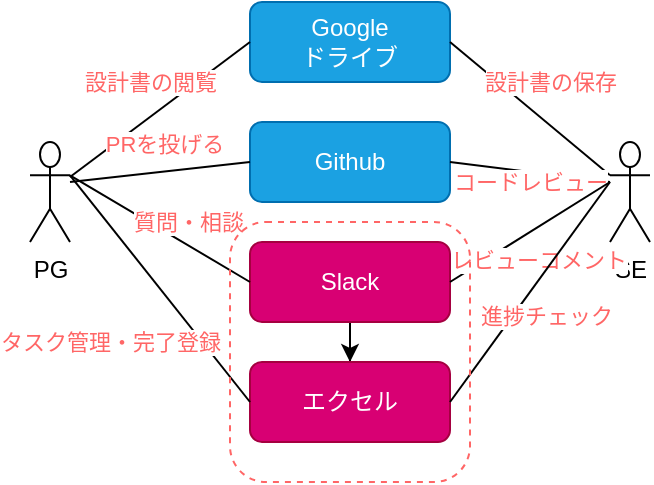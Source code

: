 <mxfile version="22.0.3" type="device" pages="8">
  <diagram name="コンテキスト図" id="G_jdvQ7IThW1Wq-pRCzQ">
    <mxGraphModel dx="1050" dy="765" grid="1" gridSize="10" guides="1" tooltips="1" connect="1" arrows="1" fold="1" page="1" pageScale="1" pageWidth="827" pageHeight="1169" background="none" math="0" shadow="0">
      <root>
        <mxCell id="0" />
        <mxCell id="1" parent="0" />
        <mxCell id="OOzEu379YpTmTGSSaTMY-1" value="PG" style="shape=umlActor;verticalLabelPosition=bottom;verticalAlign=top;html=1;outlineConnect=0;" parent="1" vertex="1">
          <mxGeometry x="20" y="70" width="20" height="50" as="geometry" />
        </mxCell>
        <mxCell id="OOzEu379YpTmTGSSaTMY-4" value="SE" style="shape=umlActor;verticalLabelPosition=bottom;verticalAlign=top;html=1;outlineConnect=0;" parent="1" vertex="1">
          <mxGeometry x="310" y="70" width="20" height="50" as="geometry" />
        </mxCell>
        <mxCell id="OOzEu379YpTmTGSSaTMY-5" value="Google&lt;br&gt;ドライブ" style="rounded=1;whiteSpace=wrap;html=1;fillColor=#1ba1e2;fontColor=#ffffff;strokeColor=#006EAF;" parent="1" vertex="1">
          <mxGeometry x="130" width="100" height="40" as="geometry" />
        </mxCell>
        <mxCell id="OOzEu379YpTmTGSSaTMY-6" value="Github" style="rounded=1;whiteSpace=wrap;html=1;fillColor=#1ba1e2;fontColor=#ffffff;strokeColor=#006EAF;" parent="1" vertex="1">
          <mxGeometry x="130" y="60" width="100" height="40" as="geometry" />
        </mxCell>
        <mxCell id="OOzEu379YpTmTGSSaTMY-12" value="" style="edgeStyle=orthogonalEdgeStyle;rounded=0;orthogonalLoop=1;jettySize=auto;html=1;" parent="1" source="OOzEu379YpTmTGSSaTMY-7" target="OOzEu379YpTmTGSSaTMY-9" edge="1">
          <mxGeometry relative="1" as="geometry" />
        </mxCell>
        <mxCell id="OOzEu379YpTmTGSSaTMY-7" value="Slack" style="rounded=1;whiteSpace=wrap;html=1;fillColor=#d80073;fontColor=#ffffff;strokeColor=#A50040;" parent="1" vertex="1">
          <mxGeometry x="130" y="120" width="100" height="40" as="geometry" />
        </mxCell>
        <mxCell id="OOzEu379YpTmTGSSaTMY-9" value="エクセル" style="rounded=1;whiteSpace=wrap;html=1;fillColor=#d80073;fontColor=#ffffff;strokeColor=#A50040;" parent="1" vertex="1">
          <mxGeometry x="130" y="180" width="100" height="40" as="geometry" />
        </mxCell>
        <mxCell id="OOzEu379YpTmTGSSaTMY-15" value="&lt;font color=&quot;#ff6666&quot;&gt;設計書の閲覧&lt;/font&gt;" style="endArrow=none;html=1;rounded=0;entryX=0;entryY=0.5;entryDx=0;entryDy=0;" parent="1" source="OOzEu379YpTmTGSSaTMY-1" target="OOzEu379YpTmTGSSaTMY-5" edge="1">
          <mxGeometry x="0.076" y="14" width="50" height="50" relative="1" as="geometry">
            <mxPoint x="150" y="110" as="sourcePoint" />
            <mxPoint x="200" y="60" as="targetPoint" />
            <mxPoint as="offset" />
          </mxGeometry>
        </mxCell>
        <mxCell id="OOzEu379YpTmTGSSaTMY-16" value="&lt;font color=&quot;#ff6666&quot;&gt;設計書の保存&lt;/font&gt;" style="endArrow=none;html=1;rounded=0;entryX=1;entryY=0.5;entryDx=0;entryDy=0;exitX=0;exitY=0.333;exitDx=0;exitDy=0;exitPerimeter=0;" parent="1" source="OOzEu379YpTmTGSSaTMY-4" target="OOzEu379YpTmTGSSaTMY-5" edge="1">
          <mxGeometry x="0.016" y="-17" width="50" height="50" relative="1" as="geometry">
            <mxPoint x="50" y="98" as="sourcePoint" />
            <mxPoint x="140" y="30" as="targetPoint" />
            <mxPoint as="offset" />
          </mxGeometry>
        </mxCell>
        <mxCell id="OOzEu379YpTmTGSSaTMY-17" value="&lt;font color=&quot;#ff6666&quot;&gt;PRを投げる&lt;/font&gt;" style="endArrow=none;html=1;rounded=0;entryX=0;entryY=0.5;entryDx=0;entryDy=0;" parent="1" target="OOzEu379YpTmTGSSaTMY-6" edge="1">
          <mxGeometry x="0.076" y="14" width="50" height="50" relative="1" as="geometry">
            <mxPoint x="40" y="90" as="sourcePoint" />
            <mxPoint x="140" y="30" as="targetPoint" />
            <mxPoint as="offset" />
          </mxGeometry>
        </mxCell>
        <mxCell id="OOzEu379YpTmTGSSaTMY-18" value="&lt;font color=&quot;#ff6666&quot;&gt;コードレビュー&lt;/font&gt;" style="endArrow=none;html=1;rounded=0;entryX=1;entryY=0.5;entryDx=0;entryDy=0;" parent="1" target="OOzEu379YpTmTGSSaTMY-6" edge="1">
          <mxGeometry x="-0.015" y="5" width="50" height="50" relative="1" as="geometry">
            <mxPoint x="310" y="90" as="sourcePoint" />
            <mxPoint x="140" y="90" as="targetPoint" />
            <mxPoint as="offset" />
          </mxGeometry>
        </mxCell>
        <mxCell id="OOzEu379YpTmTGSSaTMY-19" value="&lt;font color=&quot;#ff6666&quot;&gt;質問・相談&lt;/font&gt;" style="endArrow=none;html=1;rounded=0;entryX=0;entryY=0.5;entryDx=0;entryDy=0;exitX=1;exitY=0.333;exitDx=0;exitDy=0;exitPerimeter=0;" parent="1" source="OOzEu379YpTmTGSSaTMY-1" target="OOzEu379YpTmTGSSaTMY-7" edge="1">
          <mxGeometry x="0.214" y="11" width="50" height="50" relative="1" as="geometry">
            <mxPoint x="50" y="100" as="sourcePoint" />
            <mxPoint x="140" y="90" as="targetPoint" />
            <mxPoint x="-1" as="offset" />
          </mxGeometry>
        </mxCell>
        <mxCell id="OOzEu379YpTmTGSSaTMY-20" value="&lt;font color=&quot;#ff6666&quot;&gt;タスク管理・完了登録&lt;/font&gt;" style="endArrow=none;html=1;rounded=0;entryX=0;entryY=0.5;entryDx=0;entryDy=0;exitX=1;exitY=0.333;exitDx=0;exitDy=0;exitPerimeter=0;" parent="1" source="OOzEu379YpTmTGSSaTMY-1" target="OOzEu379YpTmTGSSaTMY-9" edge="1">
          <mxGeometry x="0.074" y="-36" width="50" height="50" relative="1" as="geometry">
            <mxPoint x="60" y="110" as="sourcePoint" />
            <mxPoint x="150" y="100" as="targetPoint" />
            <mxPoint as="offset" />
          </mxGeometry>
        </mxCell>
        <mxCell id="OOzEu379YpTmTGSSaTMY-21" value="&lt;font color=&quot;#ff6666&quot;&gt;レビューコメント&lt;/font&gt;" style="endArrow=none;html=1;rounded=0;entryX=1;entryY=0.5;entryDx=0;entryDy=0;" parent="1" target="OOzEu379YpTmTGSSaTMY-7" edge="1">
          <mxGeometry x="0.076" y="14" width="50" height="50" relative="1" as="geometry">
            <mxPoint x="310" y="90" as="sourcePoint" />
            <mxPoint x="270" y="160" as="targetPoint" />
            <mxPoint as="offset" />
          </mxGeometry>
        </mxCell>
        <mxCell id="OOzEu379YpTmTGSSaTMY-22" value="&lt;font color=&quot;#ff6666&quot;&gt;進捗チェック&lt;/font&gt;" style="endArrow=none;html=1;rounded=0;entryX=1;entryY=0.5;entryDx=0;entryDy=0;" parent="1" target="OOzEu379YpTmTGSSaTMY-9" edge="1">
          <mxGeometry x="0.076" y="14" width="50" height="50" relative="1" as="geometry">
            <mxPoint x="310" y="90" as="sourcePoint" />
            <mxPoint x="240" y="150" as="targetPoint" />
            <mxPoint as="offset" />
          </mxGeometry>
        </mxCell>
        <mxCell id="OOzEu379YpTmTGSSaTMY-23" value="" style="rounded=1;whiteSpace=wrap;html=1;fillColor=none;dashed=1;strokeColor=#FF6666;" parent="1" vertex="1">
          <mxGeometry x="120" y="110" width="120" height="130" as="geometry" />
        </mxCell>
      </root>
    </mxGraphModel>
  </diagram>
  <diagram id="SPLu8H0vYgxmKHDDx-HM" name="ユースケース図">
    <mxGraphModel dx="553" dy="613" grid="1" gridSize="10" guides="1" tooltips="1" connect="1" arrows="1" fold="1" page="1" pageScale="1" pageWidth="827" pageHeight="1169" math="0" shadow="0">
      <root>
        <mxCell id="0" />
        <mxCell id="1" parent="0" />
        <mxCell id="Ytfb5AIV1yJRRSypphyi-1" value="PG" style="shape=umlActor;verticalLabelPosition=bottom;verticalAlign=top;html=1;outlineConnect=0;" vertex="1" parent="1">
          <mxGeometry x="80" y="190" width="20" height="50" as="geometry" />
        </mxCell>
        <mxCell id="Ytfb5AIV1yJRRSypphyi-2" value="SE" style="shape=umlActor;verticalLabelPosition=bottom;verticalAlign=top;html=1;outlineConnect=0;" vertex="1" parent="1">
          <mxGeometry x="470" y="190" width="20" height="50" as="geometry" />
        </mxCell>
        <mxCell id="Ytfb5AIV1yJRRSypphyi-3" value="" style="rounded=1;whiteSpace=wrap;html=1;fillColor=none;strokeColor=#FF6666;dashed=1;" vertex="1" parent="1">
          <mxGeometry x="140" y="10" width="290" height="400" as="geometry" />
        </mxCell>
        <mxCell id="Ytfb5AIV1yJRRSypphyi-5" value="&lt;b&gt;&lt;font color=&quot;#ff6666&quot;&gt;タスク管理システム&lt;/font&gt;&lt;/b&gt;" style="text;html=1;strokeColor=none;fillColor=none;align=center;verticalAlign=middle;whiteSpace=wrap;rounded=0;" vertex="1" parent="1">
          <mxGeometry x="215" y="20" width="140" height="30" as="geometry" />
        </mxCell>
        <mxCell id="Ytfb5AIV1yJRRSypphyi-6" value="&lt;font color=&quot;#000000&quot;&gt;③タスクを&lt;br&gt;登録・管理&lt;/font&gt;" style="rounded=1;whiteSpace=wrap;html=1;fillColor=#fff2cc;strokeColor=#d6b656;" vertex="1" parent="1">
          <mxGeometry x="280" y="210" width="90" height="40" as="geometry" />
        </mxCell>
        <mxCell id="Ytfb5AIV1yJRRSypphyi-7" value="&lt;font color=&quot;#000000&quot;&gt;⑥進捗管理&lt;/font&gt;" style="rounded=1;whiteSpace=wrap;html=1;fillColor=#fff2cc;strokeColor=#d6b656;" vertex="1" parent="1">
          <mxGeometry x="280" y="260" width="90" height="40" as="geometry" />
        </mxCell>
        <mxCell id="Ytfb5AIV1yJRRSypphyi-8" value="&lt;font color=&quot;#000000&quot;&gt;⑤ステータス管理&lt;/font&gt;" style="rounded=1;whiteSpace=wrap;html=1;fillColor=#fff2cc;strokeColor=#d6b656;" vertex="1" parent="1">
          <mxGeometry x="169" y="160" width="90" height="40" as="geometry" />
        </mxCell>
        <mxCell id="Ytfb5AIV1yJRRSypphyi-11" value="&lt;font color=&quot;#000000&quot;&gt;④タスクを登録・管理&lt;/font&gt;" style="rounded=1;whiteSpace=wrap;html=1;fillColor=#fff2cc;strokeColor=#d6b656;" vertex="1" parent="1">
          <mxGeometry x="169" y="90" width="90" height="40" as="geometry" />
        </mxCell>
        <mxCell id="Ytfb5AIV1yJRRSypphyi-12" value="&lt;font color=&quot;#000000&quot;&gt;①プロダクト作成&lt;/font&gt;" style="rounded=1;whiteSpace=wrap;html=1;fillColor=#fff2cc;strokeColor=#d6b656;" vertex="1" parent="1">
          <mxGeometry x="320" y="90" width="90" height="40" as="geometry" />
        </mxCell>
        <mxCell id="Ytfb5AIV1yJRRSypphyi-13" value="&lt;font color=&quot;#000000&quot;&gt;②マイルストーン作成&lt;/font&gt;" style="rounded=1;whiteSpace=wrap;html=1;fillColor=#fff2cc;strokeColor=#d6b656;" vertex="1" parent="1">
          <mxGeometry x="320" y="140" width="90" height="40" as="geometry" />
        </mxCell>
        <mxCell id="Ytfb5AIV1yJRRSypphyi-14" value="&lt;font color=&quot;#000000&quot;&gt;⑦タスクに紐づくスレッド上で会話&lt;/font&gt;" style="rounded=1;whiteSpace=wrap;html=1;fillColor=#fff2cc;strokeColor=#d6b656;" vertex="1" parent="1">
          <mxGeometry x="206.5" y="350" width="205" height="50" as="geometry" />
        </mxCell>
        <mxCell id="Ytfb5AIV1yJRRSypphyi-15" value="" style="endArrow=none;html=1;rounded=0;" edge="1" parent="1" source="Ytfb5AIV1yJRRSypphyi-1" target="Ytfb5AIV1yJRRSypphyi-11">
          <mxGeometry width="50" height="50" relative="1" as="geometry">
            <mxPoint x="250" y="190" as="sourcePoint" />
            <mxPoint x="110" y="140" as="targetPoint" />
          </mxGeometry>
        </mxCell>
        <mxCell id="Ytfb5AIV1yJRRSypphyi-16" value="" style="endArrow=none;html=1;rounded=0;" edge="1" parent="1" source="Ytfb5AIV1yJRRSypphyi-1" target="Ytfb5AIV1yJRRSypphyi-8">
          <mxGeometry width="50" height="50" relative="1" as="geometry">
            <mxPoint x="120" y="150" as="sourcePoint" />
            <mxPoint x="180" y="160" as="targetPoint" />
          </mxGeometry>
        </mxCell>
        <mxCell id="Ytfb5AIV1yJRRSypphyi-18" value="" style="endArrow=none;html=1;rounded=0;" edge="1" parent="1" source="Ytfb5AIV1yJRRSypphyi-2" target="Ytfb5AIV1yJRRSypphyi-12">
          <mxGeometry width="50" height="50" relative="1" as="geometry">
            <mxPoint x="120" y="227" as="sourcePoint" />
            <mxPoint x="410" y="50" as="targetPoint" />
          </mxGeometry>
        </mxCell>
        <mxCell id="Ytfb5AIV1yJRRSypphyi-20" value="" style="endArrow=none;html=1;rounded=0;" edge="1" parent="1" source="Ytfb5AIV1yJRRSypphyi-2" target="Ytfb5AIV1yJRRSypphyi-13">
          <mxGeometry width="50" height="50" relative="1" as="geometry">
            <mxPoint x="510" y="220" as="sourcePoint" />
            <mxPoint x="420" y="150" as="targetPoint" />
          </mxGeometry>
        </mxCell>
        <mxCell id="Ytfb5AIV1yJRRSypphyi-21" value="" style="endArrow=none;html=1;rounded=0;" edge="1" parent="1" source="Ytfb5AIV1yJRRSypphyi-2" target="Ytfb5AIV1yJRRSypphyi-6">
          <mxGeometry width="50" height="50" relative="1" as="geometry">
            <mxPoint x="520" y="240" as="sourcePoint" />
            <mxPoint x="430" y="160" as="targetPoint" />
          </mxGeometry>
        </mxCell>
        <mxCell id="Ytfb5AIV1yJRRSypphyi-22" value="" style="endArrow=none;html=1;rounded=0;" edge="1" parent="1" source="Ytfb5AIV1yJRRSypphyi-2" target="Ytfb5AIV1yJRRSypphyi-7">
          <mxGeometry width="50" height="50" relative="1" as="geometry">
            <mxPoint x="470" y="234" as="sourcePoint" />
            <mxPoint x="440" y="170" as="targetPoint" />
          </mxGeometry>
        </mxCell>
        <mxCell id="Ytfb5AIV1yJRRSypphyi-27" value="" style="endArrow=none;html=1;rounded=0;fillColor=#a20025;strokeColor=#FF6666;" edge="1" parent="1" source="Ytfb5AIV1yJRRSypphyi-13" target="PZZvVRVmhlOXB2RR3x5z-3">
          <mxGeometry width="50" height="50" relative="1" as="geometry">
            <mxPoint x="470" y="140" as="sourcePoint" />
            <mxPoint x="460" y="135" as="targetPoint" />
          </mxGeometry>
        </mxCell>
        <mxCell id="Ytfb5AIV1yJRRSypphyi-29" value="" style="endArrow=none;html=1;rounded=0;fillColor=#a20025;strokeColor=#FF6666;" edge="1" parent="1" source="Ytfb5AIV1yJRRSypphyi-6" target="PZZvVRVmhlOXB2RR3x5z-4">
          <mxGeometry width="50" height="50" relative="1" as="geometry">
            <mxPoint x="470" y="280" as="sourcePoint" />
            <mxPoint x="440" y="320" as="targetPoint" />
          </mxGeometry>
        </mxCell>
        <mxCell id="Ytfb5AIV1yJRRSypphyi-30" value="" style="endArrow=none;html=1;rounded=0;fillColor=#a20025;strokeColor=#FF6666;" edge="1" parent="1" source="Ytfb5AIV1yJRRSypphyi-7" target="PZZvVRVmhlOXB2RR3x5z-5">
          <mxGeometry width="50" height="50" relative="1" as="geometry">
            <mxPoint x="420" y="470" as="sourcePoint" />
            <mxPoint x="430" y="440" as="targetPoint" />
          </mxGeometry>
        </mxCell>
        <mxCell id="Ytfb5AIV1yJRRSypphyi-31" value="" style="endArrow=none;html=1;rounded=0;fillColor=#a20025;strokeColor=#FF6666;" edge="1" parent="1" source="PZZvVRVmhlOXB2RR3x5z-6" target="Ytfb5AIV1yJRRSypphyi-8">
          <mxGeometry width="50" height="50" relative="1" as="geometry">
            <mxPoint x="90" y="310" as="sourcePoint" />
            <mxPoint x="90" y="340" as="targetPoint" />
          </mxGeometry>
        </mxCell>
        <mxCell id="NZsBhwz7Ba-rdPR34N_B-2" value="" style="endArrow=none;html=1;rounded=0;fillColor=#a20025;strokeColor=#FF6666;" edge="1" parent="1" target="PZZvVRVmhlOXB2RR3x5z-2" source="Ytfb5AIV1yJRRSypphyi-12">
          <mxGeometry width="50" height="50" relative="1" as="geometry">
            <mxPoint x="410" y="100" as="sourcePoint" />
            <mxPoint x="460" y="45" as="targetPoint" />
          </mxGeometry>
        </mxCell>
        <mxCell id="PZZvVRVmhlOXB2RR3x5z-2" value="&lt;font color=&quot;#000000&quot;&gt;・同時３個まで掛け持ちOK&lt;br style=&quot;&quot;&gt;&lt;div style=&quot;&quot;&gt;&lt;span style=&quot;background-color: initial;&quot;&gt;・新人は１個に集中&lt;/span&gt;&lt;/div&gt;&lt;span style=&quot;&quot;&gt;&lt;span style=&quot;white-space: pre;&quot;&gt;&amp;nbsp;&amp;nbsp;&amp;nbsp;&amp;nbsp;&lt;/span&gt;&lt;/span&gt;&lt;span style=&quot;&quot;&gt;→「新人」未定義のため初期リリースでは運用カバー&lt;/span&gt;&lt;/font&gt;" style="rounded=0;whiteSpace=wrap;html=1;strokeColor=#b85450;fillColor=#f8cecc;align=left;" vertex="1" parent="1">
          <mxGeometry x="444" y="30" width="176" height="80" as="geometry" />
        </mxCell>
        <mxCell id="PZZvVRVmhlOXB2RR3x5z-3" value="&lt;font color=&quot;#000000&quot;&gt;・最長３か月まで&lt;br style=&quot;&quot;&gt;&lt;span style=&quot;&quot;&gt;・マイルストーンは同時並行でもOK&lt;/span&gt;&lt;br style=&quot;&quot;&gt;&lt;span style=&quot;&quot;&gt;・タスク：マイルストーン＝１：１&lt;/span&gt;&lt;/font&gt;" style="rounded=0;whiteSpace=wrap;html=1;strokeColor=#b85450;fillColor=#f8cecc;align=left;" vertex="1" parent="1">
          <mxGeometry x="444" y="120" width="206" height="60" as="geometry" />
        </mxCell>
        <mxCell id="PZZvVRVmhlOXB2RR3x5z-4" value="&lt;font color=&quot;#000000&quot;&gt;・タスク：PG＝１：１&lt;br style=&quot;&quot;&gt;（同じタスクの分担は、タスクを切り分けて登録する）&lt;br style=&quot;&quot;&gt;&lt;/font&gt;&lt;div style=&quot;&quot;&gt;&lt;span style=&quot;background-color: initial;&quot;&gt;&lt;font color=&quot;#000000&quot;&gt;・Googleドライブの設計書と紐づけする&lt;/font&gt;&lt;/span&gt;&lt;/div&gt;&lt;div style=&quot;&quot;&gt;&lt;span style=&quot;background-color: initial;&quot;&gt;&lt;font color=&quot;#000000&quot;&gt;・PGに割り当てられらタスクはSlack通知する&lt;/font&gt;&lt;/span&gt;&lt;/div&gt;" style="rounded=0;whiteSpace=wrap;html=1;strokeColor=#b85450;fillColor=#f8cecc;align=left;" vertex="1" parent="1">
          <mxGeometry x="450" y="280" width="320" height="80" as="geometry" />
        </mxCell>
        <mxCell id="PZZvVRVmhlOXB2RR3x5z-5" value="&lt;font color=&quot;#000000&quot;&gt;マイルストーン内のタスク完了率（％）の個人全体でみる&lt;/font&gt;" style="rounded=0;whiteSpace=wrap;html=1;strokeColor=#b85450;fillColor=#f8cecc;align=left;" vertex="1" parent="1">
          <mxGeometry x="450" y="380" width="120" height="60" as="geometry" />
        </mxCell>
        <mxCell id="PZZvVRVmhlOXB2RR3x5z-6" value="&lt;font color=&quot;#000000&quot;&gt;未着手、作業中、レビュー依頼中、レビュー中、完了&lt;br style=&quot;text-align: center;&quot;&gt;&lt;span style=&quot;text-align: center;&quot;&gt;（権限管理は割愛）&lt;/span&gt;&lt;/font&gt;" style="rounded=0;whiteSpace=wrap;html=1;strokeColor=#b85450;fillColor=#f8cecc;align=left;" vertex="1" parent="1">
          <mxGeometry x="10" y="290" width="120" height="60" as="geometry" />
        </mxCell>
        <mxCell id="Trvsq2uaNLEWhg-_nFAO-2" value="" style="endArrow=none;html=1;rounded=0;fillColor=#a20025;strokeColor=#FF6666;" edge="1" parent="1" source="Trvsq2uaNLEWhg-_nFAO-3" target="Ytfb5AIV1yJRRSypphyi-14">
          <mxGeometry width="50" height="50" relative="1" as="geometry">
            <mxPoint x="210" y="460" as="sourcePoint" />
            <mxPoint x="310" y="470" as="targetPoint" />
          </mxGeometry>
        </mxCell>
        <mxCell id="Trvsq2uaNLEWhg-_nFAO-3" value="&lt;font color=&quot;#000000&quot;&gt;・タスク：スレッド＝１：N（上限５個）&lt;br&gt;→多すぎる場合、タスク内容に問題があると判断してタスク見直しを行う。&lt;br&gt;&lt;/font&gt;" style="rounded=0;whiteSpace=wrap;html=1;strokeColor=#b85450;fillColor=#f8cecc;align=left;" vertex="1" parent="1">
          <mxGeometry x="174" y="420" width="270" height="60" as="geometry" />
        </mxCell>
        <mxCell id="Trvsq2uaNLEWhg-_nFAO-4" value="" style="endArrow=none;html=1;rounded=0;" edge="1" parent="1" source="Ytfb5AIV1yJRRSypphyi-1" target="Ytfb5AIV1yJRRSypphyi-14">
          <mxGeometry width="50" height="50" relative="1" as="geometry">
            <mxPoint x="120" y="227" as="sourcePoint" />
            <mxPoint x="180" y="160" as="targetPoint" />
          </mxGeometry>
        </mxCell>
        <mxCell id="ZRZlpVrCLcdwTONAMMM--1" value="" style="endArrow=none;html=1;rounded=0;" edge="1" parent="1" source="Ytfb5AIV1yJRRSypphyi-2" target="Ytfb5AIV1yJRRSypphyi-8">
          <mxGeometry width="50" height="50" relative="1" as="geometry">
            <mxPoint x="470" y="232" as="sourcePoint" />
            <mxPoint x="420" y="215" as="targetPoint" />
          </mxGeometry>
        </mxCell>
        <mxCell id="ZRZlpVrCLcdwTONAMMM--2" value="" style="endArrow=none;html=1;rounded=0;" edge="1" parent="1" source="Ytfb5AIV1yJRRSypphyi-2" target="Ytfb5AIV1yJRRSypphyi-14">
          <mxGeometry width="50" height="50" relative="1" as="geometry">
            <mxPoint x="480" y="242" as="sourcePoint" />
            <mxPoint x="430" y="225" as="targetPoint" />
          </mxGeometry>
        </mxCell>
      </root>
    </mxGraphModel>
  </diagram>
  <diagram id="wlyVrnIadpyCaQNaEatT" name="状態遷移図">
    <mxGraphModel dx="1050" dy="765" grid="1" gridSize="10" guides="1" tooltips="1" connect="1" arrows="1" fold="1" page="1" pageScale="1" pageWidth="827" pageHeight="1169" math="0" shadow="0">
      <root>
        <mxCell id="0" />
        <mxCell id="1" parent="0" />
        <mxCell id="uIc7Onrw6XuS0U1Kk2S8-22" value="" style="shape=table;startSize=0;container=1;collapsible=0;childLayout=tableLayout;fillColor=#F2CC8F;strokeColor=#E07A5F;labelBackgroundColor=none;fontColor=#393C56;" parent="1" vertex="1">
          <mxGeometry x="80" y="100" width="468" height="372" as="geometry" />
        </mxCell>
        <mxCell id="uIc7Onrw6XuS0U1Kk2S8-23" value="" style="shape=tableRow;horizontal=0;startSize=0;swimlaneHead=0;swimlaneBody=0;strokeColor=#E07A5F;top=0;left=0;bottom=0;right=0;collapsible=0;dropTarget=0;fillColor=none;points=[[0,0.5],[1,0.5]];portConstraint=eastwest;labelBackgroundColor=none;fontColor=#393C56;" parent="uIc7Onrw6XuS0U1Kk2S8-22" vertex="1">
          <mxGeometry width="468" height="62" as="geometry" />
        </mxCell>
        <mxCell id="uIc7Onrw6XuS0U1Kk2S8-24" value="&lt;font color=&quot;#000000&quot;&gt;from / to&lt;/font&gt;" style="shape=partialRectangle;html=1;whiteSpace=wrap;connectable=0;strokeColor=#E07A5F;overflow=hidden;fillColor=none;top=0;left=0;bottom=0;right=0;pointerEvents=1;labelBackgroundColor=none;fontColor=#393C56;" parent="uIc7Onrw6XuS0U1Kk2S8-23" vertex="1">
          <mxGeometry width="78" height="62" as="geometry">
            <mxRectangle width="78" height="62" as="alternateBounds" />
          </mxGeometry>
        </mxCell>
        <mxCell id="uIc7Onrw6XuS0U1Kk2S8-25" value="&lt;font color=&quot;#000000&quot;&gt;未着手&lt;/font&gt;" style="shape=partialRectangle;html=1;whiteSpace=wrap;connectable=0;strokeColor=#E07A5F;overflow=hidden;fillColor=none;top=0;left=0;bottom=0;right=0;pointerEvents=1;labelBackgroundColor=none;fontColor=#393C56;" parent="uIc7Onrw6XuS0U1Kk2S8-23" vertex="1">
          <mxGeometry x="78" width="78" height="62" as="geometry">
            <mxRectangle width="78" height="62" as="alternateBounds" />
          </mxGeometry>
        </mxCell>
        <mxCell id="uIc7Onrw6XuS0U1Kk2S8-26" value="&lt;font color=&quot;#000000&quot;&gt;作業中&lt;/font&gt;" style="shape=partialRectangle;html=1;whiteSpace=wrap;connectable=0;strokeColor=#E07A5F;overflow=hidden;fillColor=none;top=0;left=0;bottom=0;right=0;pointerEvents=1;labelBackgroundColor=none;fontColor=#393C56;" parent="uIc7Onrw6XuS0U1Kk2S8-23" vertex="1">
          <mxGeometry x="156" width="78" height="62" as="geometry">
            <mxRectangle width="78" height="62" as="alternateBounds" />
          </mxGeometry>
        </mxCell>
        <mxCell id="O1XwXdox-5VqpxjxmoYr-29" value="レビュー&lt;br&gt;依頼中" style="shape=partialRectangle;html=1;whiteSpace=wrap;connectable=0;strokeColor=#E07A5F;overflow=hidden;fillColor=none;top=0;left=0;bottom=0;right=0;pointerEvents=1;labelBackgroundColor=none;fontColor=#393C56;" parent="uIc7Onrw6XuS0U1Kk2S8-23" vertex="1">
          <mxGeometry x="234" width="78" height="62" as="geometry">
            <mxRectangle width="78" height="62" as="alternateBounds" />
          </mxGeometry>
        </mxCell>
        <mxCell id="uIc7Onrw6XuS0U1Kk2S8-27" value="レビュー中" style="shape=partialRectangle;html=1;whiteSpace=wrap;connectable=0;strokeColor=#E07A5F;overflow=hidden;fillColor=none;top=0;left=0;bottom=0;right=0;pointerEvents=1;labelBackgroundColor=none;fontColor=#393C56;" parent="uIc7Onrw6XuS0U1Kk2S8-23" vertex="1">
          <mxGeometry x="312" width="78" height="62" as="geometry">
            <mxRectangle width="78" height="62" as="alternateBounds" />
          </mxGeometry>
        </mxCell>
        <mxCell id="uIc7Onrw6XuS0U1Kk2S8-28" value="完了" style="shape=partialRectangle;html=1;whiteSpace=wrap;connectable=0;strokeColor=#E07A5F;overflow=hidden;fillColor=none;top=0;left=0;bottom=0;right=0;pointerEvents=1;labelBackgroundColor=none;fontColor=#393C56;" parent="uIc7Onrw6XuS0U1Kk2S8-23" vertex="1">
          <mxGeometry x="390" width="78" height="62" as="geometry">
            <mxRectangle width="78" height="62" as="alternateBounds" />
          </mxGeometry>
        </mxCell>
        <mxCell id="uIc7Onrw6XuS0U1Kk2S8-29" value="" style="shape=tableRow;horizontal=0;startSize=0;swimlaneHead=0;swimlaneBody=0;strokeColor=#E07A5F;top=0;left=0;bottom=0;right=0;collapsible=0;dropTarget=0;fillColor=none;points=[[0,0.5],[1,0.5]];portConstraint=eastwest;labelBackgroundColor=none;fontColor=#393C56;" parent="uIc7Onrw6XuS0U1Kk2S8-22" vertex="1">
          <mxGeometry y="62" width="468" height="62" as="geometry" />
        </mxCell>
        <mxCell id="uIc7Onrw6XuS0U1Kk2S8-30" value="未着手" style="shape=partialRectangle;html=1;whiteSpace=wrap;connectable=0;strokeColor=#E07A5F;overflow=hidden;fillColor=none;top=0;left=0;bottom=0;right=0;pointerEvents=1;labelBackgroundColor=none;fontColor=#393C56;" parent="uIc7Onrw6XuS0U1Kk2S8-29" vertex="1">
          <mxGeometry width="78" height="62" as="geometry">
            <mxRectangle width="78" height="62" as="alternateBounds" />
          </mxGeometry>
        </mxCell>
        <mxCell id="uIc7Onrw6XuS0U1Kk2S8-31" value="ー" style="shape=partialRectangle;html=1;whiteSpace=wrap;connectable=0;strokeColor=#E07A5F;overflow=hidden;fillColor=none;top=0;left=0;bottom=0;right=0;pointerEvents=1;labelBackgroundColor=none;fontColor=#393C56;" parent="uIc7Onrw6XuS0U1Kk2S8-29" vertex="1">
          <mxGeometry x="78" width="78" height="62" as="geometry">
            <mxRectangle width="78" height="62" as="alternateBounds" />
          </mxGeometry>
        </mxCell>
        <mxCell id="uIc7Onrw6XuS0U1Kk2S8-32" value="〇" style="shape=partialRectangle;html=1;whiteSpace=wrap;connectable=0;strokeColor=#E07A5F;overflow=hidden;fillColor=none;top=0;left=0;bottom=0;right=0;pointerEvents=1;labelBackgroundColor=none;fontColor=#393C56;" parent="uIc7Onrw6XuS0U1Kk2S8-29" vertex="1">
          <mxGeometry x="156" width="78" height="62" as="geometry">
            <mxRectangle width="78" height="62" as="alternateBounds" />
          </mxGeometry>
        </mxCell>
        <mxCell id="O1XwXdox-5VqpxjxmoYr-30" value="×" style="shape=partialRectangle;html=1;whiteSpace=wrap;connectable=0;strokeColor=#E07A5F;overflow=hidden;fillColor=none;top=0;left=0;bottom=0;right=0;pointerEvents=1;labelBackgroundColor=none;fontColor=#393C56;" parent="uIc7Onrw6XuS0U1Kk2S8-29" vertex="1">
          <mxGeometry x="234" width="78" height="62" as="geometry">
            <mxRectangle width="78" height="62" as="alternateBounds" />
          </mxGeometry>
        </mxCell>
        <mxCell id="uIc7Onrw6XuS0U1Kk2S8-33" value="×" style="shape=partialRectangle;html=1;whiteSpace=wrap;connectable=0;strokeColor=#E07A5F;overflow=hidden;fillColor=none;top=0;left=0;bottom=0;right=0;pointerEvents=1;labelBackgroundColor=none;fontColor=#393C56;" parent="uIc7Onrw6XuS0U1Kk2S8-29" vertex="1">
          <mxGeometry x="312" width="78" height="62" as="geometry">
            <mxRectangle width="78" height="62" as="alternateBounds" />
          </mxGeometry>
        </mxCell>
        <mxCell id="uIc7Onrw6XuS0U1Kk2S8-34" value="×" style="shape=partialRectangle;html=1;whiteSpace=wrap;connectable=0;strokeColor=#E07A5F;overflow=hidden;fillColor=none;top=0;left=0;bottom=0;right=0;pointerEvents=1;labelBackgroundColor=none;fontColor=#393C56;" parent="uIc7Onrw6XuS0U1Kk2S8-29" vertex="1">
          <mxGeometry x="390" width="78" height="62" as="geometry">
            <mxRectangle width="78" height="62" as="alternateBounds" />
          </mxGeometry>
        </mxCell>
        <mxCell id="uIc7Onrw6XuS0U1Kk2S8-35" value="" style="shape=tableRow;horizontal=0;startSize=0;swimlaneHead=0;swimlaneBody=0;strokeColor=#E07A5F;top=0;left=0;bottom=0;right=0;collapsible=0;dropTarget=0;fillColor=none;points=[[0,0.5],[1,0.5]];portConstraint=eastwest;labelBackgroundColor=none;fontColor=#393C56;" parent="uIc7Onrw6XuS0U1Kk2S8-22" vertex="1">
          <mxGeometry y="124" width="468" height="62" as="geometry" />
        </mxCell>
        <mxCell id="uIc7Onrw6XuS0U1Kk2S8-36" value="作業中" style="shape=partialRectangle;html=1;whiteSpace=wrap;connectable=0;strokeColor=#E07A5F;overflow=hidden;fillColor=none;top=0;left=0;bottom=0;right=0;pointerEvents=1;labelBackgroundColor=none;fontColor=#393C56;" parent="uIc7Onrw6XuS0U1Kk2S8-35" vertex="1">
          <mxGeometry width="78" height="62" as="geometry">
            <mxRectangle width="78" height="62" as="alternateBounds" />
          </mxGeometry>
        </mxCell>
        <mxCell id="uIc7Onrw6XuS0U1Kk2S8-37" value="〇" style="shape=partialRectangle;html=1;whiteSpace=wrap;connectable=0;strokeColor=#E07A5F;overflow=hidden;fillColor=none;top=0;left=0;bottom=0;right=0;pointerEvents=1;labelBackgroundColor=none;fontColor=#393C56;" parent="uIc7Onrw6XuS0U1Kk2S8-35" vertex="1">
          <mxGeometry x="78" width="78" height="62" as="geometry">
            <mxRectangle width="78" height="62" as="alternateBounds" />
          </mxGeometry>
        </mxCell>
        <mxCell id="uIc7Onrw6XuS0U1Kk2S8-38" value="ー" style="shape=partialRectangle;html=1;whiteSpace=wrap;connectable=0;strokeColor=#E07A5F;overflow=hidden;fillColor=none;top=0;left=0;bottom=0;right=0;pointerEvents=1;labelBackgroundColor=none;fontColor=#393C56;" parent="uIc7Onrw6XuS0U1Kk2S8-35" vertex="1">
          <mxGeometry x="156" width="78" height="62" as="geometry">
            <mxRectangle width="78" height="62" as="alternateBounds" />
          </mxGeometry>
        </mxCell>
        <mxCell id="O1XwXdox-5VqpxjxmoYr-31" value="〇" style="shape=partialRectangle;html=1;whiteSpace=wrap;connectable=0;strokeColor=#E07A5F;overflow=hidden;fillColor=none;top=0;left=0;bottom=0;right=0;pointerEvents=1;labelBackgroundColor=none;fontColor=#393C56;" parent="uIc7Onrw6XuS0U1Kk2S8-35" vertex="1">
          <mxGeometry x="234" width="78" height="62" as="geometry">
            <mxRectangle width="78" height="62" as="alternateBounds" />
          </mxGeometry>
        </mxCell>
        <mxCell id="uIc7Onrw6XuS0U1Kk2S8-39" value="〇→×" style="shape=partialRectangle;html=1;whiteSpace=wrap;connectable=0;strokeColor=#E07A5F;overflow=hidden;fillColor=none;top=0;left=0;bottom=0;right=0;pointerEvents=1;labelBackgroundColor=none;fontColor=#393C56;" parent="uIc7Onrw6XuS0U1Kk2S8-35" vertex="1">
          <mxGeometry x="312" width="78" height="62" as="geometry">
            <mxRectangle width="78" height="62" as="alternateBounds" />
          </mxGeometry>
        </mxCell>
        <mxCell id="uIc7Onrw6XuS0U1Kk2S8-40" value="〇" style="shape=partialRectangle;html=1;whiteSpace=wrap;connectable=0;strokeColor=#E07A5F;overflow=hidden;fillColor=none;top=0;left=0;bottom=0;right=0;pointerEvents=1;labelBackgroundColor=none;fontColor=#393C56;" parent="uIc7Onrw6XuS0U1Kk2S8-35" vertex="1">
          <mxGeometry x="390" width="78" height="62" as="geometry">
            <mxRectangle width="78" height="62" as="alternateBounds" />
          </mxGeometry>
        </mxCell>
        <mxCell id="O1XwXdox-5VqpxjxmoYr-39" style="shape=tableRow;horizontal=0;startSize=0;swimlaneHead=0;swimlaneBody=0;strokeColor=#E07A5F;top=0;left=0;bottom=0;right=0;collapsible=0;dropTarget=0;fillColor=none;points=[[0,0.5],[1,0.5]];portConstraint=eastwest;labelBackgroundColor=none;fontColor=#393C56;" parent="uIc7Onrw6XuS0U1Kk2S8-22" vertex="1">
          <mxGeometry y="186" width="468" height="62" as="geometry" />
        </mxCell>
        <mxCell id="O1XwXdox-5VqpxjxmoYr-40" value="レビュー&lt;br&gt;依頼中" style="shape=partialRectangle;html=1;whiteSpace=wrap;connectable=0;strokeColor=#E07A5F;overflow=hidden;fillColor=none;top=0;left=0;bottom=0;right=0;pointerEvents=1;labelBackgroundColor=none;fontColor=#393C56;" parent="O1XwXdox-5VqpxjxmoYr-39" vertex="1">
          <mxGeometry width="78" height="62" as="geometry">
            <mxRectangle width="78" height="62" as="alternateBounds" />
          </mxGeometry>
        </mxCell>
        <mxCell id="O1XwXdox-5VqpxjxmoYr-41" value="×" style="shape=partialRectangle;html=1;whiteSpace=wrap;connectable=0;strokeColor=#E07A5F;overflow=hidden;fillColor=none;top=0;left=0;bottom=0;right=0;pointerEvents=1;labelBackgroundColor=none;fontColor=#393C56;" parent="O1XwXdox-5VqpxjxmoYr-39" vertex="1">
          <mxGeometry x="78" width="78" height="62" as="geometry">
            <mxRectangle width="78" height="62" as="alternateBounds" />
          </mxGeometry>
        </mxCell>
        <mxCell id="O1XwXdox-5VqpxjxmoYr-42" value="〇" style="shape=partialRectangle;html=1;whiteSpace=wrap;connectable=0;strokeColor=#E07A5F;overflow=hidden;fillColor=none;top=0;left=0;bottom=0;right=0;pointerEvents=1;labelBackgroundColor=none;fontColor=#393C56;" parent="O1XwXdox-5VqpxjxmoYr-39" vertex="1">
          <mxGeometry x="156" width="78" height="62" as="geometry">
            <mxRectangle width="78" height="62" as="alternateBounds" />
          </mxGeometry>
        </mxCell>
        <mxCell id="O1XwXdox-5VqpxjxmoYr-43" value="ー" style="shape=partialRectangle;html=1;whiteSpace=wrap;connectable=0;strokeColor=#E07A5F;overflow=hidden;fillColor=none;top=0;left=0;bottom=0;right=0;pointerEvents=1;labelBackgroundColor=none;fontColor=#393C56;" parent="O1XwXdox-5VqpxjxmoYr-39" vertex="1">
          <mxGeometry x="234" width="78" height="62" as="geometry">
            <mxRectangle width="78" height="62" as="alternateBounds" />
          </mxGeometry>
        </mxCell>
        <mxCell id="O1XwXdox-5VqpxjxmoYr-44" value="〇" style="shape=partialRectangle;html=1;whiteSpace=wrap;connectable=0;strokeColor=#E07A5F;overflow=hidden;fillColor=none;top=0;left=0;bottom=0;right=0;pointerEvents=1;labelBackgroundColor=none;fontColor=#393C56;" parent="O1XwXdox-5VqpxjxmoYr-39" vertex="1">
          <mxGeometry x="312" width="78" height="62" as="geometry">
            <mxRectangle width="78" height="62" as="alternateBounds" />
          </mxGeometry>
        </mxCell>
        <mxCell id="O1XwXdox-5VqpxjxmoYr-45" value="×" style="shape=partialRectangle;html=1;whiteSpace=wrap;connectable=0;strokeColor=#E07A5F;overflow=hidden;fillColor=none;top=0;left=0;bottom=0;right=0;pointerEvents=1;labelBackgroundColor=none;fontColor=#393C56;" parent="O1XwXdox-5VqpxjxmoYr-39" vertex="1">
          <mxGeometry x="390" width="78" height="62" as="geometry">
            <mxRectangle width="78" height="62" as="alternateBounds" />
          </mxGeometry>
        </mxCell>
        <mxCell id="uIc7Onrw6XuS0U1Kk2S8-41" value="" style="shape=tableRow;horizontal=0;startSize=0;swimlaneHead=0;swimlaneBody=0;strokeColor=#E07A5F;top=0;left=0;bottom=0;right=0;collapsible=0;dropTarget=0;fillColor=none;points=[[0,0.5],[1,0.5]];portConstraint=eastwest;labelBackgroundColor=none;fontColor=#393C56;" parent="uIc7Onrw6XuS0U1Kk2S8-22" vertex="1">
          <mxGeometry y="248" width="468" height="62" as="geometry" />
        </mxCell>
        <mxCell id="uIc7Onrw6XuS0U1Kk2S8-42" value="レビュー中" style="shape=partialRectangle;html=1;whiteSpace=wrap;connectable=0;strokeColor=#E07A5F;overflow=hidden;fillColor=none;top=0;left=0;bottom=0;right=0;pointerEvents=1;labelBackgroundColor=none;fontColor=#393C56;" parent="uIc7Onrw6XuS0U1Kk2S8-41" vertex="1">
          <mxGeometry width="78" height="62" as="geometry">
            <mxRectangle width="78" height="62" as="alternateBounds" />
          </mxGeometry>
        </mxCell>
        <mxCell id="uIc7Onrw6XuS0U1Kk2S8-43" value="×" style="shape=partialRectangle;html=1;whiteSpace=wrap;connectable=0;strokeColor=#E07A5F;overflow=hidden;fillColor=none;top=0;left=0;bottom=0;right=0;pointerEvents=1;labelBackgroundColor=none;fontColor=#393C56;" parent="uIc7Onrw6XuS0U1Kk2S8-41" vertex="1">
          <mxGeometry x="78" width="78" height="62" as="geometry">
            <mxRectangle width="78" height="62" as="alternateBounds" />
          </mxGeometry>
        </mxCell>
        <mxCell id="uIc7Onrw6XuS0U1Kk2S8-44" value="〇" style="shape=partialRectangle;html=1;whiteSpace=wrap;connectable=0;strokeColor=#E07A5F;overflow=hidden;fillColor=none;top=0;left=0;bottom=0;right=0;pointerEvents=1;labelBackgroundColor=none;fontColor=#393C56;" parent="uIc7Onrw6XuS0U1Kk2S8-41" vertex="1">
          <mxGeometry x="156" width="78" height="62" as="geometry">
            <mxRectangle width="78" height="62" as="alternateBounds" />
          </mxGeometry>
        </mxCell>
        <mxCell id="O1XwXdox-5VqpxjxmoYr-32" value="〇" style="shape=partialRectangle;html=1;whiteSpace=wrap;connectable=0;strokeColor=#E07A5F;overflow=hidden;fillColor=none;top=0;left=0;bottom=0;right=0;pointerEvents=1;labelBackgroundColor=none;fontColor=#393C56;" parent="uIc7Onrw6XuS0U1Kk2S8-41" vertex="1">
          <mxGeometry x="234" width="78" height="62" as="geometry">
            <mxRectangle width="78" height="62" as="alternateBounds" />
          </mxGeometry>
        </mxCell>
        <mxCell id="uIc7Onrw6XuS0U1Kk2S8-45" value="ー" style="shape=partialRectangle;html=1;whiteSpace=wrap;connectable=0;strokeColor=#E07A5F;overflow=hidden;fillColor=none;top=0;left=0;bottom=0;right=0;pointerEvents=1;labelBackgroundColor=none;fontColor=#393C56;" parent="uIc7Onrw6XuS0U1Kk2S8-41" vertex="1">
          <mxGeometry x="312" width="78" height="62" as="geometry">
            <mxRectangle width="78" height="62" as="alternateBounds" />
          </mxGeometry>
        </mxCell>
        <mxCell id="uIc7Onrw6XuS0U1Kk2S8-46" value="〇" style="shape=partialRectangle;html=1;whiteSpace=wrap;connectable=0;strokeColor=#E07A5F;overflow=hidden;fillColor=none;top=0;left=0;bottom=0;right=0;pointerEvents=1;labelBackgroundColor=none;fontColor=#393C56;" parent="uIc7Onrw6XuS0U1Kk2S8-41" vertex="1">
          <mxGeometry x="390" width="78" height="62" as="geometry">
            <mxRectangle width="78" height="62" as="alternateBounds" />
          </mxGeometry>
        </mxCell>
        <mxCell id="uIc7Onrw6XuS0U1Kk2S8-47" value="" style="shape=tableRow;horizontal=0;startSize=0;swimlaneHead=0;swimlaneBody=0;strokeColor=#E07A5F;top=0;left=0;bottom=0;right=0;collapsible=0;dropTarget=0;fillColor=none;points=[[0,0.5],[1,0.5]];portConstraint=eastwest;labelBackgroundColor=none;fontColor=#393C56;" parent="uIc7Onrw6XuS0U1Kk2S8-22" vertex="1">
          <mxGeometry y="310" width="468" height="62" as="geometry" />
        </mxCell>
        <mxCell id="uIc7Onrw6XuS0U1Kk2S8-48" value="完了" style="shape=partialRectangle;html=1;whiteSpace=wrap;connectable=0;strokeColor=#E07A5F;overflow=hidden;fillColor=none;top=0;left=0;bottom=0;right=0;pointerEvents=1;labelBackgroundColor=none;fontColor=#393C56;" parent="uIc7Onrw6XuS0U1Kk2S8-47" vertex="1">
          <mxGeometry width="78" height="62" as="geometry">
            <mxRectangle width="78" height="62" as="alternateBounds" />
          </mxGeometry>
        </mxCell>
        <mxCell id="uIc7Onrw6XuS0U1Kk2S8-49" value="×" style="shape=partialRectangle;html=1;whiteSpace=wrap;connectable=0;strokeColor=#E07A5F;overflow=hidden;fillColor=none;top=0;left=0;bottom=0;right=0;pointerEvents=1;labelBackgroundColor=none;fontColor=#393C56;" parent="uIc7Onrw6XuS0U1Kk2S8-47" vertex="1">
          <mxGeometry x="78" width="78" height="62" as="geometry">
            <mxRectangle width="78" height="62" as="alternateBounds" />
          </mxGeometry>
        </mxCell>
        <mxCell id="uIc7Onrw6XuS0U1Kk2S8-50" value="×" style="shape=partialRectangle;html=1;whiteSpace=wrap;connectable=0;strokeColor=#E07A5F;overflow=hidden;fillColor=none;top=0;left=0;bottom=0;right=0;pointerEvents=1;labelBackgroundColor=none;fontColor=#393C56;" parent="uIc7Onrw6XuS0U1Kk2S8-47" vertex="1">
          <mxGeometry x="156" width="78" height="62" as="geometry">
            <mxRectangle width="78" height="62" as="alternateBounds" />
          </mxGeometry>
        </mxCell>
        <mxCell id="O1XwXdox-5VqpxjxmoYr-33" value="×" style="shape=partialRectangle;html=1;whiteSpace=wrap;connectable=0;strokeColor=#E07A5F;overflow=hidden;fillColor=none;top=0;left=0;bottom=0;right=0;pointerEvents=1;labelBackgroundColor=none;fontColor=#393C56;" parent="uIc7Onrw6XuS0U1Kk2S8-47" vertex="1">
          <mxGeometry x="234" width="78" height="62" as="geometry">
            <mxRectangle width="78" height="62" as="alternateBounds" />
          </mxGeometry>
        </mxCell>
        <mxCell id="uIc7Onrw6XuS0U1Kk2S8-51" value="×" style="shape=partialRectangle;html=1;whiteSpace=wrap;connectable=0;strokeColor=#E07A5F;overflow=hidden;fillColor=none;top=0;left=0;bottom=0;right=0;pointerEvents=1;labelBackgroundColor=none;fontColor=#393C56;" parent="uIc7Onrw6XuS0U1Kk2S8-47" vertex="1">
          <mxGeometry x="312" width="78" height="62" as="geometry">
            <mxRectangle width="78" height="62" as="alternateBounds" />
          </mxGeometry>
        </mxCell>
        <mxCell id="uIc7Onrw6XuS0U1Kk2S8-52" value="ー" style="shape=partialRectangle;html=1;whiteSpace=wrap;connectable=0;strokeColor=#E07A5F;overflow=hidden;fillColor=none;top=0;left=0;bottom=0;right=0;pointerEvents=1;labelBackgroundColor=none;fontColor=#393C56;" parent="uIc7Onrw6XuS0U1Kk2S8-47" vertex="1">
          <mxGeometry x="390" width="78" height="62" as="geometry">
            <mxRectangle width="78" height="62" as="alternateBounds" />
          </mxGeometry>
        </mxCell>
      </root>
    </mxGraphModel>
  </diagram>
  <diagram id="jXq0yeLmaNnvzHA2hq9x" name="アクティビティ図">
    <mxGraphModel dx="1877" dy="765" grid="1" gridSize="10" guides="1" tooltips="1" connect="1" arrows="1" fold="1" page="1" pageScale="1" pageWidth="827" pageHeight="1169" math="0" shadow="0">
      <root>
        <mxCell id="0" />
        <mxCell id="1" parent="0" />
        <mxCell id="lPsv7JSxb8TGCEZ5LwEK-1" value="&lt;font color=&quot;#ffffff&quot;&gt;■①プロジェクトを登録、②マイルストーンを登録、③タスク登録、④タスクを確認&lt;/font&gt;" style="text;html=1;align=center;verticalAlign=middle;resizable=0;points=[];autosize=1;strokeColor=none;fillColor=none;fontColor=#393C56;" parent="1" vertex="1">
          <mxGeometry x="-800" y="10" width="470" height="30" as="geometry" />
        </mxCell>
        <mxCell id="lPsv7JSxb8TGCEZ5LwEK-3" value="PG" style="rounded=0;whiteSpace=wrap;html=1;strokeColor=#E07A5F;fontColor=#393C56;fillColor=#F2CC8F;" parent="1" vertex="1">
          <mxGeometry x="-790" y="40" width="140" height="50" as="geometry" />
        </mxCell>
        <mxCell id="lPsv7JSxb8TGCEZ5LwEK-4" value="SE" style="rounded=0;whiteSpace=wrap;html=1;strokeColor=#E07A5F;fontColor=#393C56;fillColor=#F2CC8F;" parent="1" vertex="1">
          <mxGeometry x="-650" y="40" width="140" height="50" as="geometry" />
        </mxCell>
        <mxCell id="lPsv7JSxb8TGCEZ5LwEK-5" value="タスク管理&lt;br&gt;システム" style="rounded=0;whiteSpace=wrap;html=1;strokeColor=#E07A5F;fontColor=#393C56;fillColor=#F2CC8F;" parent="1" vertex="1">
          <mxGeometry x="-510" y="40" width="140" height="50" as="geometry" />
        </mxCell>
        <mxCell id="lPsv7JSxb8TGCEZ5LwEK-6" value="ドキュメント管理&lt;br&gt;（Google ドライブ）" style="rounded=0;whiteSpace=wrap;html=1;strokeColor=#E07A5F;fontColor=#393C56;fillColor=#F2CC8F;" parent="1" vertex="1">
          <mxGeometry x="-370" y="40" width="140" height="50" as="geometry" />
        </mxCell>
        <mxCell id="lPsv7JSxb8TGCEZ5LwEK-7" value="PG" style="rounded=0;whiteSpace=wrap;html=1;strokeColor=#E07A5F;fontColor=#393C56;fillColor=#F2CC8F;" parent="1" vertex="1">
          <mxGeometry x="-790" y="40" width="140" height="50" as="geometry" />
        </mxCell>
        <mxCell id="lPsv7JSxb8TGCEZ5LwEK-8" value="" style="rounded=0;whiteSpace=wrap;html=1;strokeColor=#666666;fontColor=#333333;fillColor=#f5f5f5;" parent="1" vertex="1">
          <mxGeometry x="-790" y="90" width="140" height="530" as="geometry" />
        </mxCell>
        <mxCell id="lPsv7JSxb8TGCEZ5LwEK-10" value="" style="rounded=0;whiteSpace=wrap;html=1;strokeColor=#666666;fontColor=#333333;fillColor=#f5f5f5;" parent="1" vertex="1">
          <mxGeometry x="-650" y="90" width="140" height="530" as="geometry" />
        </mxCell>
        <mxCell id="lPsv7JSxb8TGCEZ5LwEK-11" value="" style="rounded=0;whiteSpace=wrap;html=1;strokeColor=#666666;fontColor=#333333;fillColor=#f5f5f5;" parent="1" vertex="1">
          <mxGeometry x="-510" y="90" width="140" height="530" as="geometry" />
        </mxCell>
        <mxCell id="lPsv7JSxb8TGCEZ5LwEK-12" value="" style="rounded=0;whiteSpace=wrap;html=1;strokeColor=#666666;fontColor=#333333;fillColor=#f5f5f5;" parent="1" vertex="1">
          <mxGeometry x="-370" y="90" width="140" height="530" as="geometry" />
        </mxCell>
        <mxCell id="lPsv7JSxb8TGCEZ5LwEK-16" value="" style="edgeStyle=orthogonalEdgeStyle;rounded=0;orthogonalLoop=1;jettySize=auto;html=1;strokeColor=#E07A5F;fontColor=#393C56;fillColor=#F2CC8F;" parent="1" source="lPsv7JSxb8TGCEZ5LwEK-13" target="lPsv7JSxb8TGCEZ5LwEK-15" edge="1">
          <mxGeometry relative="1" as="geometry" />
        </mxCell>
        <mxCell id="lPsv7JSxb8TGCEZ5LwEK-13" value="" style="ellipse;html=1;shape=startState;fillColor=#000000;strokeColor=#ff0000;fontColor=#393C56;" parent="1" vertex="1">
          <mxGeometry x="-595" y="100" width="30" height="30" as="geometry" />
        </mxCell>
        <mxCell id="lPsv7JSxb8TGCEZ5LwEK-18" style="edgeStyle=orthogonalEdgeStyle;rounded=0;orthogonalLoop=1;jettySize=auto;html=1;strokeColor=#E07A5F;fontColor=#393C56;fillColor=#F2CC8F;" parent="1" source="lPsv7JSxb8TGCEZ5LwEK-15" target="lPsv7JSxb8TGCEZ5LwEK-17" edge="1">
          <mxGeometry relative="1" as="geometry" />
        </mxCell>
        <mxCell id="lPsv7JSxb8TGCEZ5LwEK-15" value="&lt;font color=&quot;#000000&quot;&gt;プロジェクト情報を入力&lt;/font&gt;" style="rounded=1;whiteSpace=wrap;html=1;strokeColor=#6c8ebf;fillColor=#dae8fc;" parent="1" vertex="1">
          <mxGeometry x="-640" y="150" width="120" height="40" as="geometry" />
        </mxCell>
        <mxCell id="lPsv7JSxb8TGCEZ5LwEK-21" style="edgeStyle=orthogonalEdgeStyle;rounded=0;orthogonalLoop=1;jettySize=auto;html=1;entryX=0.5;entryY=0;entryDx=0;entryDy=0;strokeColor=#E07A5F;fontColor=#393C56;fillColor=#F2CC8F;" parent="1" source="lPsv7JSxb8TGCEZ5LwEK-17" target="lPsv7JSxb8TGCEZ5LwEK-19" edge="1">
          <mxGeometry relative="1" as="geometry">
            <Array as="points">
              <mxPoint x="-440" y="200" />
              <mxPoint x="-580" y="200" />
            </Array>
          </mxGeometry>
        </mxCell>
        <mxCell id="lPsv7JSxb8TGCEZ5LwEK-17" value="&lt;font color=&quot;#000000&quot;&gt;プロジェクトを登録&lt;/font&gt;" style="rounded=1;whiteSpace=wrap;html=1;strokeColor=#6c8ebf;fillColor=#dae8fc;" parent="1" vertex="1">
          <mxGeometry x="-500" y="150" width="120" height="40" as="geometry" />
        </mxCell>
        <mxCell id="lPsv7JSxb8TGCEZ5LwEK-22" style="edgeStyle=orthogonalEdgeStyle;rounded=0;orthogonalLoop=1;jettySize=auto;html=1;strokeColor=#E07A5F;fontColor=#393C56;fillColor=#F2CC8F;" parent="1" source="lPsv7JSxb8TGCEZ5LwEK-19" target="lPsv7JSxb8TGCEZ5LwEK-20" edge="1">
          <mxGeometry relative="1" as="geometry" />
        </mxCell>
        <mxCell id="lPsv7JSxb8TGCEZ5LwEK-26" style="edgeStyle=orthogonalEdgeStyle;rounded=0;orthogonalLoop=1;jettySize=auto;html=1;strokeColor=#E07A5F;fontColor=#393C56;fillColor=#F2CC8F;" parent="1" source="lPsv7JSxb8TGCEZ5LwEK-19" target="lPsv7JSxb8TGCEZ5LwEK-23" edge="1">
          <mxGeometry relative="1" as="geometry" />
        </mxCell>
        <mxCell id="lPsv7JSxb8TGCEZ5LwEK-19" value="&lt;font color=&quot;#000000&quot;&gt;マイルストーン入力→一括入力&lt;/font&gt;" style="rounded=1;whiteSpace=wrap;html=1;strokeColor=#6c8ebf;fillColor=#dae8fc;" parent="1" vertex="1">
          <mxGeometry x="-640" y="220" width="120" height="40" as="geometry" />
        </mxCell>
        <mxCell id="lPsv7JSxb8TGCEZ5LwEK-20" value="&lt;font color=&quot;#000000&quot;&gt;マイルストーン一括登録&lt;/font&gt;" style="rounded=1;whiteSpace=wrap;html=1;strokeColor=#6c8ebf;fillColor=#dae8fc;" parent="1" vertex="1">
          <mxGeometry x="-500" y="220" width="120" height="40" as="geometry" />
        </mxCell>
        <mxCell id="lPsv7JSxb8TGCEZ5LwEK-27" style="edgeStyle=orthogonalEdgeStyle;rounded=0;orthogonalLoop=1;jettySize=auto;html=1;strokeColor=#E07A5F;fontColor=#393C56;fillColor=#F2CC8F;" parent="1" source="lPsv7JSxb8TGCEZ5LwEK-23" target="lPsv7JSxb8TGCEZ5LwEK-25" edge="1">
          <mxGeometry relative="1" as="geometry" />
        </mxCell>
        <mxCell id="lPsv7JSxb8TGCEZ5LwEK-23" value="&lt;font color=&quot;#000000&quot;&gt;設計書をドライブにアップロード&lt;/font&gt;" style="rounded=1;whiteSpace=wrap;html=1;strokeColor=#6c8ebf;fillColor=#dae8fc;" parent="1" vertex="1">
          <mxGeometry x="-640" y="290" width="120" height="40" as="geometry" />
        </mxCell>
        <mxCell id="lPsv7JSxb8TGCEZ5LwEK-31" style="edgeStyle=orthogonalEdgeStyle;rounded=0;orthogonalLoop=1;jettySize=auto;html=1;strokeColor=#E07A5F;fontColor=#393C56;fillColor=#F2CC8F;" parent="1" source="lPsv7JSxb8TGCEZ5LwEK-24" target="lPsv7JSxb8TGCEZ5LwEK-29" edge="1">
          <mxGeometry relative="1" as="geometry" />
        </mxCell>
        <mxCell id="lPsv7JSxb8TGCEZ5LwEK-24" value="&lt;font color=&quot;#000000&quot;&gt;タスク情報を入力（閲覧URLも入力）&lt;/font&gt;" style="rounded=1;whiteSpace=wrap;html=1;strokeColor=#6c8ebf;fillColor=#dae8fc;" parent="1" vertex="1">
          <mxGeometry x="-640" y="350" width="120" height="40" as="geometry" />
        </mxCell>
        <mxCell id="lPsv7JSxb8TGCEZ5LwEK-28" style="edgeStyle=orthogonalEdgeStyle;rounded=0;orthogonalLoop=1;jettySize=auto;html=1;strokeColor=#E07A5F;fontColor=#393C56;fillColor=#F2CC8F;" parent="1" source="lPsv7JSxb8TGCEZ5LwEK-25" target="lPsv7JSxb8TGCEZ5LwEK-24" edge="1">
          <mxGeometry relative="1" as="geometry">
            <Array as="points">
              <mxPoint x="-300" y="340" />
            </Array>
          </mxGeometry>
        </mxCell>
        <mxCell id="lPsv7JSxb8TGCEZ5LwEK-25" value="&lt;font color=&quot;#000000&quot;&gt;設計ドキュメントを保存して、閲覧URL発行&lt;/font&gt;" style="rounded=1;whiteSpace=wrap;html=1;strokeColor=#6c8ebf;fillColor=#dae8fc;" parent="1" vertex="1">
          <mxGeometry x="-360" y="290" width="120" height="40" as="geometry" />
        </mxCell>
        <mxCell id="lPsv7JSxb8TGCEZ5LwEK-32" style="edgeStyle=orthogonalEdgeStyle;rounded=0;orthogonalLoop=1;jettySize=auto;html=1;strokeColor=#E07A5F;fontColor=#393C56;fillColor=#F2CC8F;" parent="1" source="lPsv7JSxb8TGCEZ5LwEK-29" target="lPsv7JSxb8TGCEZ5LwEK-30" edge="1">
          <mxGeometry relative="1" as="geometry" />
        </mxCell>
        <mxCell id="lPsv7JSxb8TGCEZ5LwEK-29" value="&lt;font color=&quot;#000000&quot;&gt;マイルストーンとタスクを紐づける&lt;/font&gt;" style="rounded=1;whiteSpace=wrap;html=1;strokeColor=#6c8ebf;fillColor=#dae8fc;" parent="1" vertex="1">
          <mxGeometry x="-640" y="410" width="120" height="40" as="geometry" />
        </mxCell>
        <mxCell id="yK2cPch7SIjrIbkoVw5E-2" style="edgeStyle=orthogonalEdgeStyle;rounded=0;orthogonalLoop=1;jettySize=auto;html=1;strokeColor=#E07A5F;fontColor=#393C56;fillColor=#F2CC8F;" parent="1" source="lPsv7JSxb8TGCEZ5LwEK-30" target="yK2cPch7SIjrIbkoVw5E-1" edge="1">
          <mxGeometry relative="1" as="geometry" />
        </mxCell>
        <mxCell id="lPsv7JSxb8TGCEZ5LwEK-30" value="&lt;font color=&quot;#000000&quot;&gt;タスク登録&lt;/font&gt;" style="rounded=1;whiteSpace=wrap;html=1;strokeColor=#6c8ebf;fillColor=#dae8fc;" parent="1" vertex="1">
          <mxGeometry x="-500" y="410" width="120" height="40" as="geometry" />
        </mxCell>
        <mxCell id="yK2cPch7SIjrIbkoVw5E-6" style="edgeStyle=orthogonalEdgeStyle;rounded=0;orthogonalLoop=1;jettySize=auto;html=1;strokeColor=#E07A5F;fontColor=#393C56;fillColor=#F2CC8F;" parent="1" source="lPsv7JSxb8TGCEZ5LwEK-33" target="yK2cPch7SIjrIbkoVw5E-4" edge="1">
          <mxGeometry relative="1" as="geometry" />
        </mxCell>
        <mxCell id="lPsv7JSxb8TGCEZ5LwEK-33" value="&lt;font color=&quot;#000000&quot;&gt;タスクを確認&lt;/font&gt;" style="rounded=1;whiteSpace=wrap;html=1;strokeColor=#6c8ebf;fillColor=#dae8fc;" parent="1" vertex="1">
          <mxGeometry x="-780" y="470" width="120" height="40" as="geometry" />
        </mxCell>
        <mxCell id="yK2cPch7SIjrIbkoVw5E-3" style="edgeStyle=orthogonalEdgeStyle;rounded=0;orthogonalLoop=1;jettySize=auto;html=1;strokeColor=#E07A5F;fontColor=#393C56;fillColor=#F2CC8F;" parent="1" source="yK2cPch7SIjrIbkoVw5E-1" target="lPsv7JSxb8TGCEZ5LwEK-33" edge="1">
          <mxGeometry relative="1" as="geometry" />
        </mxCell>
        <mxCell id="yK2cPch7SIjrIbkoVw5E-1" value="&lt;font color=&quot;#000000&quot;&gt;PGにSlack通知&lt;/font&gt;" style="rounded=1;whiteSpace=wrap;html=1;strokeColor=#6c8ebf;fillColor=#dae8fc;" parent="1" vertex="1">
          <mxGeometry x="-500" y="470" width="120" height="40" as="geometry" />
        </mxCell>
        <mxCell id="yK2cPch7SIjrIbkoVw5E-7" style="edgeStyle=orthogonalEdgeStyle;rounded=0;orthogonalLoop=1;jettySize=auto;html=1;strokeColor=#E07A5F;fontColor=#393C56;fillColor=#F2CC8F;" parent="1" source="yK2cPch7SIjrIbkoVw5E-4" target="yK2cPch7SIjrIbkoVw5E-5" edge="1">
          <mxGeometry relative="1" as="geometry" />
        </mxCell>
        <mxCell id="yK2cPch7SIjrIbkoVw5E-4" value="&lt;font color=&quot;#000000&quot;&gt;タスク情報のリンクをクリックする&lt;/font&gt;" style="rounded=1;whiteSpace=wrap;html=1;strokeColor=#6c8ebf;fillColor=#dae8fc;" parent="1" vertex="1">
          <mxGeometry x="-780" y="530" width="120" height="40" as="geometry" />
        </mxCell>
        <mxCell id="yK2cPch7SIjrIbkoVw5E-10" style="edgeStyle=orthogonalEdgeStyle;rounded=0;orthogonalLoop=1;jettySize=auto;html=1;strokeColor=#E07A5F;fontColor=#393C56;fillColor=#F2CC8F;" parent="1" source="yK2cPch7SIjrIbkoVw5E-5" target="yK2cPch7SIjrIbkoVw5E-8" edge="1">
          <mxGeometry relative="1" as="geometry" />
        </mxCell>
        <mxCell id="yK2cPch7SIjrIbkoVw5E-5" value="&lt;font color=&quot;#000000&quot;&gt;タスクを表示&lt;/font&gt;" style="rounded=1;whiteSpace=wrap;html=1;strokeColor=#6c8ebf;fillColor=#dae8fc;" parent="1" vertex="1">
          <mxGeometry x="-500" y="530" width="120" height="40" as="geometry" />
        </mxCell>
        <mxCell id="yK2cPch7SIjrIbkoVw5E-9" value="" style="edgeStyle=orthogonalEdgeStyle;rounded=0;orthogonalLoop=1;jettySize=auto;html=1;strokeColor=#E07A5F;fontColor=#393C56;fillColor=#F2CC8F;" parent="1" source="yK2cPch7SIjrIbkoVw5E-8" target="yK2cPch7SIjrIbkoVw5E-5" edge="1">
          <mxGeometry relative="1" as="geometry" />
        </mxCell>
        <mxCell id="yK2cPch7SIjrIbkoVw5E-8" value="" style="ellipse;html=1;shape=startState;fillColor=#000000;strokeColor=#ff0000;fontColor=#393C56;" parent="1" vertex="1">
          <mxGeometry x="-455" y="585" width="30" height="30" as="geometry" />
        </mxCell>
        <mxCell id="HYcu5CFjJZsQ8R67y-3S-1" value="&lt;font color=&quot;#ffffff&quot;&gt;■⑤ステータス変更、⑥進捗管理&lt;/font&gt;" style="text;html=1;align=center;verticalAlign=middle;resizable=0;points=[];autosize=1;strokeColor=none;fillColor=none;fontColor=#393C56;" parent="1" vertex="1">
          <mxGeometry x="20" y="10" width="200" height="30" as="geometry" />
        </mxCell>
        <mxCell id="sIQAe1EBI98f_SYkCCmH-1" value="PG" style="rounded=0;whiteSpace=wrap;html=1;strokeColor=#E07A5F;fontColor=#393C56;fillColor=#F2CC8F;" parent="1" vertex="1">
          <mxGeometry x="20" y="40" width="140" height="50" as="geometry" />
        </mxCell>
        <mxCell id="sIQAe1EBI98f_SYkCCmH-2" value="SE" style="rounded=0;whiteSpace=wrap;html=1;strokeColor=#E07A5F;fontColor=#393C56;fillColor=#F2CC8F;" parent="1" vertex="1">
          <mxGeometry x="160" y="40" width="140" height="50" as="geometry" />
        </mxCell>
        <mxCell id="sIQAe1EBI98f_SYkCCmH-3" value="タスク管理&lt;br&gt;システム" style="rounded=0;whiteSpace=wrap;html=1;strokeColor=#E07A5F;fontColor=#393C56;fillColor=#F2CC8F;" parent="1" vertex="1">
          <mxGeometry x="300" y="40" width="140" height="50" as="geometry" />
        </mxCell>
        <mxCell id="sIQAe1EBI98f_SYkCCmH-4" value="Github" style="rounded=0;whiteSpace=wrap;html=1;strokeColor=#E07A5F;fontColor=#393C56;fillColor=#F2CC8F;" parent="1" vertex="1">
          <mxGeometry x="440" y="40" width="140" height="50" as="geometry" />
        </mxCell>
        <mxCell id="sIQAe1EBI98f_SYkCCmH-5" value="PG" style="rounded=0;whiteSpace=wrap;html=1;strokeColor=#E07A5F;fontColor=#393C56;fillColor=#F2CC8F;" parent="1" vertex="1">
          <mxGeometry x="20" y="40" width="140" height="50" as="geometry" />
        </mxCell>
        <mxCell id="sIQAe1EBI98f_SYkCCmH-6" value="" style="rounded=0;whiteSpace=wrap;html=1;strokeColor=#666666;fontColor=#333333;fillColor=#f5f5f5;" parent="1" vertex="1">
          <mxGeometry x="20" y="90" width="140" height="760" as="geometry" />
        </mxCell>
        <mxCell id="sIQAe1EBI98f_SYkCCmH-7" value="" style="rounded=0;whiteSpace=wrap;html=1;strokeColor=#666666;fontColor=#333333;fillColor=#f5f5f5;" parent="1" vertex="1">
          <mxGeometry x="160" y="90" width="140" height="760" as="geometry" />
        </mxCell>
        <mxCell id="sIQAe1EBI98f_SYkCCmH-8" value="" style="rounded=0;whiteSpace=wrap;html=1;strokeColor=#666666;fontColor=#333333;fillColor=#f5f5f5;" parent="1" vertex="1">
          <mxGeometry x="300" y="90" width="140" height="760" as="geometry" />
        </mxCell>
        <mxCell id="sIQAe1EBI98f_SYkCCmH-9" value="" style="rounded=0;whiteSpace=wrap;html=1;strokeColor=#666666;fontColor=#333333;fillColor=#f5f5f5;" parent="1" vertex="1">
          <mxGeometry x="440" y="90" width="140" height="760" as="geometry" />
        </mxCell>
        <mxCell id="_DKqJoZEFSJ6_JABN0G4-24" style="edgeStyle=orthogonalEdgeStyle;rounded=0;orthogonalLoop=1;jettySize=auto;html=1;strokeColor=#E07A5F;fontColor=#393C56;fillColor=#F2CC8F;" parent="1" source="sIQAe1EBI98f_SYkCCmH-11" target="sIQAe1EBI98f_SYkCCmH-40" edge="1">
          <mxGeometry relative="1" as="geometry" />
        </mxCell>
        <mxCell id="sIQAe1EBI98f_SYkCCmH-11" value="" style="ellipse;html=1;shape=startState;fillColor=#000000;strokeColor=#ff0000;fontColor=#393C56;" parent="1" vertex="1">
          <mxGeometry x="75" y="100" width="30" height="30" as="geometry" />
        </mxCell>
        <mxCell id="sIQAe1EBI98f_SYkCCmH-44" style="edgeStyle=orthogonalEdgeStyle;rounded=0;orthogonalLoop=1;jettySize=auto;html=1;strokeColor=#E07A5F;fontColor=#393C56;fillColor=#F2CC8F;" parent="1" source="sIQAe1EBI98f_SYkCCmH-40" target="sIQAe1EBI98f_SYkCCmH-41" edge="1">
          <mxGeometry relative="1" as="geometry" />
        </mxCell>
        <mxCell id="sIQAe1EBI98f_SYkCCmH-48" style="edgeStyle=orthogonalEdgeStyle;rounded=0;orthogonalLoop=1;jettySize=auto;html=1;strokeColor=#E07A5F;fontColor=#393C56;fillColor=#F2CC8F;" parent="1" source="sIQAe1EBI98f_SYkCCmH-40" target="sIQAe1EBI98f_SYkCCmH-45" edge="1">
          <mxGeometry relative="1" as="geometry" />
        </mxCell>
        <mxCell id="sIQAe1EBI98f_SYkCCmH-40" value="&lt;font color=&quot;#000000&quot;&gt;作業開始&lt;br&gt;ステータス選択&lt;br&gt;&lt;/font&gt;" style="rounded=1;whiteSpace=wrap;html=1;strokeColor=#6c8ebf;fillColor=#dae8fc;" parent="1" vertex="1">
          <mxGeometry x="30" y="150" width="120" height="40" as="geometry" />
        </mxCell>
        <mxCell id="sIQAe1EBI98f_SYkCCmH-41" value="&lt;font color=&quot;#000000&quot;&gt;ステータス変更&lt;br&gt;未着手→作業中&lt;br&gt;&lt;/font&gt;" style="rounded=1;whiteSpace=wrap;html=1;strokeColor=#6c8ebf;fillColor=#dae8fc;" parent="1" vertex="1">
          <mxGeometry x="310" y="150" width="120" height="40" as="geometry" />
        </mxCell>
        <mxCell id="_DKqJoZEFSJ6_JABN0G4-8" style="edgeStyle=orthogonalEdgeStyle;rounded=0;orthogonalLoop=1;jettySize=auto;html=1;strokeColor=#E07A5F;fontColor=#393C56;fillColor=#F2CC8F;" parent="1" source="sIQAe1EBI98f_SYkCCmH-42" target="_DKqJoZEFSJ6_JABN0G4-7" edge="1">
          <mxGeometry relative="1" as="geometry">
            <Array as="points">
              <mxPoint x="370" y="460" />
            </Array>
          </mxGeometry>
        </mxCell>
        <mxCell id="sIQAe1EBI98f_SYkCCmH-42" value="&lt;font color=&quot;#000000&quot;&gt;ステータス変更&lt;br&gt;作業中→レビュー依頼中&lt;br&gt;&lt;/font&gt;" style="rounded=1;whiteSpace=wrap;html=1;strokeColor=#6c8ebf;fillColor=#dae8fc;" parent="1" vertex="1">
          <mxGeometry x="310" y="380" width="120" height="40" as="geometry" />
        </mxCell>
        <mxCell id="_DKqJoZEFSJ6_JABN0G4-16" style="edgeStyle=orthogonalEdgeStyle;rounded=0;orthogonalLoop=1;jettySize=auto;html=1;strokeColor=#E07A5F;fontColor=#393C56;fillColor=#F2CC8F;" parent="1" source="sIQAe1EBI98f_SYkCCmH-43" target="_DKqJoZEFSJ6_JABN0G4-12" edge="1">
          <mxGeometry relative="1" as="geometry">
            <Array as="points">
              <mxPoint x="370" y="540" />
              <mxPoint x="230" y="540" />
            </Array>
          </mxGeometry>
        </mxCell>
        <mxCell id="sIQAe1EBI98f_SYkCCmH-43" value="&lt;font color=&quot;#000000&quot;&gt;ステータス変更&lt;br&gt;依頼中→レビュー中&lt;br&gt;&lt;/font&gt;" style="rounded=1;whiteSpace=wrap;html=1;strokeColor=#6c8ebf;fillColor=#dae8fc;" parent="1" vertex="1">
          <mxGeometry x="310" y="490" width="120" height="40" as="geometry" />
        </mxCell>
        <mxCell id="sIQAe1EBI98f_SYkCCmH-49" style="edgeStyle=orthogonalEdgeStyle;rounded=0;orthogonalLoop=1;jettySize=auto;html=1;strokeColor=#E07A5F;fontColor=#393C56;fillColor=#F2CC8F;" parent="1" source="sIQAe1EBI98f_SYkCCmH-45" target="sIQAe1EBI98f_SYkCCmH-46" edge="1">
          <mxGeometry relative="1" as="geometry" />
        </mxCell>
        <mxCell id="sIQAe1EBI98f_SYkCCmH-45" value="&lt;font color=&quot;#000000&quot;&gt;コーディング&lt;br&gt;&lt;/font&gt;" style="rounded=1;whiteSpace=wrap;html=1;strokeColor=#6c8ebf;fillColor=#dae8fc;" parent="1" vertex="1">
          <mxGeometry x="30" y="210" width="120" height="40" as="geometry" />
        </mxCell>
        <mxCell id="sIQAe1EBI98f_SYkCCmH-50" style="edgeStyle=orthogonalEdgeStyle;rounded=0;orthogonalLoop=1;jettySize=auto;html=1;strokeColor=#E07A5F;fontColor=#393C56;fillColor=#F2CC8F;" parent="1" source="sIQAe1EBI98f_SYkCCmH-46" target="sIQAe1EBI98f_SYkCCmH-47" edge="1">
          <mxGeometry relative="1" as="geometry" />
        </mxCell>
        <mxCell id="sIQAe1EBI98f_SYkCCmH-46" value="&lt;font color=&quot;#000000&quot;&gt;Githubにプッシュ&lt;br&gt;（プルリク作成）&lt;br&gt;&lt;/font&gt;" style="rounded=1;whiteSpace=wrap;html=1;strokeColor=#6c8ebf;fillColor=#dae8fc;" parent="1" vertex="1">
          <mxGeometry x="30" y="270" width="120" height="40" as="geometry" />
        </mxCell>
        <mxCell id="sIQAe1EBI98f_SYkCCmH-51" style="edgeStyle=orthogonalEdgeStyle;rounded=0;orthogonalLoop=1;jettySize=auto;html=1;strokeColor=#E07A5F;fontColor=#393C56;fillColor=#F2CC8F;" parent="1" source="sIQAe1EBI98f_SYkCCmH-47" target="sIQAe1EBI98f_SYkCCmH-45" edge="1">
          <mxGeometry relative="1" as="geometry">
            <Array as="points">
              <mxPoint x="520" y="230" />
            </Array>
          </mxGeometry>
        </mxCell>
        <mxCell id="_DKqJoZEFSJ6_JABN0G4-5" style="edgeStyle=orthogonalEdgeStyle;rounded=0;orthogonalLoop=1;jettySize=auto;html=1;strokeColor=#E07A5F;fontColor=#393C56;fillColor=#F2CC8F;" parent="1" source="sIQAe1EBI98f_SYkCCmH-47" target="_DKqJoZEFSJ6_JABN0G4-3" edge="1">
          <mxGeometry relative="1" as="geometry">
            <Array as="points">
              <mxPoint x="520" y="350" />
              <mxPoint x="90" y="350" />
            </Array>
          </mxGeometry>
        </mxCell>
        <mxCell id="sIQAe1EBI98f_SYkCCmH-47" value="&lt;font color=&quot;#181616&quot;&gt;自動テスト&lt;/font&gt;" style="rhombus;whiteSpace=wrap;html=1;strokeColor=#6c8ebf;fillColor=#dae8fc;" parent="1" vertex="1">
          <mxGeometry x="480" y="250" width="80" height="80" as="geometry" />
        </mxCell>
        <mxCell id="_DKqJoZEFSJ6_JABN0G4-1" value="NG" style="text;html=1;strokeColor=none;fillColor=none;align=center;verticalAlign=middle;whiteSpace=wrap;rounded=0;fontColor=#393C56;" parent="1" vertex="1">
          <mxGeometry x="510" y="230" width="60" height="30" as="geometry" />
        </mxCell>
        <mxCell id="_DKqJoZEFSJ6_JABN0G4-2" value="OK" style="text;html=1;strokeColor=none;fillColor=none;align=center;verticalAlign=middle;whiteSpace=wrap;rounded=0;fontColor=#393C56;" parent="1" vertex="1">
          <mxGeometry x="510" y="320" width="60" height="30" as="geometry" />
        </mxCell>
        <mxCell id="_DKqJoZEFSJ6_JABN0G4-6" style="edgeStyle=orthogonalEdgeStyle;rounded=0;orthogonalLoop=1;jettySize=auto;html=1;strokeColor=#E07A5F;fontColor=#393C56;fillColor=#F2CC8F;" parent="1" source="_DKqJoZEFSJ6_JABN0G4-3" target="sIQAe1EBI98f_SYkCCmH-42" edge="1">
          <mxGeometry relative="1" as="geometry" />
        </mxCell>
        <mxCell id="_DKqJoZEFSJ6_JABN0G4-3" value="&lt;font color=&quot;#000000&quot;&gt;SEにレビューを依頼&lt;br&gt;&lt;/font&gt;" style="rounded=1;whiteSpace=wrap;html=1;strokeColor=#6c8ebf;fillColor=#dae8fc;" parent="1" vertex="1">
          <mxGeometry x="30" y="380" width="120" height="40" as="geometry" />
        </mxCell>
        <mxCell id="_DKqJoZEFSJ6_JABN0G4-11" style="edgeStyle=orthogonalEdgeStyle;rounded=0;orthogonalLoop=1;jettySize=auto;html=1;strokeColor=#E07A5F;fontColor=#393C56;fillColor=#F2CC8F;" parent="1" source="_DKqJoZEFSJ6_JABN0G4-7" target="sIQAe1EBI98f_SYkCCmH-43" edge="1">
          <mxGeometry relative="1" as="geometry">
            <Array as="points">
              <mxPoint x="240" y="510" />
            </Array>
          </mxGeometry>
        </mxCell>
        <mxCell id="_DKqJoZEFSJ6_JABN0G4-7" value="&lt;font color=&quot;#000000&quot;&gt;レビュー着手&lt;br&gt;ステータス変更&lt;br&gt;&lt;/font&gt;" style="rounded=1;whiteSpace=wrap;html=1;strokeColor=#6c8ebf;fillColor=#dae8fc;" parent="1" vertex="1">
          <mxGeometry x="170" y="440" width="120" height="40" as="geometry" />
        </mxCell>
        <mxCell id="_DKqJoZEFSJ6_JABN0G4-17" style="edgeStyle=orthogonalEdgeStyle;rounded=0;orthogonalLoop=1;jettySize=auto;html=1;strokeColor=#E07A5F;fontColor=#393C56;fillColor=#F2CC8F;" parent="1" source="_DKqJoZEFSJ6_JABN0G4-12" target="_DKqJoZEFSJ6_JABN0G4-13" edge="1">
          <mxGeometry relative="1" as="geometry" />
        </mxCell>
        <mxCell id="_DKqJoZEFSJ6_JABN0G4-12" value="&lt;font color=&quot;#000000&quot;&gt;レビュー完了&lt;br&gt;&lt;/font&gt;" style="rounded=1;whiteSpace=wrap;html=1;strokeColor=#6c8ebf;fillColor=#dae8fc;" parent="1" vertex="1">
          <mxGeometry x="170" y="560" width="120" height="40" as="geometry" />
        </mxCell>
        <mxCell id="_DKqJoZEFSJ6_JABN0G4-18" style="edgeStyle=orthogonalEdgeStyle;rounded=0;orthogonalLoop=1;jettySize=auto;html=1;strokeColor=#E07A5F;fontColor=#393C56;fillColor=#F2CC8F;" parent="1" source="_DKqJoZEFSJ6_JABN0G4-13" target="_DKqJoZEFSJ6_JABN0G4-15" edge="1">
          <mxGeometry relative="1" as="geometry">
            <Array as="points">
              <mxPoint x="510" y="610" />
              <mxPoint x="90" y="610" />
            </Array>
          </mxGeometry>
        </mxCell>
        <mxCell id="_DKqJoZEFSJ6_JABN0G4-13" value="&lt;font color=&quot;#000000&quot;&gt;プルリクエスト承認&lt;br&gt;&lt;/font&gt;" style="rounded=1;whiteSpace=wrap;html=1;strokeColor=#6c8ebf;fillColor=#dae8fc;" parent="1" vertex="1">
          <mxGeometry x="450" y="560" width="120" height="40" as="geometry" />
        </mxCell>
        <mxCell id="_DKqJoZEFSJ6_JABN0G4-21" style="edgeStyle=orthogonalEdgeStyle;rounded=0;orthogonalLoop=1;jettySize=auto;html=1;strokeColor=#E07A5F;fontColor=#393C56;fillColor=#F2CC8F;" parent="1" source="_DKqJoZEFSJ6_JABN0G4-14" target="_DKqJoZEFSJ6_JABN0G4-20" edge="1">
          <mxGeometry relative="1" as="geometry">
            <Array as="points">
              <mxPoint x="370" y="700" />
              <mxPoint x="230" y="700" />
            </Array>
          </mxGeometry>
        </mxCell>
        <mxCell id="_DKqJoZEFSJ6_JABN0G4-14" value="&lt;font color=&quot;#000000&quot;&gt;ステータス変更&lt;br&gt;レビュー中→完了&lt;br&gt;&lt;/font&gt;" style="rounded=1;whiteSpace=wrap;html=1;strokeColor=#6c8ebf;fillColor=#dae8fc;" parent="1" vertex="1">
          <mxGeometry x="310" y="640" width="120" height="40" as="geometry" />
        </mxCell>
        <mxCell id="_DKqJoZEFSJ6_JABN0G4-19" style="edgeStyle=orthogonalEdgeStyle;rounded=0;orthogonalLoop=1;jettySize=auto;html=1;strokeColor=#E07A5F;fontColor=#393C56;fillColor=#F2CC8F;" parent="1" source="_DKqJoZEFSJ6_JABN0G4-15" target="_DKqJoZEFSJ6_JABN0G4-14" edge="1">
          <mxGeometry relative="1" as="geometry" />
        </mxCell>
        <mxCell id="_DKqJoZEFSJ6_JABN0G4-15" value="&lt;font color=&quot;#000000&quot;&gt;通知を受ける&lt;br&gt;&lt;/font&gt;" style="rounded=1;whiteSpace=wrap;html=1;strokeColor=#6c8ebf;fillColor=#dae8fc;" parent="1" vertex="1">
          <mxGeometry x="30" y="640" width="120" height="40" as="geometry" />
        </mxCell>
        <mxCell id="_DKqJoZEFSJ6_JABN0G4-23" style="edgeStyle=orthogonalEdgeStyle;rounded=0;orthogonalLoop=1;jettySize=auto;html=1;strokeColor=#E07A5F;fontColor=#393C56;fillColor=#F2CC8F;" parent="1" source="_DKqJoZEFSJ6_JABN0G4-20" target="_DKqJoZEFSJ6_JABN0G4-22" edge="1">
          <mxGeometry relative="1" as="geometry" />
        </mxCell>
        <mxCell id="_DKqJoZEFSJ6_JABN0G4-20" value="&lt;font color=&quot;#000000&quot;&gt;（任意のタイミングで）&lt;br&gt;進捗をチェック&lt;br&gt;&lt;/font&gt;" style="rounded=1;whiteSpace=wrap;html=1;strokeColor=#6c8ebf;fillColor=#dae8fc;" parent="1" vertex="1">
          <mxGeometry x="170" y="720" width="120" height="40" as="geometry" />
        </mxCell>
        <mxCell id="_DKqJoZEFSJ6_JABN0G4-27" style="edgeStyle=orthogonalEdgeStyle;rounded=0;orthogonalLoop=1;jettySize=auto;html=1;strokeColor=#E07A5F;fontColor=#393C56;fillColor=#F2CC8F;" parent="1" source="_DKqJoZEFSJ6_JABN0G4-22" target="_DKqJoZEFSJ6_JABN0G4-25" edge="1">
          <mxGeometry relative="1" as="geometry" />
        </mxCell>
        <mxCell id="_DKqJoZEFSJ6_JABN0G4-22" value="&lt;font color=&quot;#000000&quot;&gt;マイルストーン内のタスク完了割合を％表示にする（個人、全体）&lt;br&gt;&lt;/font&gt;" style="rounded=1;whiteSpace=wrap;html=1;strokeColor=#6c8ebf;fillColor=#dae8fc;" parent="1" vertex="1">
          <mxGeometry x="310" y="710" width="120" height="60" as="geometry" />
        </mxCell>
        <mxCell id="_DKqJoZEFSJ6_JABN0G4-25" value="" style="ellipse;html=1;shape=startState;fillColor=#000000;strokeColor=#ff0000;fontColor=#393C56;" parent="1" vertex="1">
          <mxGeometry x="355" y="800" width="30" height="30" as="geometry" />
        </mxCell>
      </root>
    </mxGraphModel>
  </diagram>
  <diagram id="yot1MesmySu1daHPV6cg" name="ドメインモデル/オブジェクト図">
    <mxGraphModel dx="572" dy="825" grid="1" gridSize="10" guides="1" tooltips="1" connect="1" arrows="1" fold="1" page="1" pageScale="1" pageWidth="827" pageHeight="1169" math="0" shadow="0">
      <root>
        <mxCell id="0" />
        <mxCell id="1" parent="0" />
        <mxCell id="0kQ8kmSn8iMu1BfhNhD4-1" value="&lt;font color=&quot;#ffffff&quot;&gt;■ドメインモデル&lt;/font&gt;" style="text;html=1;align=center;verticalAlign=middle;resizable=0;points=[];autosize=1;strokeColor=none;fillColor=none;fontColor=#393C56;" parent="1" vertex="1">
          <mxGeometry x="39" y="130" width="110" height="30" as="geometry" />
        </mxCell>
        <mxCell id="0kQ8kmSn8iMu1BfhNhD4-2" value="&lt;font color=&quot;#ffffff&quot;&gt;■オブジェクト図&lt;/font&gt;" style="text;html=1;align=center;verticalAlign=middle;resizable=0;points=[];autosize=1;strokeColor=none;fillColor=none;fontColor=#393C56;" parent="1" vertex="1">
          <mxGeometry x="27" y="810" width="110" height="30" as="geometry" />
        </mxCell>
        <mxCell id="0kQ8kmSn8iMu1BfhNhD4-3" value="&lt;div style=&quot;&quot;&gt;&lt;span style=&quot;color: rgb(0, 0, 0); background-color: initial;&quot;&gt;&lt;u&gt;プロジェクト&lt;/u&gt;&lt;/span&gt;&lt;/div&gt;&lt;div style=&quot;&quot;&gt;&lt;span style=&quot;color: rgb(0, 0, 0); background-color: initial;&quot;&gt;&lt;br&gt;&lt;/span&gt;&lt;/div&gt;&lt;div style=&quot;text-align: left;&quot;&gt;&lt;span style=&quot;color: rgb(0, 0, 0); background-color: initial;&quot;&gt;・プロジェクト名&lt;/span&gt;&lt;br&gt;&lt;/div&gt;&lt;div style=&quot;text-align: left;&quot;&gt;&lt;span style=&quot;color: rgb(0, 0, 0); background-color: initial;&quot;&gt;・開始日&lt;/span&gt;&lt;br&gt;&lt;/div&gt;&lt;div style=&quot;text-align: left;&quot;&gt;&lt;span style=&quot;color: rgb(0, 0, 0); background-color: initial;&quot;&gt;・完了予定日&lt;/span&gt;&lt;/div&gt;" style="rounded=1;whiteSpace=wrap;html=1;strokeColor=#d6b656;fillColor=#fff2cc;align=center;" parent="1" vertex="1">
          <mxGeometry x="129" y="300" width="120" height="130" as="geometry" />
        </mxCell>
        <mxCell id="0kQ8kmSn8iMu1BfhNhD4-4" value="&lt;div style=&quot;&quot;&gt;&lt;font color=&quot;#000000&quot;&gt;&lt;u&gt;タスク&lt;/u&gt;&lt;/font&gt;&lt;/div&gt;&lt;div style=&quot;&quot;&gt;&lt;span style=&quot;color: rgb(0, 0, 0); background-color: initial;&quot;&gt;&lt;br&gt;&lt;/span&gt;&lt;/div&gt;&lt;div style=&quot;text-align: left;&quot;&gt;&lt;span style=&quot;color: rgb(0, 0, 0); background-color: initial;&quot;&gt;・タスク名&lt;/span&gt;&lt;br&gt;&lt;/div&gt;&lt;div style=&quot;text-align: left;&quot;&gt;&lt;span style=&quot;color: rgb(0, 0, 0); background-color: initial;&quot;&gt;・詳細&lt;/span&gt;&lt;br&gt;&lt;/div&gt;&lt;div style=&quot;text-align: left;&quot;&gt;&lt;span style=&quot;color: rgb(0, 0, 0); background-color: initial;&quot;&gt;・ステータス&lt;/span&gt;&lt;/div&gt;&lt;div style=&quot;text-align: left;&quot;&gt;&lt;span style=&quot;color: rgb(0, 0, 0); background-color: initial;&quot;&gt;・設計Doc、URL&lt;/span&gt;&lt;/div&gt;" style="rounded=1;whiteSpace=wrap;html=1;strokeColor=#d6b656;fillColor=#fff2cc;align=center;" parent="1" vertex="1">
          <mxGeometry x="359" y="300" width="120" height="130" as="geometry" />
        </mxCell>
        <mxCell id="0kQ8kmSn8iMu1BfhNhD4-7" value="&lt;font color=&quot;#ffffff&quot;&gt;1&lt;/font&gt;" style="text;html=1;align=center;verticalAlign=middle;resizable=0;points=[];autosize=1;strokeColor=none;fillColor=none;fontColor=#393C56;" parent="1" vertex="1">
          <mxGeometry x="244" y="340" width="30" height="30" as="geometry" />
        </mxCell>
        <mxCell id="0kQ8kmSn8iMu1BfhNhD4-17" value="" style="endArrow=none;html=1;rounded=0;strokeColor=#FFB570;fontColor=#393C56;fillColor=#F2CC8F;" parent="1" source="0kQ8kmSn8iMu1BfhNhD4-3" target="0kQ8kmSn8iMu1BfhNhD4-4" edge="1">
          <mxGeometry width="50" height="50" relative="1" as="geometry">
            <mxPoint x="309" y="550" as="sourcePoint" />
            <mxPoint x="389" y="550" as="targetPoint" />
          </mxGeometry>
        </mxCell>
        <mxCell id="0kQ8kmSn8iMu1BfhNhD4-18" value="&lt;font color=&quot;#ffffff&quot;&gt;0..n&lt;/font&gt;" style="text;html=1;align=center;verticalAlign=middle;resizable=0;points=[];autosize=1;strokeColor=none;fillColor=none;fontColor=#393C56;" parent="1" vertex="1">
          <mxGeometry x="319" y="340" width="40" height="30" as="geometry" />
        </mxCell>
        <mxCell id="0kQ8kmSn8iMu1BfhNhD4-19" value="&lt;div style=&quot;&quot;&gt;&lt;font color=&quot;#000000&quot;&gt;&lt;u&gt;マイルストーン&lt;/u&gt;&lt;/font&gt;&lt;/div&gt;&lt;div style=&quot;&quot;&gt;&lt;span style=&quot;color: rgb(0, 0, 0); background-color: initial;&quot;&gt;&lt;br&gt;&lt;/span&gt;&lt;/div&gt;&lt;div style=&quot;text-align: left;&quot;&gt;&lt;span style=&quot;color: rgb(0, 0, 0); background-color: initial;&quot;&gt;・マイルストーン名&lt;/span&gt;&lt;br&gt;&lt;/div&gt;&lt;div style=&quot;text-align: left;&quot;&gt;&lt;span style=&quot;color: rgb(0, 0, 0); background-color: initial;&quot;&gt;・開始日&lt;/span&gt;&lt;br&gt;&lt;/div&gt;&lt;div style=&quot;text-align: left;&quot;&gt;&lt;span style=&quot;color: rgb(0, 0, 0); background-color: initial;&quot;&gt;・完了予定日&lt;/span&gt;&lt;/div&gt;" style="rounded=1;whiteSpace=wrap;html=1;strokeColor=#d6b656;fillColor=#fff2cc;align=center;" parent="1" vertex="1">
          <mxGeometry x="359" y="510" width="120" height="130" as="geometry" />
        </mxCell>
        <mxCell id="0kQ8kmSn8iMu1BfhNhD4-20" value="" style="endArrow=none;html=1;rounded=0;strokeColor=#FFB570;fontColor=#393C56;fillColor=#F2CC8F;" parent="1" source="0kQ8kmSn8iMu1BfhNhD4-3" target="0kQ8kmSn8iMu1BfhNhD4-19" edge="1">
          <mxGeometry width="50" height="50" relative="1" as="geometry">
            <mxPoint x="259" y="375" as="sourcePoint" />
            <mxPoint x="369" y="375" as="targetPoint" />
            <Array as="points">
              <mxPoint x="189" y="575" />
            </Array>
          </mxGeometry>
        </mxCell>
        <mxCell id="0kQ8kmSn8iMu1BfhNhD4-21" value="&lt;font color=&quot;#ffffff&quot;&gt;1&lt;/font&gt;" style="text;html=1;align=center;verticalAlign=middle;resizable=0;points=[];autosize=1;strokeColor=none;fillColor=none;fontColor=#393C56;" parent="1" vertex="1">
          <mxGeometry x="189" y="430" width="30" height="30" as="geometry" />
        </mxCell>
        <mxCell id="0kQ8kmSn8iMu1BfhNhD4-22" value="&lt;font color=&quot;#ffffff&quot;&gt;1..n&lt;/font&gt;" style="text;html=1;align=center;verticalAlign=middle;resizable=0;points=[];autosize=1;strokeColor=none;fillColor=none;fontColor=#393C56;" parent="1" vertex="1">
          <mxGeometry x="319" y="540" width="40" height="30" as="geometry" />
        </mxCell>
        <mxCell id="0kQ8kmSn8iMu1BfhNhD4-23" value="" style="endArrow=none;html=1;rounded=0;strokeColor=#FFB570;fontColor=#393C56;fillColor=#F2CC8F;" parent="1" source="0kQ8kmSn8iMu1BfhNhD4-19" target="0kQ8kmSn8iMu1BfhNhD4-4" edge="1">
          <mxGeometry width="50" height="50" relative="1" as="geometry">
            <mxPoint x="259" y="375" as="sourcePoint" />
            <mxPoint x="369" y="375" as="targetPoint" />
          </mxGeometry>
        </mxCell>
        <mxCell id="0kQ8kmSn8iMu1BfhNhD4-24" value="&lt;font color=&quot;#ffffff&quot;&gt;0..n&lt;/font&gt;" style="text;html=1;align=center;verticalAlign=middle;resizable=0;points=[];autosize=1;strokeColor=none;fillColor=none;fontColor=#393C56;" parent="1" vertex="1">
          <mxGeometry x="419" y="430" width="40" height="30" as="geometry" />
        </mxCell>
        <mxCell id="0kQ8kmSn8iMu1BfhNhD4-25" value="&lt;font color=&quot;#ffffff&quot;&gt;1&lt;/font&gt;" style="text;html=1;align=center;verticalAlign=middle;resizable=0;points=[];autosize=1;strokeColor=none;fillColor=none;fontColor=#393C56;" parent="1" vertex="1">
          <mxGeometry x="419" y="480" width="30" height="30" as="geometry" />
        </mxCell>
        <mxCell id="0kQ8kmSn8iMu1BfhNhD4-26" value="&lt;font color=&quot;#000000&quot;&gt;マイルストーンに紐づいていないタスクは「作業中」にできない&lt;/font&gt;" style="whiteSpace=wrap;html=1;strokeColor=#b85450;fillColor=#f8cecc;" parent="1" vertex="1">
          <mxGeometry x="429" y="230" width="130" height="60" as="geometry" />
        </mxCell>
        <mxCell id="0kQ8kmSn8iMu1BfhNhD4-27" value="" style="endArrow=none;html=1;rounded=0;strokeColor=#FF6666;fontColor=#393C56;fillColor=#F2CC8F;" parent="1" source="0kQ8kmSn8iMu1BfhNhD4-26" target="0kQ8kmSn8iMu1BfhNhD4-4" edge="1">
          <mxGeometry width="50" height="50" relative="1" as="geometry">
            <mxPoint x="259" y="375" as="sourcePoint" />
            <mxPoint x="369" y="375" as="targetPoint" />
          </mxGeometry>
        </mxCell>
        <mxCell id="tUNWBeYKdsdheFOoeogn-3" style="edgeStyle=orthogonalEdgeStyle;rounded=0;orthogonalLoop=1;jettySize=auto;html=1;strokeColor=#FFB570;endArrow=none;endFill=0;" edge="1" parent="1" source="0kQ8kmSn8iMu1BfhNhD4-28" target="tUNWBeYKdsdheFOoeogn-1">
          <mxGeometry relative="1" as="geometry" />
        </mxCell>
        <mxCell id="0kQ8kmSn8iMu1BfhNhD4-28" value="&lt;div style=&quot;&quot;&gt;&lt;font color=&quot;#000000&quot;&gt;&lt;u&gt;社員&lt;/u&gt;&lt;/font&gt;&lt;/div&gt;&lt;div style=&quot;&quot;&gt;&lt;span style=&quot;background-color: initial; color: rgb(0, 0, 0);&quot;&gt;&lt;br&gt;&lt;/span&gt;&lt;/div&gt;&lt;div style=&quot;text-align: left;&quot;&gt;&lt;span style=&quot;background-color: initial; color: rgb(0, 0, 0);&quot;&gt;・氏名&lt;/span&gt;&lt;br&gt;&lt;/div&gt;&lt;div style=&quot;text-align: left;&quot;&gt;&lt;span style=&quot;color: rgb(0, 0, 0); background-color: initial;&quot;&gt;・Email&lt;/span&gt;&lt;br&gt;&lt;/div&gt;&lt;div style=&quot;text-align: left;&quot;&gt;&lt;span style=&quot;color: rgb(0, 0, 0); background-color: initial;&quot;&gt;・Pass&lt;/span&gt;&lt;/div&gt;&lt;div style=&quot;text-align: left;&quot;&gt;&lt;span style=&quot;color: rgb(0, 0, 0); background-color: initial;&quot;&gt;・役割&lt;/span&gt;&lt;/div&gt;" style="rounded=1;whiteSpace=wrap;html=1;strokeColor=#d6b656;fillColor=#fff2cc;align=center;" parent="1" vertex="1">
          <mxGeometry x="573" y="300" width="90" height="130" as="geometry" />
        </mxCell>
        <mxCell id="0kQ8kmSn8iMu1BfhNhD4-29" value="&lt;font color=&quot;#000000&quot;&gt;・役割はSE/PG&lt;br&gt;・ログインは、Email, Pass&lt;br&gt;・Passは英数字 8～16文字&lt;br&gt;&lt;/font&gt;" style="whiteSpace=wrap;html=1;strokeColor=#b85450;fillColor=#f8cecc;align=left;" parent="1" vertex="1">
          <mxGeometry x="638" y="460" width="160" height="70" as="geometry" />
        </mxCell>
        <mxCell id="0kQ8kmSn8iMu1BfhNhD4-30" value="" style="endArrow=none;html=1;rounded=0;strokeColor=#FF6666;fontColor=#393C56;fillColor=#F2CC8F;" parent="1" source="0kQ8kmSn8iMu1BfhNhD4-28" target="0kQ8kmSn8iMu1BfhNhD4-29" edge="1">
          <mxGeometry width="50" height="50" relative="1" as="geometry">
            <mxPoint x="489" y="300" as="sourcePoint" />
            <mxPoint x="481" y="310" as="targetPoint" />
          </mxGeometry>
        </mxCell>
        <mxCell id="0kQ8kmSn8iMu1BfhNhD4-31" value="" style="endArrow=none;html=1;rounded=0;strokeColor=#FFB570;fontColor=#393C56;fillColor=#F2CC8F;" parent="1" source="0kQ8kmSn8iMu1BfhNhD4-4" target="0kQ8kmSn8iMu1BfhNhD4-28" edge="1">
          <mxGeometry width="50" height="50" relative="1" as="geometry">
            <mxPoint x="449" y="370" as="sourcePoint" />
            <mxPoint x="369" y="375" as="targetPoint" />
          </mxGeometry>
        </mxCell>
        <mxCell id="0kQ8kmSn8iMu1BfhNhD4-32" value="&lt;font color=&quot;#ffffff&quot;&gt;1&lt;/font&gt;" style="text;html=1;align=center;verticalAlign=middle;resizable=0;points=[];autosize=1;strokeColor=none;fillColor=none;fontColor=#393C56;" parent="1" vertex="1">
          <mxGeometry x="543" y="340" width="30" height="30" as="geometry" />
        </mxCell>
        <mxCell id="0kQ8kmSn8iMu1BfhNhD4-33" value="&lt;font color=&quot;#ffffff&quot;&gt;0..n&lt;/font&gt;" style="text;html=1;align=center;verticalAlign=middle;resizable=0;points=[];autosize=1;strokeColor=none;fillColor=none;fontColor=#393C56;" parent="1" vertex="1">
          <mxGeometry x="479" y="340" width="40" height="30" as="geometry" />
        </mxCell>
        <mxCell id="0kQ8kmSn8iMu1BfhNhD4-34" value="" style="endArrow=none;html=1;rounded=0;strokeColor=#FFB570;fontColor=#393C56;fillColor=#F2CC8F;exitX=0.25;exitY=1;exitDx=0;exitDy=0;" parent="1" source="0kQ8kmSn8iMu1BfhNhD4-3" target="0kQ8kmSn8iMu1BfhNhD4-28" edge="1">
          <mxGeometry width="50" height="50" relative="1" as="geometry">
            <mxPoint x="199" y="440" as="sourcePoint" />
            <mxPoint x="499" y="670" as="targetPoint" />
            <Array as="points">
              <mxPoint x="159" y="650" />
              <mxPoint x="618" y="650" />
            </Array>
          </mxGeometry>
        </mxCell>
        <mxCell id="0kQ8kmSn8iMu1BfhNhD4-35" value="&lt;font color=&quot;#ffffff&quot;&gt;0..3&lt;br&gt;&lt;/font&gt;" style="text;html=1;align=center;verticalAlign=middle;resizable=0;points=[];autosize=1;strokeColor=none;fillColor=none;fontColor=#393C56;" parent="1" vertex="1">
          <mxGeometry x="119" y="430" width="40" height="30" as="geometry" />
        </mxCell>
        <mxCell id="0kQ8kmSn8iMu1BfhNhD4-37" value="&lt;font color=&quot;#ffffff&quot;&gt;0..n&lt;/font&gt;" style="text;html=1;align=center;verticalAlign=middle;resizable=0;points=[];autosize=1;strokeColor=none;fillColor=none;fontColor=#393C56;" parent="1" vertex="1">
          <mxGeometry x="559" y="430" width="40" height="30" as="geometry" />
        </mxCell>
        <mxCell id="0kQ8kmSn8iMu1BfhNhD4-38" value="&lt;font color=&quot;#000000&quot;&gt;新人が参加するプロジェクト1個だけ（初期リリースでは運用カバー）&lt;br&gt;&lt;/font&gt;" style="whiteSpace=wrap;html=1;strokeColor=#b85450;fillColor=#f8cecc;" parent="1" vertex="1">
          <mxGeometry x="19" y="460" width="150" height="60" as="geometry" />
        </mxCell>
        <mxCell id="UrS99Yy7Eda3dCOHN08b-1" value="&lt;div style=&quot;&quot;&gt;&lt;u style=&quot;color: rgb(0, 0, 0); background-color: initial;&quot;&gt;スレッド&lt;/u&gt;&lt;br&gt;&lt;/div&gt;&lt;div style=&quot;&quot;&gt;&lt;span style=&quot;color: rgb(0, 0, 0); background-color: initial;&quot;&gt;&lt;br&gt;&lt;/span&gt;&lt;/div&gt;&lt;div style=&quot;text-align: left;&quot;&gt;&lt;span style=&quot;color: rgb(0, 0, 0); background-color: initial;&quot;&gt;・作成日時&lt;/span&gt;&lt;br&gt;&lt;/div&gt;&lt;div style=&quot;text-align: left;&quot;&gt;&lt;span style=&quot;color: rgb(0, 0, 0); background-color: initial;&quot;&gt;・作成者&lt;/span&gt;&lt;br&gt;&lt;/div&gt;&lt;div style=&quot;text-align: left;&quot;&gt;&lt;span style=&quot;color: rgb(0, 0, 0); background-color: initial;&quot;&gt;・宛先&lt;/span&gt;&lt;/div&gt;&lt;div style=&quot;text-align: left;&quot;&gt;&lt;span style=&quot;color: rgb(0, 0, 0); background-color: initial;&quot;&gt;・タイトル&lt;/span&gt;&lt;/div&gt;&lt;div style=&quot;text-align: left;&quot;&gt;&lt;span style=&quot;color: rgb(0, 0, 0); background-color: initial;&quot;&gt;・本文&lt;/span&gt;&lt;/div&gt;&lt;div style=&quot;text-align: left;&quot;&gt;&lt;span style=&quot;color: rgb(0, 0, 0); background-color: initial;&quot;&gt;・解決フラグ&lt;/span&gt;&lt;/div&gt;" style="rounded=1;whiteSpace=wrap;html=1;strokeColor=#d6b656;fillColor=#fff2cc;align=center;" parent="1" vertex="1">
          <mxGeometry x="359" y="70" width="120" height="140" as="geometry" />
        </mxCell>
        <mxCell id="UrS99Yy7Eda3dCOHN08b-2" value="&lt;font color=&quot;#000000&quot;&gt;・宛先は未入力でもOK&lt;br&gt;&lt;div style=&quot;&quot;&gt;&lt;span style=&quot;background-color: initial;&quot;&gt;・スレッドが多すぎる場合、タスクが悪いと判断&lt;/span&gt;&lt;/div&gt;&lt;/font&gt;" style="whiteSpace=wrap;html=1;strokeColor=#b85450;fillColor=#f8cecc;align=left;" parent="1" vertex="1">
          <mxGeometry x="465" y="10" width="145" height="50" as="geometry" />
        </mxCell>
        <mxCell id="UrS99Yy7Eda3dCOHN08b-3" value="" style="endArrow=none;html=1;rounded=0;strokeColor=#FF6666;fontColor=#393C56;fillColor=#F2CC8F;" parent="1" source="UrS99Yy7Eda3dCOHN08b-2" target="UrS99Yy7Eda3dCOHN08b-1" edge="1">
          <mxGeometry width="50" height="50" relative="1" as="geometry">
            <mxPoint x="286" y="155" as="sourcePoint" />
            <mxPoint x="498" y="80" as="targetPoint" />
          </mxGeometry>
        </mxCell>
        <mxCell id="UrS99Yy7Eda3dCOHN08b-4" value="" style="endArrow=none;html=1;rounded=0;strokeColor=#FFB570;fontColor=#393C56;fillColor=#F2CC8F;" parent="1" source="UrS99Yy7Eda3dCOHN08b-1" target="0kQ8kmSn8iMu1BfhNhD4-4" edge="1">
          <mxGeometry width="50" height="50" relative="1" as="geometry">
            <mxPoint x="510" y="295" as="sourcePoint" />
            <mxPoint x="489" y="316" as="targetPoint" />
          </mxGeometry>
        </mxCell>
        <mxCell id="UrS99Yy7Eda3dCOHN08b-5" value="&lt;font color=&quot;#ffffff&quot;&gt;1&lt;/font&gt;" style="text;html=1;align=center;verticalAlign=middle;resizable=0;points=[];autosize=1;strokeColor=none;fillColor=none;fontColor=#393C56;" parent="1" vertex="1">
          <mxGeometry x="389" y="270" width="30" height="30" as="geometry" />
        </mxCell>
        <mxCell id="UrS99Yy7Eda3dCOHN08b-6" value="&lt;font color=&quot;#ffffff&quot;&gt;0..5&lt;br&gt;&lt;/font&gt;" style="text;html=1;align=center;verticalAlign=middle;resizable=0;points=[];autosize=1;strokeColor=none;fillColor=none;fontColor=#393C56;" parent="1" vertex="1">
          <mxGeometry x="379" y="210" width="40" height="30" as="geometry" />
        </mxCell>
        <mxCell id="WFGh_0R5Jq85yhguC9Bh-1" value="&lt;div style=&quot;&quot;&gt;&lt;font color=&quot;#000000&quot;&gt;&lt;u&gt;返信&lt;/u&gt;&lt;/font&gt;&lt;/div&gt;&lt;div style=&quot;&quot;&gt;&lt;span style=&quot;color: rgb(0, 0, 0); background-color: initial;&quot;&gt;&lt;br&gt;&lt;/span&gt;&lt;/div&gt;&lt;div style=&quot;text-align: left;&quot;&gt;&lt;span style=&quot;color: rgb(0, 0, 0); background-color: initial;&quot;&gt;・返信日時&lt;/span&gt;&lt;br&gt;&lt;/div&gt;&lt;div style=&quot;text-align: left;&quot;&gt;&lt;span style=&quot;color: rgb(0, 0, 0); background-color: initial;&quot;&gt;・投稿者&lt;/span&gt;&lt;br&gt;&lt;/div&gt;&lt;div style=&quot;text-align: left;&quot;&gt;&lt;span style=&quot;color: rgb(0, 0, 0); background-color: initial;&quot;&gt;・宛先&lt;/span&gt;&lt;/div&gt;&lt;div style=&quot;text-align: left;&quot;&gt;&lt;span style=&quot;color: rgb(0, 0, 0); background-color: initial;&quot;&gt;・本文&lt;/span&gt;&lt;/div&gt;" style="rounded=1;whiteSpace=wrap;html=1;strokeColor=#d6b656;fillColor=#fff2cc;align=center;" parent="1" vertex="1">
          <mxGeometry x="573" y="75" width="94" height="130" as="geometry" />
        </mxCell>
        <mxCell id="WFGh_0R5Jq85yhguC9Bh-2" value="&lt;font color=&quot;#000000&quot;&gt;・宛先は未入力でもOK&lt;/font&gt;" style="whiteSpace=wrap;html=1;strokeColor=#b85450;fillColor=#f8cecc;align=left;" parent="1" vertex="1">
          <mxGeometry x="660" y="10" width="145" height="50" as="geometry" />
        </mxCell>
        <mxCell id="WFGh_0R5Jq85yhguC9Bh-3" value="" style="endArrow=none;html=1;rounded=0;strokeColor=#FF6666;fontColor=#393C56;fillColor=#F2CC8F;" parent="1" source="WFGh_0R5Jq85yhguC9Bh-2" target="WFGh_0R5Jq85yhguC9Bh-1" edge="1">
          <mxGeometry width="50" height="50" relative="1" as="geometry">
            <mxPoint x="461" y="155" as="sourcePoint" />
            <mxPoint x="690" y="100" as="targetPoint" />
          </mxGeometry>
        </mxCell>
        <mxCell id="WFGh_0R5Jq85yhguC9Bh-4" value="&lt;font color=&quot;#000000&quot;&gt;「ステータス」は状態遷移図に記載&lt;/font&gt;" style="whiteSpace=wrap;html=1;strokeColor=#b85450;fillColor=#f8cecc;align=left;" parent="1" vertex="1">
          <mxGeometry x="230" y="230" width="120" height="40" as="geometry" />
        </mxCell>
        <mxCell id="WFGh_0R5Jq85yhguC9Bh-5" value="" style="endArrow=none;html=1;rounded=0;strokeColor=#FF6666;fontColor=#393C56;fillColor=#F2CC8F;" parent="1" source="WFGh_0R5Jq85yhguC9Bh-4" target="0kQ8kmSn8iMu1BfhNhD4-4" edge="1">
          <mxGeometry width="50" height="50" relative="1" as="geometry">
            <mxPoint x="4" y="340" as="sourcePoint" />
            <mxPoint x="224" y="271" as="targetPoint" />
          </mxGeometry>
        </mxCell>
        <mxCell id="WFGh_0R5Jq85yhguC9Bh-6" value="" style="endArrow=none;html=1;rounded=0;strokeColor=#FFB570;fontColor=#393C56;fillColor=#F2CC8F;" parent="1" source="WFGh_0R5Jq85yhguC9Bh-1" target="0kQ8kmSn8iMu1BfhNhD4-28" edge="1">
          <mxGeometry width="50" height="50" relative="1" as="geometry">
            <mxPoint x="429" y="230" as="sourcePoint" />
            <mxPoint x="429" y="310" as="targetPoint" />
          </mxGeometry>
        </mxCell>
        <mxCell id="WFGh_0R5Jq85yhguC9Bh-7" value="" style="endArrow=none;html=1;rounded=0;strokeColor=#E07A5F;fontColor=#393C56;fillColor=#F2CC8F;" parent="1" source="UrS99Yy7Eda3dCOHN08b-1" target="WFGh_0R5Jq85yhguC9Bh-1" edge="1">
          <mxGeometry width="50" height="50" relative="1" as="geometry">
            <mxPoint x="439" y="240" as="sourcePoint" />
            <mxPoint x="439" y="320" as="targetPoint" />
          </mxGeometry>
        </mxCell>
        <mxCell id="WFGh_0R5Jq85yhguC9Bh-8" value="&lt;font color=&quot;#ffffff&quot;&gt;0..n&lt;/font&gt;" style="text;html=1;align=center;verticalAlign=middle;resizable=0;points=[];autosize=1;strokeColor=none;fillColor=none;fontColor=#393C56;" parent="1" vertex="1">
          <mxGeometry x="538" y="110" width="40" height="30" as="geometry" />
        </mxCell>
        <mxCell id="WFGh_0R5Jq85yhguC9Bh-9" value="&lt;font color=&quot;#ffffff&quot;&gt;1&lt;/font&gt;" style="text;html=1;align=center;verticalAlign=middle;resizable=0;points=[];autosize=1;strokeColor=none;fillColor=none;fontColor=#393C56;" parent="1" vertex="1">
          <mxGeometry x="479" y="110" width="30" height="30" as="geometry" />
        </mxCell>
        <mxCell id="WFGh_0R5Jq85yhguC9Bh-10" value="&lt;font color=&quot;#ffffff&quot;&gt;0..n&lt;/font&gt;" style="text;html=1;align=center;verticalAlign=middle;resizable=0;points=[];autosize=1;strokeColor=none;fillColor=none;fontColor=#393C56;" parent="1" vertex="1">
          <mxGeometry x="610" y="215" width="40" height="30" as="geometry" />
        </mxCell>
        <mxCell id="tUNWBeYKdsdheFOoeogn-4" style="edgeStyle=orthogonalEdgeStyle;rounded=0;orthogonalLoop=1;jettySize=auto;html=1;exitX=1;exitY=0;exitDx=0;exitDy=0;strokeColor=#FFB570;endArrow=none;endFill=0;" edge="1" parent="1" source="0kQ8kmSn8iMu1BfhNhD4-28" target="tUNWBeYKdsdheFOoeogn-2">
          <mxGeometry relative="1" as="geometry">
            <Array as="points">
              <mxPoint x="663" y="285" />
              <mxPoint x="765" y="285" />
            </Array>
          </mxGeometry>
        </mxCell>
        <mxCell id="WFGh_0R5Jq85yhguC9Bh-11" value="&lt;font color=&quot;#ffffff&quot;&gt;1&lt;/font&gt;" style="text;html=1;align=center;verticalAlign=middle;resizable=0;points=[];autosize=1;strokeColor=none;fillColor=none;fontColor=#393C56;" parent="1" vertex="1">
          <mxGeometry x="615" y="270" width="30" height="30" as="geometry" />
        </mxCell>
        <mxCell id="WFGh_0R5Jq85yhguC9Bh-13" value="" style="endArrow=none;html=1;rounded=0;strokeColor=#FFB570;fontColor=#393C56;fillColor=#F2CC8F;exitX=0.25;exitY=0;exitDx=0;exitDy=0;" parent="1" source="0kQ8kmSn8iMu1BfhNhD4-28" target="UrS99Yy7Eda3dCOHN08b-1" edge="1">
          <mxGeometry width="50" height="50" relative="1" as="geometry">
            <mxPoint x="429" y="520" as="sourcePoint" />
            <mxPoint x="429" y="440" as="targetPoint" />
            <Array as="points">
              <mxPoint x="596" y="220" />
              <mxPoint x="490" y="220" />
            </Array>
          </mxGeometry>
        </mxCell>
        <mxCell id="WFGh_0R5Jq85yhguC9Bh-14" value="&lt;font color=&quot;#ffffff&quot;&gt;1&lt;/font&gt;" style="text;html=1;align=center;verticalAlign=middle;resizable=0;points=[];autosize=1;strokeColor=none;fillColor=none;fontColor=#393C56;" parent="1" vertex="1">
          <mxGeometry x="569" y="270" width="30" height="30" as="geometry" />
        </mxCell>
        <mxCell id="WFGh_0R5Jq85yhguC9Bh-15" value="&lt;font color=&quot;#ffffff&quot;&gt;0..n&lt;/font&gt;" style="text;html=1;align=center;verticalAlign=middle;resizable=0;points=[];autosize=1;strokeColor=none;fillColor=none;fontColor=#393C56;" parent="1" vertex="1">
          <mxGeometry x="474" y="185" width="40" height="30" as="geometry" />
        </mxCell>
        <mxCell id="8Zcd01SodAzCXmVqYVzZ-1" value="&lt;div style=&quot;&quot;&gt;&lt;span style=&quot;color: rgb(0, 0, 0); background-color: initial;&quot;&gt;&lt;u&gt;プロジェクト&lt;/u&gt;&lt;/span&gt;&lt;/div&gt;&lt;div style=&quot;&quot;&gt;&lt;span style=&quot;color: rgb(0, 0, 0); background-color: initial;&quot;&gt;&lt;br&gt;&lt;/span&gt;&lt;/div&gt;&lt;div style=&quot;text-align: left;&quot;&gt;&lt;span style=&quot;color: rgb(0, 0, 0); background-color: initial;&quot;&gt;・A社○○案件&lt;/span&gt;&lt;br&gt;&lt;/div&gt;&lt;div style=&quot;text-align: left;&quot;&gt;&lt;span style=&quot;color: rgb(0, 0, 0); background-color: initial;&quot;&gt;・2022/09/01&lt;/span&gt;&lt;br&gt;&lt;/div&gt;&lt;div style=&quot;text-align: left;&quot;&gt;&lt;span style=&quot;color: rgb(0, 0, 0); background-color: initial;&quot;&gt;・2023/08/31&lt;/span&gt;&lt;/div&gt;" style="rounded=1;whiteSpace=wrap;html=1;strokeColor=#d6b656;fillColor=#fff2cc;align=center;" parent="1" vertex="1">
          <mxGeometry x="157" y="840" width="120" height="130" as="geometry" />
        </mxCell>
        <mxCell id="8Zcd01SodAzCXmVqYVzZ-2" value="&lt;div style=&quot;&quot;&gt;&lt;font color=&quot;#000000&quot;&gt;&lt;u&gt;マイルストーン&lt;/u&gt;&lt;/font&gt;&lt;/div&gt;&lt;div style=&quot;&quot;&gt;&lt;span style=&quot;color: rgb(0, 0, 0); background-color: initial;&quot;&gt;&lt;br&gt;&lt;/span&gt;&lt;/div&gt;&lt;div style=&quot;text-align: left;&quot;&gt;&lt;span style=&quot;color: rgb(0, 0, 0); background-color: initial;&quot;&gt;・Phase 1&lt;/span&gt;&lt;br&gt;&lt;/div&gt;&lt;div style=&quot;text-align: left;&quot;&gt;&lt;span style=&quot;color: rgb(0, 0, 0); background-color: initial;&quot;&gt;・2022/09/01&lt;/span&gt;&lt;br&gt;&lt;/div&gt;&lt;div style=&quot;text-align: left;&quot;&gt;&lt;span style=&quot;color: rgb(0, 0, 0); background-color: initial;&quot;&gt;・2022/11/30&lt;/span&gt;&lt;/div&gt;" style="rounded=1;whiteSpace=wrap;html=1;strokeColor=#d6b656;fillColor=#fff2cc;align=center;" parent="1" vertex="1">
          <mxGeometry x="78" y="1010" width="120" height="130" as="geometry" />
        </mxCell>
        <mxCell id="8Zcd01SodAzCXmVqYVzZ-3" value="&lt;div style=&quot;&quot;&gt;&lt;font color=&quot;#000000&quot;&gt;&lt;u&gt;マイルストーン&lt;/u&gt;&lt;/font&gt;&lt;/div&gt;&lt;div style=&quot;&quot;&gt;&lt;span style=&quot;color: rgb(0, 0, 0); background-color: initial;&quot;&gt;&lt;br&gt;&lt;/span&gt;&lt;/div&gt;&lt;div style=&quot;text-align: left;&quot;&gt;&lt;span style=&quot;color: rgb(0, 0, 0); background-color: initial;&quot;&gt;・Phase 2&lt;/span&gt;&lt;br&gt;&lt;/div&gt;&lt;div style=&quot;text-align: left;&quot;&gt;&lt;span style=&quot;color: rgb(0, 0, 0); background-color: initial;&quot;&gt;・2022/11/01&lt;/span&gt;&lt;br&gt;&lt;/div&gt;&lt;div style=&quot;text-align: left;&quot;&gt;&lt;span style=&quot;color: rgb(0, 0, 0); background-color: initial;&quot;&gt;・2023/01/31&lt;/span&gt;&lt;/div&gt;" style="rounded=1;whiteSpace=wrap;html=1;strokeColor=#d6b656;fillColor=#fff2cc;align=center;" parent="1" vertex="1">
          <mxGeometry x="237" y="1010" width="120" height="130" as="geometry" />
        </mxCell>
        <mxCell id="8Zcd01SodAzCXmVqYVzZ-4" value="&lt;div style=&quot;&quot;&gt;&lt;font color=&quot;#000000&quot;&gt;&lt;u&gt;タスク&lt;/u&gt;&lt;/font&gt;&lt;/div&gt;&lt;div style=&quot;&quot;&gt;&lt;span style=&quot;color: rgb(0, 0, 0); background-color: initial;&quot;&gt;&lt;br&gt;&lt;/span&gt;&lt;/div&gt;&lt;div style=&quot;text-align: left;&quot;&gt;&lt;span style=&quot;color: rgb(0, 0, 0); background-color: initial;&quot;&gt;・○○開発&lt;/span&gt;&lt;br&gt;&lt;/div&gt;&lt;div style=&quot;text-align: left;&quot;&gt;&lt;span style=&quot;color: rgb(0, 0, 0); background-color: initial;&quot;&gt;・～～～&lt;/span&gt;&lt;br&gt;&lt;/div&gt;&lt;div style=&quot;text-align: left;&quot;&gt;&lt;span style=&quot;color: rgb(0, 0, 0); background-color: initial;&quot;&gt;・作業中&lt;/span&gt;&lt;/div&gt;&lt;div style=&quot;text-align: left;&quot;&gt;&lt;span style=&quot;color: rgb(0, 0, 0); background-color: initial;&quot;&gt;・https://~~&lt;/span&gt;&lt;/div&gt;" style="rounded=1;whiteSpace=wrap;html=1;strokeColor=#d6b656;fillColor=#fff2cc;align=center;" parent="1" vertex="1">
          <mxGeometry x="426" y="730" width="120" height="130" as="geometry" />
        </mxCell>
        <mxCell id="8Zcd01SodAzCXmVqYVzZ-5" value="&lt;div style=&quot;&quot;&gt;&lt;font color=&quot;#000000&quot;&gt;&lt;u&gt;社員&lt;/u&gt;&lt;/font&gt;&lt;/div&gt;&lt;div style=&quot;&quot;&gt;&lt;span style=&quot;background-color: initial; color: rgb(0, 0, 0);&quot;&gt;&lt;br&gt;&lt;/span&gt;&lt;/div&gt;&lt;div style=&quot;text-align: left;&quot;&gt;&lt;span style=&quot;background-color: initial; color: rgb(0, 0, 0);&quot;&gt;・田中 太郎&lt;/span&gt;&lt;br&gt;&lt;/div&gt;&lt;div style=&quot;text-align: left;&quot;&gt;&lt;span style=&quot;color: rgb(0, 0, 0); background-color: initial;&quot;&gt;・tanaka@~~&lt;/span&gt;&lt;br&gt;&lt;/div&gt;&lt;div style=&quot;text-align: left;&quot;&gt;&lt;span style=&quot;color: rgb(0, 0, 0); background-color: initial;&quot;&gt;・hogefuga&lt;/span&gt;&lt;/div&gt;&lt;div style=&quot;text-align: left;&quot;&gt;&lt;span style=&quot;color: rgb(0, 0, 0); background-color: initial;&quot;&gt;・PG&lt;/span&gt;&lt;/div&gt;" style="rounded=1;whiteSpace=wrap;html=1;strokeColor=#d6b656;fillColor=#fff2cc;align=center;" parent="1" vertex="1">
          <mxGeometry x="618" y="800" width="90" height="130" as="geometry" />
        </mxCell>
        <mxCell id="8Zcd01SodAzCXmVqYVzZ-6" value="&lt;div style=&quot;&quot;&gt;&lt;font color=&quot;#000000&quot;&gt;&lt;u&gt;タスク&lt;/u&gt;&lt;/font&gt;&lt;/div&gt;&lt;div style=&quot;&quot;&gt;&lt;span style=&quot;color: rgb(0, 0, 0); background-color: initial;&quot;&gt;&lt;br&gt;&lt;/span&gt;&lt;/div&gt;&lt;div style=&quot;text-align: left;&quot;&gt;&lt;span style=&quot;color: rgb(0, 0, 0); background-color: initial;&quot;&gt;・△△開発&lt;/span&gt;&lt;br&gt;&lt;/div&gt;&lt;div style=&quot;text-align: left;&quot;&gt;&lt;span style=&quot;color: rgb(0, 0, 0); background-color: initial;&quot;&gt;・～～～&lt;/span&gt;&lt;br&gt;&lt;/div&gt;&lt;div style=&quot;text-align: left;&quot;&gt;&lt;span style=&quot;color: rgb(0, 0, 0); background-color: initial;&quot;&gt;・未着手&lt;/span&gt;&lt;/div&gt;&lt;div style=&quot;text-align: left;&quot;&gt;&lt;font color=&quot;#000000&quot;&gt;・https://~~&lt;/font&gt;&lt;/div&gt;" style="rounded=1;whiteSpace=wrap;html=1;strokeColor=#d6b656;fillColor=#fff2cc;align=center;" parent="1" vertex="1">
          <mxGeometry x="426" y="880" width="120" height="130" as="geometry" />
        </mxCell>
        <mxCell id="8Zcd01SodAzCXmVqYVzZ-20" value="" style="endArrow=none;html=1;rounded=0;strokeColor=#E07A5F;fontColor=#393C56;fillColor=#F2CC8F;" parent="1" source="8Zcd01SodAzCXmVqYVzZ-1" target="8Zcd01SodAzCXmVqYVzZ-2" edge="1">
          <mxGeometry width="50" height="50" relative="1" as="geometry">
            <mxPoint x="268" y="920" as="sourcePoint" />
            <mxPoint x="318" y="870" as="targetPoint" />
            <Array as="points">
              <mxPoint x="217" y="990" />
              <mxPoint x="138" y="990" />
            </Array>
          </mxGeometry>
        </mxCell>
        <mxCell id="8Zcd01SodAzCXmVqYVzZ-22" value="" style="endArrow=none;html=1;rounded=0;strokeColor=#E07A5F;fontColor=#393C56;fillColor=#F2CC8F;entryX=0.5;entryY=0;entryDx=0;entryDy=0;" parent="1" source="8Zcd01SodAzCXmVqYVzZ-1" target="8Zcd01SodAzCXmVqYVzZ-3" edge="1">
          <mxGeometry width="50" height="50" relative="1" as="geometry">
            <mxPoint x="227" y="980" as="sourcePoint" />
            <mxPoint x="148" y="1020" as="targetPoint" />
            <Array as="points">
              <mxPoint x="218" y="990" />
              <mxPoint x="297" y="990" />
            </Array>
          </mxGeometry>
        </mxCell>
        <mxCell id="8Zcd01SodAzCXmVqYVzZ-24" value="" style="endArrow=none;html=1;rounded=0;strokeColor=#E07A5F;fontColor=#393C56;fillColor=#F2CC8F;entryX=0;entryY=0.5;entryDx=0;entryDy=0;exitX=1;exitY=0.5;exitDx=0;exitDy=0;" parent="1" source="8Zcd01SodAzCXmVqYVzZ-1" target="8Zcd01SodAzCXmVqYVzZ-4" edge="1">
          <mxGeometry width="50" height="50" relative="1" as="geometry">
            <mxPoint x="227" y="980" as="sourcePoint" />
            <mxPoint x="148" y="1020" as="targetPoint" />
            <Array as="points">
              <mxPoint x="348" y="905" />
              <mxPoint x="348" y="795" />
            </Array>
          </mxGeometry>
        </mxCell>
        <mxCell id="8Zcd01SodAzCXmVqYVzZ-25" value="" style="endArrow=none;html=1;rounded=0;strokeColor=#E07A5F;fontColor=#393C56;fillColor=#F2CC8F;entryX=0;entryY=0.5;entryDx=0;entryDy=0;exitX=1;exitY=0.5;exitDx=0;exitDy=0;" parent="1" source="8Zcd01SodAzCXmVqYVzZ-1" target="8Zcd01SodAzCXmVqYVzZ-6" edge="1">
          <mxGeometry width="50" height="50" relative="1" as="geometry">
            <mxPoint x="287" y="915" as="sourcePoint" />
            <mxPoint x="417" y="805" as="targetPoint" />
            <Array as="points">
              <mxPoint x="348" y="905" />
              <mxPoint x="348" y="945" />
            </Array>
          </mxGeometry>
        </mxCell>
        <mxCell id="8Zcd01SodAzCXmVqYVzZ-26" value="" style="endArrow=none;html=1;rounded=0;strokeColor=#E07A5F;fontColor=#393C56;fillColor=#F2CC8F;entryX=0;entryY=0.75;entryDx=0;entryDy=0;exitX=1;exitY=0.5;exitDx=0;exitDy=0;" parent="1" source="8Zcd01SodAzCXmVqYVzZ-3" target="8Zcd01SodAzCXmVqYVzZ-4" edge="1">
          <mxGeometry width="50" height="50" relative="1" as="geometry">
            <mxPoint x="398" y="990" as="sourcePoint" />
            <mxPoint x="417" y="955" as="targetPoint" />
            <Array as="points">
              <mxPoint x="378" y="1075" />
              <mxPoint x="378" y="828" />
            </Array>
          </mxGeometry>
        </mxCell>
        <mxCell id="8Zcd01SodAzCXmVqYVzZ-27" value="" style="endArrow=none;html=1;rounded=0;strokeColor=#E07A5F;fontColor=#393C56;fillColor=#F2CC8F;entryX=1;entryY=0.5;entryDx=0;entryDy=0;exitX=0;exitY=0.5;exitDx=0;exitDy=0;" parent="1" source="8Zcd01SodAzCXmVqYVzZ-5" target="8Zcd01SodAzCXmVqYVzZ-4" edge="1">
          <mxGeometry width="50" height="50" relative="1" as="geometry">
            <mxPoint x="506" y="870" as="sourcePoint" />
            <mxPoint x="655" y="760" as="targetPoint" />
            <Array as="points">
              <mxPoint x="577" y="865" />
              <mxPoint x="577" y="795" />
            </Array>
          </mxGeometry>
        </mxCell>
        <mxCell id="8Zcd01SodAzCXmVqYVzZ-29" value="" style="endArrow=none;html=1;rounded=0;strokeColor=#E07A5F;fontColor=#393C56;fillColor=#F2CC8F;entryX=1;entryY=0.5;entryDx=0;entryDy=0;exitX=0;exitY=0.5;exitDx=0;exitDy=0;" parent="1" source="8Zcd01SodAzCXmVqYVzZ-5" target="8Zcd01SodAzCXmVqYVzZ-6" edge="1">
          <mxGeometry width="50" height="50" relative="1" as="geometry">
            <mxPoint x="648" y="875" as="sourcePoint" />
            <mxPoint x="556" y="805" as="targetPoint" />
            <Array as="points">
              <mxPoint x="578" y="865" />
              <mxPoint x="578" y="945" />
            </Array>
          </mxGeometry>
        </mxCell>
        <mxCell id="8Zcd01SodAzCXmVqYVzZ-30" value="" style="endArrow=none;html=1;rounded=0;strokeColor=#E07A5F;fontColor=#393C56;fillColor=#F2CC8F;entryX=0.5;entryY=0;entryDx=0;entryDy=0;exitX=0.5;exitY=0;exitDx=0;exitDy=0;" parent="1" source="8Zcd01SodAzCXmVqYVzZ-5" target="8Zcd01SodAzCXmVqYVzZ-1" edge="1">
          <mxGeometry width="50" height="50" relative="1" as="geometry">
            <mxPoint x="648" y="875" as="sourcePoint" />
            <mxPoint x="556" y="805" as="targetPoint" />
            <Array as="points">
              <mxPoint x="663" y="710" />
              <mxPoint x="218" y="710" />
            </Array>
          </mxGeometry>
        </mxCell>
        <mxCell id="8Zcd01SodAzCXmVqYVzZ-31" value="&lt;div style=&quot;&quot;&gt;&lt;font color=&quot;#000000&quot;&gt;タスクの割り当ては、PJ参加スタッフからプルダウン選択&lt;/font&gt;&lt;/div&gt;" style="whiteSpace=wrap;html=1;strokeColor=#b85450;fillColor=#f8cecc;align=center;" parent="1" vertex="1">
          <mxGeometry x="698" y="890" width="80" height="110" as="geometry" />
        </mxCell>
        <mxCell id="8Zcd01SodAzCXmVqYVzZ-32" value="&lt;div style=&quot;&quot;&gt;&lt;u style=&quot;color: rgb(0, 0, 0); background-color: initial;&quot;&gt;スレッド&lt;/u&gt;&lt;br&gt;&lt;/div&gt;&lt;div style=&quot;&quot;&gt;&lt;span style=&quot;color: rgb(0, 0, 0); background-color: initial;&quot;&gt;&lt;br&gt;&lt;/span&gt;&lt;/div&gt;&lt;div style=&quot;text-align: left;&quot;&gt;&lt;span style=&quot;color: rgb(0, 0, 0); background-color: initial;&quot;&gt;・2022/10/01 09:30&lt;/span&gt;&lt;br&gt;&lt;/div&gt;&lt;div style=&quot;text-align: left;&quot;&gt;&lt;span style=&quot;color: rgb(0, 0, 0); background-color: initial;&quot;&gt;・from&lt;/span&gt;&lt;br&gt;&lt;/div&gt;&lt;div style=&quot;text-align: left;&quot;&gt;&lt;span style=&quot;color: rgb(0, 0, 0); background-color: initial;&quot;&gt;・to&lt;/span&gt;&lt;/div&gt;&lt;div style=&quot;text-align: left;&quot;&gt;&lt;span style=&quot;color: rgb(0, 0, 0); background-color: initial;&quot;&gt;・～～を確認&lt;/span&gt;&lt;/div&gt;&lt;div style=&quot;text-align: left;&quot;&gt;&lt;span style=&quot;color: rgb(0, 0, 0); background-color: initial;&quot;&gt;・～～は○○でいいですか&lt;/span&gt;&lt;/div&gt;&lt;div style=&quot;text-align: left;&quot;&gt;&lt;span style=&quot;color: rgb(0, 0, 0); background-color: initial;&quot;&gt;・フラグ：False&lt;/span&gt;&lt;/div&gt;" style="rounded=1;whiteSpace=wrap;html=1;strokeColor=#d6b656;fillColor=#fff2cc;align=center;" parent="1" vertex="1">
          <mxGeometry x="407.5" y="1110" width="157" height="140" as="geometry" />
        </mxCell>
        <mxCell id="8Zcd01SodAzCXmVqYVzZ-33" value="&lt;div style=&quot;&quot;&gt;&lt;font color=&quot;#000000&quot;&gt;&lt;u&gt;返信&lt;/u&gt;&lt;/font&gt;&lt;/div&gt;&lt;div style=&quot;&quot;&gt;&lt;span style=&quot;color: rgb(0, 0, 0); background-color: initial;&quot;&gt;&lt;br&gt;&lt;/span&gt;&lt;/div&gt;&lt;div style=&quot;text-align: left;&quot;&gt;&lt;span style=&quot;color: rgb(0, 0, 0); background-color: initial;&quot;&gt;・2022/10/01&lt;/span&gt;&lt;br&gt;&lt;/div&gt;&lt;div style=&quot;text-align: left;&quot;&gt;&lt;span style=&quot;color: rgb(0, 0, 0); background-color: initial;&quot;&gt;・from 佐藤&lt;/span&gt;&lt;br&gt;&lt;/div&gt;&lt;div style=&quot;text-align: left;&quot;&gt;&lt;span style=&quot;color: rgb(0, 0, 0); background-color: initial;&quot;&gt;・to 田中&lt;/span&gt;&lt;/div&gt;&lt;div style=&quot;text-align: left;&quot;&gt;&lt;span style=&quot;color: rgb(0, 0, 0); background-color: initial;&quot;&gt;・○○は検討しましたか？&lt;/span&gt;&lt;/div&gt;&lt;div style=&quot;text-align: left;&quot;&gt;&lt;span style=&quot;color: rgb(0, 0, 0); background-color: initial;&quot;&gt;&lt;br&gt;&lt;/span&gt;&lt;/div&gt;" style="rounded=1;whiteSpace=wrap;html=1;strokeColor=#d6b656;fillColor=#fff2cc;align=center;" parent="1" vertex="1">
          <mxGeometry x="661" y="1126.25" width="137" height="107.5" as="geometry" />
        </mxCell>
        <mxCell id="8Zcd01SodAzCXmVqYVzZ-34" value="" style="endArrow=none;html=1;rounded=0;strokeColor=#E07A5F;fontColor=#393C56;fillColor=#F2CC8F;exitX=1;exitY=0.25;exitDx=0;exitDy=0;entryX=0.25;entryY=1;entryDx=0;entryDy=0;" parent="1" source="8Zcd01SodAzCXmVqYVzZ-32" target="8Zcd01SodAzCXmVqYVzZ-5" edge="1">
          <mxGeometry width="50" height="50" relative="1" as="geometry">
            <mxPoint x="581" y="1115" as="sourcePoint" />
            <mxPoint x="631" y="1065" as="targetPoint" />
            <Array as="points">
              <mxPoint x="641" y="1145" />
            </Array>
          </mxGeometry>
        </mxCell>
        <mxCell id="8Zcd01SodAzCXmVqYVzZ-37" value="&lt;div style=&quot;&quot;&gt;&lt;font color=&quot;#000000&quot;&gt;&lt;u&gt;社員&lt;/u&gt;&lt;/font&gt;&lt;/div&gt;&lt;div style=&quot;&quot;&gt;&lt;span style=&quot;background-color: initial; color: rgb(0, 0, 0);&quot;&gt;&lt;br&gt;&lt;/span&gt;&lt;/div&gt;&lt;div style=&quot;text-align: left;&quot;&gt;&lt;span style=&quot;background-color: initial; color: rgb(0, 0, 0);&quot;&gt;・佐藤 次郎&lt;/span&gt;&lt;br&gt;&lt;/div&gt;&lt;div style=&quot;text-align: left;&quot;&gt;&lt;span style=&quot;color: rgb(0, 0, 0); background-color: initial;&quot;&gt;・sato@~~&lt;/span&gt;&lt;br&gt;&lt;/div&gt;&lt;div style=&quot;text-align: left;&quot;&gt;&lt;span style=&quot;color: rgb(0, 0, 0); background-color: initial;&quot;&gt;・hogefuga&lt;/span&gt;&lt;/div&gt;&lt;div style=&quot;text-align: left;&quot;&gt;&lt;span style=&quot;color: rgb(0, 0, 0); background-color: initial;&quot;&gt;・SE&lt;/span&gt;&lt;/div&gt;" style="rounded=1;whiteSpace=wrap;html=1;strokeColor=#d6b656;fillColor=#fff2cc;align=center;" parent="1" vertex="1">
          <mxGeometry x="523" y="1260" width="90" height="130" as="geometry" />
        </mxCell>
        <mxCell id="8Zcd01SodAzCXmVqYVzZ-38" value="" style="endArrow=none;html=1;rounded=0;strokeColor=#E07A5F;fontColor=#393C56;fillColor=#F2CC8F;exitX=0.5;exitY=1;exitDx=0;exitDy=0;entryX=0;entryY=0.5;entryDx=0;entryDy=0;" parent="1" source="8Zcd01SodAzCXmVqYVzZ-32" target="8Zcd01SodAzCXmVqYVzZ-37" edge="1">
          <mxGeometry width="50" height="50" relative="1" as="geometry">
            <mxPoint x="557" y="1155" as="sourcePoint" />
            <mxPoint x="651" y="940" as="targetPoint" />
            <Array as="points">
              <mxPoint x="487" y="1325" />
            </Array>
          </mxGeometry>
        </mxCell>
        <mxCell id="8Zcd01SodAzCXmVqYVzZ-40" value="" style="endArrow=none;html=1;rounded=0;strokeColor=#E07A5F;fontColor=#393C56;fillColor=#F2CC8F;entryX=0.75;entryY=1;entryDx=0;entryDy=0;" parent="1" source="8Zcd01SodAzCXmVqYVzZ-33" target="8Zcd01SodAzCXmVqYVzZ-5" edge="1">
          <mxGeometry width="50" height="50" relative="1" as="geometry">
            <mxPoint x="692" y="1133" as="sourcePoint" />
            <mxPoint x="658" y="1010" as="targetPoint" />
            <Array as="points">
              <mxPoint x="686" y="1100" />
            </Array>
          </mxGeometry>
        </mxCell>
        <mxCell id="8Zcd01SodAzCXmVqYVzZ-41" value="" style="endArrow=none;html=1;rounded=0;strokeColor=#E07A5F;fontColor=#393C56;fillColor=#F2CC8F;exitX=0.5;exitY=0;exitDx=0;exitDy=0;entryX=0.5;entryY=1;entryDx=0;entryDy=0;" parent="1" source="8Zcd01SodAzCXmVqYVzZ-32" target="8Zcd01SodAzCXmVqYVzZ-6" edge="1">
          <mxGeometry width="50" height="50" relative="1" as="geometry">
            <mxPoint x="528" y="1060" as="sourcePoint" />
            <mxPoint x="578" y="1010" as="targetPoint" />
          </mxGeometry>
        </mxCell>
        <mxCell id="8Zcd01SodAzCXmVqYVzZ-15" value="&lt;div style=&quot;&quot;&gt;&lt;font color=&quot;#000000&quot;&gt;未着手なら&lt;/font&gt;&lt;/div&gt;&lt;div style=&quot;&quot;&gt;&lt;font color=&quot;#000000&quot;&gt;マイルストーン不要&lt;/font&gt;&lt;/div&gt;" style="whiteSpace=wrap;html=1;strokeColor=#b85450;fillColor=#f8cecc;align=center;" parent="1" vertex="1">
          <mxGeometry x="318" y="1000" width="144" height="30" as="geometry" />
        </mxCell>
        <mxCell id="8Zcd01SodAzCXmVqYVzZ-43" value="" style="endArrow=none;html=1;rounded=0;strokeColor=#E07A5F;fontColor=#393C56;fillColor=#F2CC8F;exitX=1;exitY=0.5;exitDx=0;exitDy=0;" parent="1" source="8Zcd01SodAzCXmVqYVzZ-32" target="8Zcd01SodAzCXmVqYVzZ-33" edge="1">
          <mxGeometry width="50" height="50" relative="1" as="geometry">
            <mxPoint x="578" y="1220" as="sourcePoint" />
            <mxPoint x="568" y="1110" as="targetPoint" />
          </mxGeometry>
        </mxCell>
        <mxCell id="8Zcd01SodAzCXmVqYVzZ-44" value="" style="endArrow=none;html=1;rounded=0;strokeColor=#E07A5F;fontColor=#393C56;fillColor=#F2CC8F;" parent="1" source="8Zcd01SodAzCXmVqYVzZ-37" target="8Zcd01SodAzCXmVqYVzZ-45" edge="1">
          <mxGeometry width="50" height="50" relative="1" as="geometry">
            <mxPoint x="618" y="1060" as="sourcePoint" />
            <mxPoint x="668" y="1010" as="targetPoint" />
          </mxGeometry>
        </mxCell>
        <mxCell id="8Zcd01SodAzCXmVqYVzZ-45" value="&lt;div style=&quot;&quot;&gt;&lt;font color=&quot;#000000&quot;&gt;&lt;u&gt;返信&lt;/u&gt;&lt;/font&gt;&lt;/div&gt;&lt;div style=&quot;&quot;&gt;&lt;span style=&quot;color: rgb(0, 0, 0); background-color: initial;&quot;&gt;&lt;br&gt;&lt;/span&gt;&lt;/div&gt;&lt;div style=&quot;text-align: left;&quot;&gt;&lt;span style=&quot;color: rgb(0, 0, 0); background-color: initial;&quot;&gt;・2022/10/02&lt;/span&gt;&lt;br&gt;&lt;/div&gt;&lt;div style=&quot;text-align: left;&quot;&gt;&lt;span style=&quot;color: rgb(0, 0, 0); background-color: initial;&quot;&gt;・from 田中&lt;/span&gt;&lt;br&gt;&lt;/div&gt;&lt;div style=&quot;text-align: left;&quot;&gt;&lt;span style=&quot;color: rgb(0, 0, 0); background-color: initial;&quot;&gt;・to 佐藤&lt;/span&gt;&lt;/div&gt;&lt;div style=&quot;text-align: left;&quot;&gt;&lt;span style=&quot;color: rgb(0, 0, 0); background-color: initial;&quot;&gt;・~~で考えています&lt;/span&gt;&lt;/div&gt;&lt;div style=&quot;text-align: left;&quot;&gt;&lt;span style=&quot;color: rgb(0, 0, 0); background-color: initial;&quot;&gt;&lt;br&gt;&lt;/span&gt;&lt;/div&gt;" style="rounded=1;whiteSpace=wrap;html=1;strokeColor=#d6b656;fillColor=#fff2cc;align=center;" parent="1" vertex="1">
          <mxGeometry x="661" y="1264.38" width="139.5" height="121.25" as="geometry" />
        </mxCell>
        <mxCell id="8Zcd01SodAzCXmVqYVzZ-46" value="" style="endArrow=none;html=1;rounded=0;strokeColor=#E07A5F;fontColor=#393C56;fillColor=#F2CC8F;exitX=1;exitY=0.5;exitDx=0;exitDy=0;" parent="1" source="8Zcd01SodAzCXmVqYVzZ-37" target="8Zcd01SodAzCXmVqYVzZ-33" edge="1">
          <mxGeometry width="50" height="50" relative="1" as="geometry">
            <mxPoint x="497" y="1260" as="sourcePoint" />
            <mxPoint x="568" y="1335" as="targetPoint" />
            <Array as="points">
              <mxPoint x="648" y="1325" />
              <mxPoint x="648" y="1200" />
            </Array>
          </mxGeometry>
        </mxCell>
        <mxCell id="8Zcd01SodAzCXmVqYVzZ-47" value="" style="endArrow=none;html=1;rounded=0;strokeColor=#E07A5F;fontColor=#393C56;fillColor=#F2CC8F;exitX=1;exitY=0.5;exitDx=0;exitDy=0;" parent="1" source="8Zcd01SodAzCXmVqYVzZ-32" target="8Zcd01SodAzCXmVqYVzZ-45" edge="1">
          <mxGeometry width="50" height="50" relative="1" as="geometry">
            <mxPoint x="638" y="1260" as="sourcePoint" />
            <mxPoint x="693" y="1280" as="targetPoint" />
            <Array as="points">
              <mxPoint x="628" y="1180" />
              <mxPoint x="628" y="1297" />
            </Array>
          </mxGeometry>
        </mxCell>
        <mxCell id="8Zcd01SodAzCXmVqYVzZ-48" value="" style="endArrow=none;html=1;rounded=0;strokeColor=#E07A5F;fontColor=#393C56;fillColor=#F2CC8F;entryX=0.75;entryY=1;entryDx=0;entryDy=0;" parent="1" source="8Zcd01SodAzCXmVqYVzZ-45" target="8Zcd01SodAzCXmVqYVzZ-5" edge="1">
          <mxGeometry width="50" height="50" relative="1" as="geometry">
            <mxPoint x="497" y="1260" as="sourcePoint" />
            <mxPoint x="533" y="1335" as="targetPoint" />
            <Array as="points">
              <mxPoint x="810" y="1250" />
              <mxPoint x="810" y="1050" />
              <mxPoint x="686" y="1050" />
            </Array>
          </mxGeometry>
        </mxCell>
        <mxCell id="-uQs48bhthq6mesLOegq-1" value="&lt;font size=&quot;1&quot; color=&quot;#e07a5f&quot;&gt;&lt;b style=&quot;font-size: 15px;&quot;&gt;システムに登場する概念（ヒト、モノ、ルール）を&lt;br&gt;体系化して「データ構造はどうあるべきか？」を分析&lt;br&gt;&lt;/b&gt;&lt;/font&gt;" style="text;html=1;align=center;verticalAlign=middle;resizable=0;points=[];autosize=1;strokeColor=none;fillColor=none;fontColor=#393C56;" parent="1" vertex="1">
          <mxGeometry x="9" y="20" width="380" height="50" as="geometry" />
        </mxCell>
        <mxCell id="tUNWBeYKdsdheFOoeogn-1" value="&lt;div style=&quot;&quot;&gt;&lt;font color=&quot;#000000&quot;&gt;&lt;u&gt;通知先&lt;/u&gt;&lt;/font&gt;&lt;/div&gt;&lt;div style=&quot;&quot;&gt;&lt;span style=&quot;background-color: initial; color: rgb(0, 0, 0);&quot;&gt;&lt;br&gt;&lt;/span&gt;&lt;/div&gt;&lt;div style=&quot;text-align: left;&quot;&gt;&lt;span style=&quot;background-color: initial; color: rgb(0, 0, 0);&quot;&gt;・ツール&lt;/span&gt;&lt;br&gt;&lt;/div&gt;&lt;div style=&quot;text-align: left;&quot;&gt;&lt;span style=&quot;color: rgb(0, 0, 0); background-color: initial;&quot;&gt;・アカウント管理&lt;/span&gt;&lt;/div&gt;" style="rounded=1;whiteSpace=wrap;html=1;strokeColor=#d6b656;fillColor=#fff2cc;align=center;" vertex="1" parent="1">
          <mxGeometry x="710.5" y="310" width="99.5" height="110" as="geometry" />
        </mxCell>
        <mxCell id="tUNWBeYKdsdheFOoeogn-2" value="&lt;div style=&quot;&quot;&gt;&lt;font color=&quot;#000000&quot;&gt;&lt;u&gt;既読管理&lt;/u&gt;&lt;/font&gt;&lt;/div&gt;&lt;div style=&quot;&quot;&gt;&lt;span style=&quot;background-color: initial; color: rgb(0, 0, 0);&quot;&gt;&lt;br&gt;&lt;/span&gt;&lt;/div&gt;&lt;div style=&quot;text-align: left;&quot;&gt;&lt;span style=&quot;background-color: initial; color: rgb(0, 0, 0);&quot;&gt;・日時&lt;/span&gt;&lt;br&gt;&lt;/div&gt;&lt;div style=&quot;text-align: left;&quot;&gt;&lt;span style=&quot;color: rgb(0, 0, 0); background-color: initial;&quot;&gt;・フラグ&lt;/span&gt;&lt;/div&gt;" style="rounded=1;whiteSpace=wrap;html=1;strokeColor=#d6b656;fillColor=#fff2cc;align=center;" vertex="1" parent="1">
          <mxGeometry x="720" y="135" width="90" height="130" as="geometry" />
        </mxCell>
        <mxCell id="tUNWBeYKdsdheFOoeogn-5" value="&lt;font color=&quot;#ffffff&quot;&gt;1&lt;/font&gt;" style="text;html=1;align=center;verticalAlign=middle;resizable=0;points=[];autosize=1;strokeColor=none;fillColor=none;fontColor=#393C56;" vertex="1" parent="1">
          <mxGeometry x="660" y="280" width="30" height="30" as="geometry" />
        </mxCell>
        <mxCell id="tUNWBeYKdsdheFOoeogn-6" value="&lt;font color=&quot;#ffffff&quot;&gt;1&lt;/font&gt;" style="text;html=1;align=center;verticalAlign=middle;resizable=0;points=[];autosize=1;strokeColor=none;fillColor=none;fontColor=#393C56;" vertex="1" parent="1">
          <mxGeometry x="660" y="360" width="30" height="30" as="geometry" />
        </mxCell>
        <mxCell id="tUNWBeYKdsdheFOoeogn-7" value="&lt;font color=&quot;#ffffff&quot;&gt;0..n&lt;/font&gt;" style="text;html=1;align=center;verticalAlign=middle;resizable=0;points=[];autosize=1;strokeColor=none;fillColor=none;fontColor=#393C56;" vertex="1" parent="1">
          <mxGeometry x="730" y="260" width="40" height="30" as="geometry" />
        </mxCell>
        <mxCell id="tUNWBeYKdsdheFOoeogn-8" value="&lt;font color=&quot;#ffffff&quot;&gt;1..n&lt;/font&gt;" style="text;html=1;align=center;verticalAlign=middle;resizable=0;points=[];autosize=1;strokeColor=none;fillColor=none;fontColor=#393C56;" vertex="1" parent="1">
          <mxGeometry x="680" y="340" width="40" height="30" as="geometry" />
        </mxCell>
      </root>
    </mxGraphModel>
  </diagram>
  <diagram id="nfhXtxpuKkWH3hl8gxGu" name="ER図">
    <mxGraphModel dx="1215" dy="1753" grid="1" gridSize="10" guides="1" tooltips="1" connect="1" arrows="1" fold="1" page="1" pageScale="1" pageWidth="827" pageHeight="1169" math="0" shadow="0">
      <root>
        <mxCell id="0" />
        <mxCell id="1" parent="0" />
        <mxCell id="HxpxRqRVrvvPyobryTdf-1" value="&lt;font color=&quot;#ffffff&quot;&gt;■EZ図&lt;/font&gt;" style="text;html=1;align=center;verticalAlign=middle;resizable=0;points=[];autosize=1;strokeColor=none;fillColor=none;fontColor=#393C56;" vertex="1" parent="1">
          <mxGeometry x="40" y="50" width="60" height="30" as="geometry" />
        </mxCell>
        <mxCell id="HxpxRqRVrvvPyobryTdf-73" style="edgeStyle=orthogonalEdgeStyle;rounded=0;orthogonalLoop=1;jettySize=auto;html=1;endArrow=ERmany;endFill=0;strokeWidth=2;endSize=15;strokeColor=#FFB570;" edge="1" parent="1" source="HxpxRqRVrvvPyobryTdf-47" target="HxpxRqRVrvvPyobryTdf-60">
          <mxGeometry relative="1" as="geometry" />
        </mxCell>
        <mxCell id="HxpxRqRVrvvPyobryTdf-132" style="edgeStyle=orthogonalEdgeStyle;rounded=0;orthogonalLoop=1;jettySize=auto;html=1;strokeWidth=2;strokeColor=#FFB570;endSize=15;endArrow=ERmany;endFill=0;" edge="1" parent="1" source="HxpxRqRVrvvPyobryTdf-47" target="HxpxRqRVrvvPyobryTdf-87">
          <mxGeometry relative="1" as="geometry" />
        </mxCell>
        <mxCell id="HxpxRqRVrvvPyobryTdf-47" value="&lt;font style=&quot;font-size: 15px;&quot;&gt;プロジェクト Mst&lt;/font&gt;" style="shape=table;startSize=30;container=1;collapsible=1;childLayout=tableLayout;fixedRows=1;rowLines=0;fontStyle=1;align=center;resizeLast=1;html=1;" vertex="1" parent="1">
          <mxGeometry x="80" y="355" width="246" height="160" as="geometry" />
        </mxCell>
        <mxCell id="HxpxRqRVrvvPyobryTdf-48" value="" style="shape=tableRow;horizontal=0;startSize=0;swimlaneHead=0;swimlaneBody=0;fillColor=none;collapsible=0;dropTarget=0;points=[[0,0.5],[1,0.5]];portConstraint=eastwest;top=0;left=0;right=0;bottom=1;" vertex="1" parent="HxpxRqRVrvvPyobryTdf-47">
          <mxGeometry y="30" width="246" height="30" as="geometry" />
        </mxCell>
        <mxCell id="HxpxRqRVrvvPyobryTdf-49" value="&lt;font style=&quot;font-size: 15px;&quot;&gt;PK&lt;/font&gt;" style="shape=partialRectangle;connectable=0;fillColor=none;top=0;left=0;bottom=0;right=0;fontStyle=1;overflow=hidden;whiteSpace=wrap;html=1;" vertex="1" parent="HxpxRqRVrvvPyobryTdf-48">
          <mxGeometry width="30" height="30" as="geometry">
            <mxRectangle width="30" height="30" as="alternateBounds" />
          </mxGeometry>
        </mxCell>
        <mxCell id="HxpxRqRVrvvPyobryTdf-50" value="&lt;font style=&quot;font-size: 15px;&quot;&gt;プロジェクトID&lt;/font&gt;" style="shape=partialRectangle;connectable=0;fillColor=none;top=0;left=0;bottom=0;right=0;align=left;spacingLeft=6;fontStyle=5;overflow=hidden;whiteSpace=wrap;html=1;" vertex="1" parent="HxpxRqRVrvvPyobryTdf-48">
          <mxGeometry x="30" width="216" height="30" as="geometry">
            <mxRectangle width="216" height="30" as="alternateBounds" />
          </mxGeometry>
        </mxCell>
        <mxCell id="HxpxRqRVrvvPyobryTdf-51" value="" style="shape=tableRow;horizontal=0;startSize=0;swimlaneHead=0;swimlaneBody=0;fillColor=none;collapsible=0;dropTarget=0;points=[[0,0.5],[1,0.5]];portConstraint=eastwest;top=0;left=0;right=0;bottom=0;" vertex="1" parent="HxpxRqRVrvvPyobryTdf-47">
          <mxGeometry y="60" width="246" height="30" as="geometry" />
        </mxCell>
        <mxCell id="HxpxRqRVrvvPyobryTdf-52" value="" style="shape=partialRectangle;connectable=0;fillColor=none;top=0;left=0;bottom=0;right=0;editable=1;overflow=hidden;whiteSpace=wrap;html=1;" vertex="1" parent="HxpxRqRVrvvPyobryTdf-51">
          <mxGeometry width="30" height="30" as="geometry">
            <mxRectangle width="30" height="30" as="alternateBounds" />
          </mxGeometry>
        </mxCell>
        <mxCell id="HxpxRqRVrvvPyobryTdf-53" value="&lt;span style=&quot;font-size: 15px;&quot;&gt;プロジェクト名　char&lt;/span&gt;" style="shape=partialRectangle;connectable=0;fillColor=none;top=0;left=0;bottom=0;right=0;align=left;spacingLeft=6;overflow=hidden;whiteSpace=wrap;html=1;" vertex="1" parent="HxpxRqRVrvvPyobryTdf-51">
          <mxGeometry x="30" width="216" height="30" as="geometry">
            <mxRectangle width="216" height="30" as="alternateBounds" />
          </mxGeometry>
        </mxCell>
        <mxCell id="HxpxRqRVrvvPyobryTdf-54" value="" style="shape=tableRow;horizontal=0;startSize=0;swimlaneHead=0;swimlaneBody=0;fillColor=none;collapsible=0;dropTarget=0;points=[[0,0.5],[1,0.5]];portConstraint=eastwest;top=0;left=0;right=0;bottom=0;" vertex="1" parent="HxpxRqRVrvvPyobryTdf-47">
          <mxGeometry y="90" width="246" height="30" as="geometry" />
        </mxCell>
        <mxCell id="HxpxRqRVrvvPyobryTdf-55" value="" style="shape=partialRectangle;connectable=0;fillColor=none;top=0;left=0;bottom=0;right=0;editable=1;overflow=hidden;whiteSpace=wrap;html=1;" vertex="1" parent="HxpxRqRVrvvPyobryTdf-54">
          <mxGeometry width="30" height="30" as="geometry">
            <mxRectangle width="30" height="30" as="alternateBounds" />
          </mxGeometry>
        </mxCell>
        <mxCell id="HxpxRqRVrvvPyobryTdf-56" value="&lt;span style=&quot;font-size: 15px;&quot;&gt;開始日 date (yyyy/mm/dd)&lt;/span&gt;" style="shape=partialRectangle;connectable=0;fillColor=none;top=0;left=0;bottom=0;right=0;align=left;spacingLeft=6;overflow=hidden;whiteSpace=wrap;html=1;" vertex="1" parent="HxpxRqRVrvvPyobryTdf-54">
          <mxGeometry x="30" width="216" height="30" as="geometry">
            <mxRectangle width="216" height="30" as="alternateBounds" />
          </mxGeometry>
        </mxCell>
        <mxCell id="HxpxRqRVrvvPyobryTdf-57" value="" style="shape=tableRow;horizontal=0;startSize=0;swimlaneHead=0;swimlaneBody=0;fillColor=none;collapsible=0;dropTarget=0;points=[[0,0.5],[1,0.5]];portConstraint=eastwest;top=0;left=0;right=0;bottom=0;" vertex="1" parent="HxpxRqRVrvvPyobryTdf-47">
          <mxGeometry y="120" width="246" height="30" as="geometry" />
        </mxCell>
        <mxCell id="HxpxRqRVrvvPyobryTdf-58" value="" style="shape=partialRectangle;connectable=0;fillColor=none;top=0;left=0;bottom=0;right=0;editable=1;overflow=hidden;whiteSpace=wrap;html=1;" vertex="1" parent="HxpxRqRVrvvPyobryTdf-57">
          <mxGeometry width="30" height="30" as="geometry">
            <mxRectangle width="30" height="30" as="alternateBounds" />
          </mxGeometry>
        </mxCell>
        <mxCell id="HxpxRqRVrvvPyobryTdf-59" value="&lt;span style=&quot;font-size: 15px;&quot;&gt;終了日 date (yyyy/mm/dd)&lt;/span&gt;" style="shape=partialRectangle;connectable=0;fillColor=none;top=0;left=0;bottom=0;right=0;align=left;spacingLeft=6;overflow=hidden;whiteSpace=wrap;html=1;" vertex="1" parent="HxpxRqRVrvvPyobryTdf-57">
          <mxGeometry x="30" width="216" height="30" as="geometry">
            <mxRectangle width="216" height="30" as="alternateBounds" />
          </mxGeometry>
        </mxCell>
        <mxCell id="HxpxRqRVrvvPyobryTdf-60" value="&lt;span style=&quot;font-size: 15px;&quot;&gt;マイルストーン Table&lt;/span&gt;" style="shape=table;startSize=30;container=1;collapsible=1;childLayout=tableLayout;fixedRows=1;rowLines=0;fontStyle=1;align=center;resizeLast=1;html=1;" vertex="1" parent="1">
          <mxGeometry x="81" y="575" width="246" height="180" as="geometry">
            <mxRectangle x="185" y="930" width="190" height="30" as="alternateBounds" />
          </mxGeometry>
        </mxCell>
        <mxCell id="HxpxRqRVrvvPyobryTdf-61" value="" style="shape=tableRow;horizontal=0;startSize=0;swimlaneHead=0;swimlaneBody=0;fillColor=none;collapsible=0;dropTarget=0;points=[[0,0.5],[1,0.5]];portConstraint=eastwest;top=0;left=0;right=0;bottom=1;" vertex="1" parent="HxpxRqRVrvvPyobryTdf-60">
          <mxGeometry y="30" width="246" height="30" as="geometry" />
        </mxCell>
        <mxCell id="HxpxRqRVrvvPyobryTdf-62" value="&lt;font style=&quot;font-size: 15px;&quot;&gt;PK&lt;/font&gt;" style="shape=partialRectangle;connectable=0;fillColor=none;top=0;left=0;bottom=0;right=0;fontStyle=1;overflow=hidden;whiteSpace=wrap;html=1;" vertex="1" parent="HxpxRqRVrvvPyobryTdf-61">
          <mxGeometry width="30" height="30" as="geometry">
            <mxRectangle width="30" height="30" as="alternateBounds" />
          </mxGeometry>
        </mxCell>
        <mxCell id="HxpxRqRVrvvPyobryTdf-63" value="&lt;font style=&quot;font-size: 15px;&quot;&gt;マイルストーンID&lt;/font&gt;" style="shape=partialRectangle;connectable=0;fillColor=none;top=0;left=0;bottom=0;right=0;align=left;spacingLeft=6;fontStyle=5;overflow=hidden;whiteSpace=wrap;html=1;" vertex="1" parent="HxpxRqRVrvvPyobryTdf-61">
          <mxGeometry x="30" width="216" height="30" as="geometry">
            <mxRectangle width="216" height="30" as="alternateBounds" />
          </mxGeometry>
        </mxCell>
        <mxCell id="HxpxRqRVrvvPyobryTdf-64" value="" style="shape=tableRow;horizontal=0;startSize=0;swimlaneHead=0;swimlaneBody=0;fillColor=none;collapsible=0;dropTarget=0;points=[[0,0.5],[1,0.5]];portConstraint=eastwest;top=0;left=0;right=0;bottom=0;" vertex="1" parent="HxpxRqRVrvvPyobryTdf-60">
          <mxGeometry y="60" width="246" height="30" as="geometry" />
        </mxCell>
        <mxCell id="HxpxRqRVrvvPyobryTdf-65" value="" style="shape=partialRectangle;connectable=0;fillColor=none;top=0;left=0;bottom=0;right=0;editable=1;overflow=hidden;whiteSpace=wrap;html=1;" vertex="1" parent="HxpxRqRVrvvPyobryTdf-64">
          <mxGeometry width="30" height="30" as="geometry">
            <mxRectangle width="30" height="30" as="alternateBounds" />
          </mxGeometry>
        </mxCell>
        <mxCell id="HxpxRqRVrvvPyobryTdf-66" value="&lt;span style=&quot;font-size: 15px;&quot;&gt;プロジェクト名（FK）&lt;br&gt;&lt;/span&gt;" style="shape=partialRectangle;connectable=0;fillColor=none;top=0;left=0;bottom=0;right=0;align=left;spacingLeft=6;overflow=hidden;whiteSpace=wrap;html=1;" vertex="1" parent="HxpxRqRVrvvPyobryTdf-64">
          <mxGeometry x="30" width="216" height="30" as="geometry">
            <mxRectangle width="216" height="30" as="alternateBounds" />
          </mxGeometry>
        </mxCell>
        <mxCell id="HxpxRqRVrvvPyobryTdf-102" value="" style="shape=tableRow;horizontal=0;startSize=0;swimlaneHead=0;swimlaneBody=0;fillColor=none;collapsible=0;dropTarget=0;points=[[0,0.5],[1,0.5]];portConstraint=eastwest;top=0;left=0;right=0;bottom=0;" vertex="1" parent="HxpxRqRVrvvPyobryTdf-60">
          <mxGeometry y="90" width="246" height="30" as="geometry" />
        </mxCell>
        <mxCell id="HxpxRqRVrvvPyobryTdf-103" value="" style="shape=partialRectangle;connectable=0;fillColor=none;top=0;left=0;bottom=0;right=0;editable=1;overflow=hidden;whiteSpace=wrap;html=1;" vertex="1" parent="HxpxRqRVrvvPyobryTdf-102">
          <mxGeometry width="30" height="30" as="geometry">
            <mxRectangle width="30" height="30" as="alternateBounds" />
          </mxGeometry>
        </mxCell>
        <mxCell id="HxpxRqRVrvvPyobryTdf-104" value="&lt;span style=&quot;font-size: 15px;&quot;&gt;マイルストーン名　char&lt;br&gt;&lt;/span&gt;" style="shape=partialRectangle;connectable=0;fillColor=none;top=0;left=0;bottom=0;right=0;align=left;spacingLeft=6;overflow=hidden;whiteSpace=wrap;html=1;" vertex="1" parent="HxpxRqRVrvvPyobryTdf-102">
          <mxGeometry x="30" width="216" height="30" as="geometry">
            <mxRectangle width="216" height="30" as="alternateBounds" />
          </mxGeometry>
        </mxCell>
        <mxCell id="HxpxRqRVrvvPyobryTdf-67" value="" style="shape=tableRow;horizontal=0;startSize=0;swimlaneHead=0;swimlaneBody=0;fillColor=none;collapsible=0;dropTarget=0;points=[[0,0.5],[1,0.5]];portConstraint=eastwest;top=0;left=0;right=0;bottom=0;" vertex="1" parent="HxpxRqRVrvvPyobryTdf-60">
          <mxGeometry y="120" width="246" height="30" as="geometry" />
        </mxCell>
        <mxCell id="HxpxRqRVrvvPyobryTdf-68" value="" style="shape=partialRectangle;connectable=0;fillColor=none;top=0;left=0;bottom=0;right=0;editable=1;overflow=hidden;whiteSpace=wrap;html=1;" vertex="1" parent="HxpxRqRVrvvPyobryTdf-67">
          <mxGeometry width="30" height="30" as="geometry">
            <mxRectangle width="30" height="30" as="alternateBounds" />
          </mxGeometry>
        </mxCell>
        <mxCell id="HxpxRqRVrvvPyobryTdf-69" value="&lt;span style=&quot;font-size: 15px;&quot;&gt;開始日 date (yyyy/mm/dd)&lt;/span&gt;" style="shape=partialRectangle;connectable=0;fillColor=none;top=0;left=0;bottom=0;right=0;align=left;spacingLeft=6;overflow=hidden;whiteSpace=wrap;html=1;" vertex="1" parent="HxpxRqRVrvvPyobryTdf-67">
          <mxGeometry x="30" width="216" height="30" as="geometry">
            <mxRectangle width="216" height="30" as="alternateBounds" />
          </mxGeometry>
        </mxCell>
        <mxCell id="HxpxRqRVrvvPyobryTdf-70" value="" style="shape=tableRow;horizontal=0;startSize=0;swimlaneHead=0;swimlaneBody=0;fillColor=none;collapsible=0;dropTarget=0;points=[[0,0.5],[1,0.5]];portConstraint=eastwest;top=0;left=0;right=0;bottom=0;" vertex="1" parent="HxpxRqRVrvvPyobryTdf-60">
          <mxGeometry y="150" width="246" height="30" as="geometry" />
        </mxCell>
        <mxCell id="HxpxRqRVrvvPyobryTdf-71" value="" style="shape=partialRectangle;connectable=0;fillColor=none;top=0;left=0;bottom=0;right=0;editable=1;overflow=hidden;whiteSpace=wrap;html=1;" vertex="1" parent="HxpxRqRVrvvPyobryTdf-70">
          <mxGeometry width="30" height="30" as="geometry">
            <mxRectangle width="30" height="30" as="alternateBounds" />
          </mxGeometry>
        </mxCell>
        <mxCell id="HxpxRqRVrvvPyobryTdf-72" value="&lt;span style=&quot;font-size: 15px;&quot;&gt;終了日 date (yyyy/mm/dd)&lt;/span&gt;" style="shape=partialRectangle;connectable=0;fillColor=none;top=0;left=0;bottom=0;right=0;align=left;spacingLeft=6;overflow=hidden;whiteSpace=wrap;html=1;" vertex="1" parent="HxpxRqRVrvvPyobryTdf-70">
          <mxGeometry x="30" width="216" height="30" as="geometry">
            <mxRectangle width="216" height="30" as="alternateBounds" />
          </mxGeometry>
        </mxCell>
        <mxCell id="HxpxRqRVrvvPyobryTdf-186" style="edgeStyle=orthogonalEdgeStyle;rounded=0;orthogonalLoop=1;jettySize=auto;html=1;strokeWidth=2;strokeColor=#FFB570;endArrow=ERmany;endFill=0;endSize=15;" edge="1" parent="1" source="HxpxRqRVrvvPyobryTdf-74" target="HxpxRqRVrvvPyobryTdf-157">
          <mxGeometry relative="1" as="geometry">
            <Array as="points">
              <mxPoint x="690" y="730" />
              <mxPoint x="690" y="935" />
            </Array>
          </mxGeometry>
        </mxCell>
        <mxCell id="HxpxRqRVrvvPyobryTdf-74" value="&lt;span style=&quot;font-size: 15px;&quot;&gt;タスク Table&lt;/span&gt;" style="shape=table;startSize=30;container=1;collapsible=1;childLayout=tableLayout;fixedRows=1;rowLines=0;fontStyle=1;align=center;resizeLast=1;html=1;" vertex="1" parent="1">
          <mxGeometry x="410" y="585" width="246" height="190" as="geometry" />
        </mxCell>
        <mxCell id="HxpxRqRVrvvPyobryTdf-75" value="" style="shape=tableRow;horizontal=0;startSize=0;swimlaneHead=0;swimlaneBody=0;fillColor=none;collapsible=0;dropTarget=0;points=[[0,0.5],[1,0.5]];portConstraint=eastwest;top=0;left=0;right=0;bottom=1;" vertex="1" parent="HxpxRqRVrvvPyobryTdf-74">
          <mxGeometry y="30" width="246" height="30" as="geometry" />
        </mxCell>
        <mxCell id="HxpxRqRVrvvPyobryTdf-76" value="&lt;font style=&quot;font-size: 15px;&quot;&gt;PK&lt;/font&gt;" style="shape=partialRectangle;connectable=0;fillColor=none;top=0;left=0;bottom=0;right=0;fontStyle=1;overflow=hidden;whiteSpace=wrap;html=1;" vertex="1" parent="HxpxRqRVrvvPyobryTdf-75">
          <mxGeometry width="30" height="30" as="geometry">
            <mxRectangle width="30" height="30" as="alternateBounds" />
          </mxGeometry>
        </mxCell>
        <mxCell id="HxpxRqRVrvvPyobryTdf-77" value="&lt;font style=&quot;font-size: 15px;&quot;&gt;タスクID&lt;/font&gt;" style="shape=partialRectangle;connectable=0;fillColor=none;top=0;left=0;bottom=0;right=0;align=left;spacingLeft=6;fontStyle=5;overflow=hidden;whiteSpace=wrap;html=1;" vertex="1" parent="HxpxRqRVrvvPyobryTdf-75">
          <mxGeometry x="30" width="216" height="30" as="geometry">
            <mxRectangle width="216" height="30" as="alternateBounds" />
          </mxGeometry>
        </mxCell>
        <mxCell id="HxpxRqRVrvvPyobryTdf-78" value="" style="shape=tableRow;horizontal=0;startSize=0;swimlaneHead=0;swimlaneBody=0;fillColor=none;collapsible=0;dropTarget=0;points=[[0,0.5],[1,0.5]];portConstraint=eastwest;top=0;left=0;right=0;bottom=0;" vertex="1" parent="HxpxRqRVrvvPyobryTdf-74">
          <mxGeometry y="60" width="246" height="30" as="geometry" />
        </mxCell>
        <mxCell id="HxpxRqRVrvvPyobryTdf-79" value="" style="shape=partialRectangle;connectable=0;fillColor=none;top=0;left=0;bottom=0;right=0;editable=1;overflow=hidden;whiteSpace=wrap;html=1;" vertex="1" parent="HxpxRqRVrvvPyobryTdf-78">
          <mxGeometry width="30" height="30" as="geometry">
            <mxRectangle width="30" height="30" as="alternateBounds" />
          </mxGeometry>
        </mxCell>
        <mxCell id="HxpxRqRVrvvPyobryTdf-80" value="&lt;span style=&quot;font-size: 15px;&quot;&gt;タスク名　char&lt;/span&gt;" style="shape=partialRectangle;connectable=0;fillColor=none;top=0;left=0;bottom=0;right=0;align=left;spacingLeft=6;overflow=hidden;whiteSpace=wrap;html=1;" vertex="1" parent="HxpxRqRVrvvPyobryTdf-78">
          <mxGeometry x="30" width="216" height="30" as="geometry">
            <mxRectangle width="216" height="30" as="alternateBounds" />
          </mxGeometry>
        </mxCell>
        <mxCell id="HxpxRqRVrvvPyobryTdf-108" value="" style="shape=tableRow;horizontal=0;startSize=0;swimlaneHead=0;swimlaneBody=0;fillColor=none;collapsible=0;dropTarget=0;points=[[0,0.5],[1,0.5]];portConstraint=eastwest;top=0;left=0;right=0;bottom=0;" vertex="1" parent="HxpxRqRVrvvPyobryTdf-74">
          <mxGeometry y="90" width="246" height="30" as="geometry" />
        </mxCell>
        <mxCell id="HxpxRqRVrvvPyobryTdf-109" value="" style="shape=partialRectangle;connectable=0;fillColor=none;top=0;left=0;bottom=0;right=0;editable=1;overflow=hidden;whiteSpace=wrap;html=1;" vertex="1" parent="HxpxRqRVrvvPyobryTdf-108">
          <mxGeometry width="30" height="30" as="geometry">
            <mxRectangle width="30" height="30" as="alternateBounds" />
          </mxGeometry>
        </mxCell>
        <mxCell id="HxpxRqRVrvvPyobryTdf-110" value="&lt;span style=&quot;font-size: 15px;&quot;&gt;タスク詳細　char&lt;/span&gt;" style="shape=partialRectangle;connectable=0;fillColor=none;top=0;left=0;bottom=0;right=0;align=left;spacingLeft=6;overflow=hidden;whiteSpace=wrap;html=1;" vertex="1" parent="HxpxRqRVrvvPyobryTdf-108">
          <mxGeometry x="30" width="216" height="30" as="geometry">
            <mxRectangle width="216" height="30" as="alternateBounds" />
          </mxGeometry>
        </mxCell>
        <mxCell id="HxpxRqRVrvvPyobryTdf-81" value="" style="shape=tableRow;horizontal=0;startSize=0;swimlaneHead=0;swimlaneBody=0;fillColor=none;collapsible=0;dropTarget=0;points=[[0,0.5],[1,0.5]];portConstraint=eastwest;top=0;left=0;right=0;bottom=0;" vertex="1" parent="HxpxRqRVrvvPyobryTdf-74">
          <mxGeometry y="120" width="246" height="30" as="geometry" />
        </mxCell>
        <mxCell id="HxpxRqRVrvvPyobryTdf-82" value="" style="shape=partialRectangle;connectable=0;fillColor=none;top=0;left=0;bottom=0;right=0;editable=1;overflow=hidden;whiteSpace=wrap;html=1;" vertex="1" parent="HxpxRqRVrvvPyobryTdf-81">
          <mxGeometry width="30" height="30" as="geometry">
            <mxRectangle width="30" height="30" as="alternateBounds" />
          </mxGeometry>
        </mxCell>
        <mxCell id="HxpxRqRVrvvPyobryTdf-83" value="&lt;span style=&quot;font-size: 15px;&quot;&gt;ステータス int (1:未着手, ...)&lt;/span&gt;" style="shape=partialRectangle;connectable=0;fillColor=none;top=0;left=0;bottom=0;right=0;align=left;spacingLeft=6;overflow=hidden;whiteSpace=wrap;html=1;" vertex="1" parent="HxpxRqRVrvvPyobryTdf-81">
          <mxGeometry x="30" width="216" height="30" as="geometry">
            <mxRectangle width="216" height="30" as="alternateBounds" />
          </mxGeometry>
        </mxCell>
        <mxCell id="HxpxRqRVrvvPyobryTdf-84" value="" style="shape=tableRow;horizontal=0;startSize=0;swimlaneHead=0;swimlaneBody=0;fillColor=none;collapsible=0;dropTarget=0;points=[[0,0.5],[1,0.5]];portConstraint=eastwest;top=0;left=0;right=0;bottom=0;" vertex="1" parent="HxpxRqRVrvvPyobryTdf-74">
          <mxGeometry y="150" width="246" height="30" as="geometry" />
        </mxCell>
        <mxCell id="HxpxRqRVrvvPyobryTdf-85" value="" style="shape=partialRectangle;connectable=0;fillColor=none;top=0;left=0;bottom=0;right=0;editable=1;overflow=hidden;whiteSpace=wrap;html=1;" vertex="1" parent="HxpxRqRVrvvPyobryTdf-84">
          <mxGeometry width="30" height="30" as="geometry">
            <mxRectangle width="30" height="30" as="alternateBounds" />
          </mxGeometry>
        </mxCell>
        <mxCell id="HxpxRqRVrvvPyobryTdf-86" value="&lt;span style=&quot;font-size: 15px;&quot;&gt;ドキュメンURL url&lt;/span&gt;" style="shape=partialRectangle;connectable=0;fillColor=none;top=0;left=0;bottom=0;right=0;align=left;spacingLeft=6;overflow=hidden;whiteSpace=wrap;html=1;" vertex="1" parent="HxpxRqRVrvvPyobryTdf-84">
          <mxGeometry x="30" width="216" height="30" as="geometry">
            <mxRectangle width="216" height="30" as="alternateBounds" />
          </mxGeometry>
        </mxCell>
        <mxCell id="HxpxRqRVrvvPyobryTdf-87" value="&lt;span style=&quot;font-size: 15px;&quot;&gt;アサイン管理 Table&lt;/span&gt;" style="shape=table;startSize=30;container=1;collapsible=1;childLayout=tableLayout;fixedRows=1;rowLines=0;fontStyle=1;align=center;resizeLast=1;html=1;" vertex="1" parent="1">
          <mxGeometry x="410" y="375" width="246" height="120" as="geometry" />
        </mxCell>
        <mxCell id="HxpxRqRVrvvPyobryTdf-88" value="" style="shape=tableRow;horizontal=0;startSize=0;swimlaneHead=0;swimlaneBody=0;fillColor=none;collapsible=0;dropTarget=0;points=[[0,0.5],[1,0.5]];portConstraint=eastwest;top=0;left=0;right=0;bottom=1;" vertex="1" parent="HxpxRqRVrvvPyobryTdf-87">
          <mxGeometry y="30" width="246" height="30" as="geometry" />
        </mxCell>
        <mxCell id="HxpxRqRVrvvPyobryTdf-89" value="&lt;font style=&quot;font-size: 15px;&quot;&gt;PK&lt;/font&gt;" style="shape=partialRectangle;connectable=0;fillColor=none;top=0;left=0;bottom=0;right=0;fontStyle=1;overflow=hidden;whiteSpace=wrap;html=1;" vertex="1" parent="HxpxRqRVrvvPyobryTdf-88">
          <mxGeometry width="30" height="30" as="geometry">
            <mxRectangle width="30" height="30" as="alternateBounds" />
          </mxGeometry>
        </mxCell>
        <mxCell id="HxpxRqRVrvvPyobryTdf-90" value="&lt;font style=&quot;font-size: 15px;&quot;&gt;アサイン管理ID&lt;/font&gt;" style="shape=partialRectangle;connectable=0;fillColor=none;top=0;left=0;bottom=0;right=0;align=left;spacingLeft=6;fontStyle=5;overflow=hidden;whiteSpace=wrap;html=1;" vertex="1" parent="HxpxRqRVrvvPyobryTdf-88">
          <mxGeometry x="30" width="216" height="30" as="geometry">
            <mxRectangle width="216" height="30" as="alternateBounds" />
          </mxGeometry>
        </mxCell>
        <mxCell id="HxpxRqRVrvvPyobryTdf-91" value="" style="shape=tableRow;horizontal=0;startSize=0;swimlaneHead=0;swimlaneBody=0;fillColor=none;collapsible=0;dropTarget=0;points=[[0,0.5],[1,0.5]];portConstraint=eastwest;top=0;left=0;right=0;bottom=0;" vertex="1" parent="HxpxRqRVrvvPyobryTdf-87">
          <mxGeometry y="60" width="246" height="30" as="geometry" />
        </mxCell>
        <mxCell id="HxpxRqRVrvvPyobryTdf-92" value="" style="shape=partialRectangle;connectable=0;fillColor=none;top=0;left=0;bottom=0;right=0;editable=1;overflow=hidden;whiteSpace=wrap;html=1;" vertex="1" parent="HxpxRqRVrvvPyobryTdf-91">
          <mxGeometry width="30" height="30" as="geometry">
            <mxRectangle width="30" height="30" as="alternateBounds" />
          </mxGeometry>
        </mxCell>
        <mxCell id="HxpxRqRVrvvPyobryTdf-93" value="&lt;span style=&quot;font-size: 15px;&quot;&gt;プロジェクトID　(FK)&lt;/span&gt;" style="shape=partialRectangle;connectable=0;fillColor=none;top=0;left=0;bottom=0;right=0;align=left;spacingLeft=6;overflow=hidden;whiteSpace=wrap;html=1;" vertex="1" parent="HxpxRqRVrvvPyobryTdf-91">
          <mxGeometry x="30" width="216" height="30" as="geometry">
            <mxRectangle width="216" height="30" as="alternateBounds" />
          </mxGeometry>
        </mxCell>
        <mxCell id="HxpxRqRVrvvPyobryTdf-94" value="" style="shape=tableRow;horizontal=0;startSize=0;swimlaneHead=0;swimlaneBody=0;fillColor=none;collapsible=0;dropTarget=0;points=[[0,0.5],[1,0.5]];portConstraint=eastwest;top=0;left=0;right=0;bottom=0;" vertex="1" parent="HxpxRqRVrvvPyobryTdf-87">
          <mxGeometry y="90" width="246" height="30" as="geometry" />
        </mxCell>
        <mxCell id="HxpxRqRVrvvPyobryTdf-95" value="" style="shape=partialRectangle;connectable=0;fillColor=none;top=0;left=0;bottom=0;right=0;editable=1;overflow=hidden;whiteSpace=wrap;html=1;" vertex="1" parent="HxpxRqRVrvvPyobryTdf-94">
          <mxGeometry width="30" height="30" as="geometry">
            <mxRectangle width="30" height="30" as="alternateBounds" />
          </mxGeometry>
        </mxCell>
        <mxCell id="HxpxRqRVrvvPyobryTdf-96" value="&lt;span style=&quot;font-size: 15px;&quot;&gt;社員ID　(FK)&lt;br&gt;&lt;/span&gt;" style="shape=partialRectangle;connectable=0;fillColor=none;top=0;left=0;bottom=0;right=0;align=left;spacingLeft=6;overflow=hidden;whiteSpace=wrap;html=1;" vertex="1" parent="HxpxRqRVrvvPyobryTdf-94">
          <mxGeometry x="30" width="216" height="30" as="geometry">
            <mxRectangle width="216" height="30" as="alternateBounds" />
          </mxGeometry>
        </mxCell>
        <mxCell id="HxpxRqRVrvvPyobryTdf-114" style="edgeStyle=orthogonalEdgeStyle;rounded=0;orthogonalLoop=1;jettySize=auto;html=1;strokeWidth=2;strokeColor=#FFB570;endSize=15;endArrow=ERmany;endFill=0;" edge="1" parent="1" source="HxpxRqRVrvvPyobryTdf-102" target="HxpxRqRVrvvPyobryTdf-74">
          <mxGeometry relative="1" as="geometry" />
        </mxCell>
        <mxCell id="HxpxRqRVrvvPyobryTdf-115" style="edgeStyle=orthogonalEdgeStyle;rounded=0;orthogonalLoop=1;jettySize=auto;html=1;entryX=0;entryY=0.5;entryDx=0;entryDy=0;endSize=15;strokeWidth=2;endArrow=ERmany;endFill=0;strokeColor=#FFB570;" edge="1" parent="1" source="HxpxRqRVrvvPyobryTdf-54" target="HxpxRqRVrvvPyobryTdf-75">
          <mxGeometry relative="1" as="geometry" />
        </mxCell>
        <mxCell id="HxpxRqRVrvvPyobryTdf-145" style="edgeStyle=orthogonalEdgeStyle;rounded=0;orthogonalLoop=1;jettySize=auto;html=1;strokeWidth=2;strokeColor=#FFB570;endSize=15;endArrow=ERmany;endFill=0;" edge="1" parent="1" source="HxpxRqRVrvvPyobryTdf-116" target="HxpxRqRVrvvPyobryTdf-135">
          <mxGeometry relative="1" as="geometry" />
        </mxCell>
        <mxCell id="HxpxRqRVrvvPyobryTdf-116" value="&lt;span style=&quot;font-size: 15px;&quot;&gt;社員 Mst&lt;/span&gt;" style="shape=table;startSize=30;container=1;collapsible=1;childLayout=tableLayout;fixedRows=1;rowLines=0;fontStyle=1;align=center;resizeLast=1;html=1;" vertex="1" parent="1">
          <mxGeometry x="736" y="340" width="246" height="190" as="geometry" />
        </mxCell>
        <mxCell id="HxpxRqRVrvvPyobryTdf-117" value="" style="shape=tableRow;horizontal=0;startSize=0;swimlaneHead=0;swimlaneBody=0;fillColor=none;collapsible=0;dropTarget=0;points=[[0,0.5],[1,0.5]];portConstraint=eastwest;top=0;left=0;right=0;bottom=1;" vertex="1" parent="HxpxRqRVrvvPyobryTdf-116">
          <mxGeometry y="30" width="246" height="30" as="geometry" />
        </mxCell>
        <mxCell id="HxpxRqRVrvvPyobryTdf-118" value="&lt;font style=&quot;font-size: 15px;&quot;&gt;PK&lt;/font&gt;" style="shape=partialRectangle;connectable=0;fillColor=none;top=0;left=0;bottom=0;right=0;fontStyle=1;overflow=hidden;whiteSpace=wrap;html=1;" vertex="1" parent="HxpxRqRVrvvPyobryTdf-117">
          <mxGeometry width="30" height="30" as="geometry">
            <mxRectangle width="30" height="30" as="alternateBounds" />
          </mxGeometry>
        </mxCell>
        <mxCell id="HxpxRqRVrvvPyobryTdf-119" value="&lt;font style=&quot;font-size: 15px;&quot;&gt;社員ID&lt;/font&gt;" style="shape=partialRectangle;connectable=0;fillColor=none;top=0;left=0;bottom=0;right=0;align=left;spacingLeft=6;fontStyle=5;overflow=hidden;whiteSpace=wrap;html=1;" vertex="1" parent="HxpxRqRVrvvPyobryTdf-117">
          <mxGeometry x="30" width="216" height="30" as="geometry">
            <mxRectangle width="216" height="30" as="alternateBounds" />
          </mxGeometry>
        </mxCell>
        <mxCell id="HxpxRqRVrvvPyobryTdf-120" value="" style="shape=tableRow;horizontal=0;startSize=0;swimlaneHead=0;swimlaneBody=0;fillColor=none;collapsible=0;dropTarget=0;points=[[0,0.5],[1,0.5]];portConstraint=eastwest;top=0;left=0;right=0;bottom=0;" vertex="1" parent="HxpxRqRVrvvPyobryTdf-116">
          <mxGeometry y="60" width="246" height="30" as="geometry" />
        </mxCell>
        <mxCell id="HxpxRqRVrvvPyobryTdf-121" value="" style="shape=partialRectangle;connectable=0;fillColor=none;top=0;left=0;bottom=0;right=0;editable=1;overflow=hidden;whiteSpace=wrap;html=1;" vertex="1" parent="HxpxRqRVrvvPyobryTdf-120">
          <mxGeometry width="30" height="30" as="geometry">
            <mxRectangle width="30" height="30" as="alternateBounds" />
          </mxGeometry>
        </mxCell>
        <mxCell id="HxpxRqRVrvvPyobryTdf-122" value="&lt;span style=&quot;font-size: 15px;&quot;&gt;氏名　char&lt;/span&gt;" style="shape=partialRectangle;connectable=0;fillColor=none;top=0;left=0;bottom=0;right=0;align=left;spacingLeft=6;overflow=hidden;whiteSpace=wrap;html=1;" vertex="1" parent="HxpxRqRVrvvPyobryTdf-120">
          <mxGeometry x="30" width="216" height="30" as="geometry">
            <mxRectangle width="216" height="30" as="alternateBounds" />
          </mxGeometry>
        </mxCell>
        <mxCell id="HxpxRqRVrvvPyobryTdf-123" value="" style="shape=tableRow;horizontal=0;startSize=0;swimlaneHead=0;swimlaneBody=0;fillColor=none;collapsible=0;dropTarget=0;points=[[0,0.5],[1,0.5]];portConstraint=eastwest;top=0;left=0;right=0;bottom=0;" vertex="1" parent="HxpxRqRVrvvPyobryTdf-116">
          <mxGeometry y="90" width="246" height="30" as="geometry" />
        </mxCell>
        <mxCell id="HxpxRqRVrvvPyobryTdf-124" value="" style="shape=partialRectangle;connectable=0;fillColor=none;top=0;left=0;bottom=0;right=0;editable=1;overflow=hidden;whiteSpace=wrap;html=1;" vertex="1" parent="HxpxRqRVrvvPyobryTdf-123">
          <mxGeometry width="30" height="30" as="geometry">
            <mxRectangle width="30" height="30" as="alternateBounds" />
          </mxGeometry>
        </mxCell>
        <mxCell id="HxpxRqRVrvvPyobryTdf-125" value="&lt;span style=&quot;font-size: 15px;&quot;&gt;Email　email&lt;/span&gt;" style="shape=partialRectangle;connectable=0;fillColor=none;top=0;left=0;bottom=0;right=0;align=left;spacingLeft=6;overflow=hidden;whiteSpace=wrap;html=1;" vertex="1" parent="HxpxRqRVrvvPyobryTdf-123">
          <mxGeometry x="30" width="216" height="30" as="geometry">
            <mxRectangle width="216" height="30" as="alternateBounds" />
          </mxGeometry>
        </mxCell>
        <mxCell id="HxpxRqRVrvvPyobryTdf-126" value="" style="shape=tableRow;horizontal=0;startSize=0;swimlaneHead=0;swimlaneBody=0;fillColor=none;collapsible=0;dropTarget=0;points=[[0,0.5],[1,0.5]];portConstraint=eastwest;top=0;left=0;right=0;bottom=0;" vertex="1" parent="HxpxRqRVrvvPyobryTdf-116">
          <mxGeometry y="120" width="246" height="30" as="geometry" />
        </mxCell>
        <mxCell id="HxpxRqRVrvvPyobryTdf-127" value="" style="shape=partialRectangle;connectable=0;fillColor=none;top=0;left=0;bottom=0;right=0;editable=1;overflow=hidden;whiteSpace=wrap;html=1;" vertex="1" parent="HxpxRqRVrvvPyobryTdf-126">
          <mxGeometry width="30" height="30" as="geometry">
            <mxRectangle width="30" height="30" as="alternateBounds" />
          </mxGeometry>
        </mxCell>
        <mxCell id="HxpxRqRVrvvPyobryTdf-128" value="&lt;span style=&quot;font-size: 15px;&quot;&gt;Passward　char&lt;/span&gt;" style="shape=partialRectangle;connectable=0;fillColor=none;top=0;left=0;bottom=0;right=0;align=left;spacingLeft=6;overflow=hidden;whiteSpace=wrap;html=1;" vertex="1" parent="HxpxRqRVrvvPyobryTdf-126">
          <mxGeometry x="30" width="216" height="30" as="geometry">
            <mxRectangle width="216" height="30" as="alternateBounds" />
          </mxGeometry>
        </mxCell>
        <mxCell id="HxpxRqRVrvvPyobryTdf-129" value="" style="shape=tableRow;horizontal=0;startSize=0;swimlaneHead=0;swimlaneBody=0;fillColor=none;collapsible=0;dropTarget=0;points=[[0,0.5],[1,0.5]];portConstraint=eastwest;top=0;left=0;right=0;bottom=0;" vertex="1" parent="HxpxRqRVrvvPyobryTdf-116">
          <mxGeometry y="150" width="246" height="30" as="geometry" />
        </mxCell>
        <mxCell id="HxpxRqRVrvvPyobryTdf-130" value="" style="shape=partialRectangle;connectable=0;fillColor=none;top=0;left=0;bottom=0;right=0;editable=1;overflow=hidden;whiteSpace=wrap;html=1;" vertex="1" parent="HxpxRqRVrvvPyobryTdf-129">
          <mxGeometry width="30" height="30" as="geometry">
            <mxRectangle width="30" height="30" as="alternateBounds" />
          </mxGeometry>
        </mxCell>
        <mxCell id="HxpxRqRVrvvPyobryTdf-131" value="&lt;span style=&quot;font-size: 15px;&quot;&gt;役割　int (1:SE, 2:PG)&lt;/span&gt;" style="shape=partialRectangle;connectable=0;fillColor=none;top=0;left=0;bottom=0;right=0;align=left;spacingLeft=6;overflow=hidden;whiteSpace=wrap;html=1;" vertex="1" parent="HxpxRqRVrvvPyobryTdf-129">
          <mxGeometry x="30" width="216" height="30" as="geometry">
            <mxRectangle width="216" height="30" as="alternateBounds" />
          </mxGeometry>
        </mxCell>
        <mxCell id="HxpxRqRVrvvPyobryTdf-134" style="edgeStyle=orthogonalEdgeStyle;rounded=0;orthogonalLoop=1;jettySize=auto;html=1;strokeWidth=2;strokeColor=#FFB570;endSize=15;endArrow=ERmany;endFill=0;" edge="1" parent="1" source="HxpxRqRVrvvPyobryTdf-116" target="HxpxRqRVrvvPyobryTdf-87">
          <mxGeometry relative="1" as="geometry" />
        </mxCell>
        <mxCell id="HxpxRqRVrvvPyobryTdf-135" value="&lt;span style=&quot;font-size: 15px;&quot;&gt;タスク割り当て管理 Table&lt;/span&gt;" style="shape=table;startSize=30;container=1;collapsible=1;childLayout=tableLayout;fixedRows=1;rowLines=0;fontStyle=1;align=center;resizeLast=1;html=1;" vertex="1" parent="1">
          <mxGeometry x="736" y="600" width="246" height="120" as="geometry" />
        </mxCell>
        <mxCell id="HxpxRqRVrvvPyobryTdf-136" value="" style="shape=tableRow;horizontal=0;startSize=0;swimlaneHead=0;swimlaneBody=0;fillColor=none;collapsible=0;dropTarget=0;points=[[0,0.5],[1,0.5]];portConstraint=eastwest;top=0;left=0;right=0;bottom=1;" vertex="1" parent="HxpxRqRVrvvPyobryTdf-135">
          <mxGeometry y="30" width="246" height="30" as="geometry" />
        </mxCell>
        <mxCell id="HxpxRqRVrvvPyobryTdf-137" value="&lt;font style=&quot;font-size: 15px;&quot;&gt;PK&lt;/font&gt;" style="shape=partialRectangle;connectable=0;fillColor=none;top=0;left=0;bottom=0;right=0;fontStyle=1;overflow=hidden;whiteSpace=wrap;html=1;" vertex="1" parent="HxpxRqRVrvvPyobryTdf-136">
          <mxGeometry width="30" height="30" as="geometry">
            <mxRectangle width="30" height="30" as="alternateBounds" />
          </mxGeometry>
        </mxCell>
        <mxCell id="HxpxRqRVrvvPyobryTdf-138" value="&lt;font style=&quot;font-size: 15px;&quot;&gt;タスク割り当てID&lt;/font&gt;" style="shape=partialRectangle;connectable=0;fillColor=none;top=0;left=0;bottom=0;right=0;align=left;spacingLeft=6;fontStyle=5;overflow=hidden;whiteSpace=wrap;html=1;" vertex="1" parent="HxpxRqRVrvvPyobryTdf-136">
          <mxGeometry x="30" width="216" height="30" as="geometry">
            <mxRectangle width="216" height="30" as="alternateBounds" />
          </mxGeometry>
        </mxCell>
        <mxCell id="HxpxRqRVrvvPyobryTdf-139" value="" style="shape=tableRow;horizontal=0;startSize=0;swimlaneHead=0;swimlaneBody=0;fillColor=none;collapsible=0;dropTarget=0;points=[[0,0.5],[1,0.5]];portConstraint=eastwest;top=0;left=0;right=0;bottom=0;" vertex="1" parent="HxpxRqRVrvvPyobryTdf-135">
          <mxGeometry y="60" width="246" height="30" as="geometry" />
        </mxCell>
        <mxCell id="HxpxRqRVrvvPyobryTdf-140" value="" style="shape=partialRectangle;connectable=0;fillColor=none;top=0;left=0;bottom=0;right=0;editable=1;overflow=hidden;whiteSpace=wrap;html=1;" vertex="1" parent="HxpxRqRVrvvPyobryTdf-139">
          <mxGeometry width="30" height="30" as="geometry">
            <mxRectangle width="30" height="30" as="alternateBounds" />
          </mxGeometry>
        </mxCell>
        <mxCell id="HxpxRqRVrvvPyobryTdf-141" value="&lt;span style=&quot;font-size: 15px;&quot;&gt;タスクID　(FK)&lt;/span&gt;" style="shape=partialRectangle;connectable=0;fillColor=none;top=0;left=0;bottom=0;right=0;align=left;spacingLeft=6;overflow=hidden;whiteSpace=wrap;html=1;" vertex="1" parent="HxpxRqRVrvvPyobryTdf-139">
          <mxGeometry x="30" width="216" height="30" as="geometry">
            <mxRectangle width="216" height="30" as="alternateBounds" />
          </mxGeometry>
        </mxCell>
        <mxCell id="HxpxRqRVrvvPyobryTdf-142" value="" style="shape=tableRow;horizontal=0;startSize=0;swimlaneHead=0;swimlaneBody=0;fillColor=none;collapsible=0;dropTarget=0;points=[[0,0.5],[1,0.5]];portConstraint=eastwest;top=0;left=0;right=0;bottom=0;" vertex="1" parent="HxpxRqRVrvvPyobryTdf-135">
          <mxGeometry y="90" width="246" height="30" as="geometry" />
        </mxCell>
        <mxCell id="HxpxRqRVrvvPyobryTdf-143" value="" style="shape=partialRectangle;connectable=0;fillColor=none;top=0;left=0;bottom=0;right=0;editable=1;overflow=hidden;whiteSpace=wrap;html=1;" vertex="1" parent="HxpxRqRVrvvPyobryTdf-142">
          <mxGeometry width="30" height="30" as="geometry">
            <mxRectangle width="30" height="30" as="alternateBounds" />
          </mxGeometry>
        </mxCell>
        <mxCell id="HxpxRqRVrvvPyobryTdf-144" value="&lt;span style=&quot;font-size: 15px;&quot;&gt;社員ID　(FK)&lt;br&gt;&lt;/span&gt;" style="shape=partialRectangle;connectable=0;fillColor=none;top=0;left=0;bottom=0;right=0;align=left;spacingLeft=6;overflow=hidden;whiteSpace=wrap;html=1;" vertex="1" parent="HxpxRqRVrvvPyobryTdf-142">
          <mxGeometry x="30" width="216" height="30" as="geometry">
            <mxRectangle width="216" height="30" as="alternateBounds" />
          </mxGeometry>
        </mxCell>
        <mxCell id="HxpxRqRVrvvPyobryTdf-146" style="edgeStyle=orthogonalEdgeStyle;rounded=0;orthogonalLoop=1;jettySize=auto;html=1;endArrow=none;endFill=0;strokeWidth=2;strokeColor=#FFB570;" edge="1" parent="1" source="HxpxRqRVrvvPyobryTdf-78" target="HxpxRqRVrvvPyobryTdf-135">
          <mxGeometry relative="1" as="geometry" />
        </mxCell>
        <mxCell id="aaeVy9RQNNlQTV8ZLGuT-54" style="edgeStyle=orthogonalEdgeStyle;rounded=0;orthogonalLoop=1;jettySize=auto;html=1;strokeWidth=2;strokeColor=#FFB570;jumpSize=6;endArrow=ERmany;endFill=0;endSize=15;" edge="1" parent="1" source="HxpxRqRVrvvPyobryTdf-147" target="HxpxRqRVrvvPyobryTdf-219">
          <mxGeometry relative="1" as="geometry" />
        </mxCell>
        <mxCell id="HxpxRqRVrvvPyobryTdf-147" value="&lt;span style=&quot;font-size: 15px;&quot;&gt;返信　Table&lt;/span&gt;" style="shape=table;startSize=30;container=1;collapsible=1;childLayout=tableLayout;fixedRows=1;rowLines=0;fontStyle=1;align=center;resizeLast=1;html=1;" vertex="1" parent="1">
          <mxGeometry x="1040" y="858.5" width="246" height="205" as="geometry" />
        </mxCell>
        <mxCell id="HxpxRqRVrvvPyobryTdf-148" value="" style="shape=tableRow;horizontal=0;startSize=0;swimlaneHead=0;swimlaneBody=0;fillColor=none;collapsible=0;dropTarget=0;points=[[0,0.5],[1,0.5]];portConstraint=eastwest;top=0;left=0;right=0;bottom=1;" vertex="1" parent="HxpxRqRVrvvPyobryTdf-147">
          <mxGeometry y="30" width="246" height="30" as="geometry" />
        </mxCell>
        <mxCell id="HxpxRqRVrvvPyobryTdf-149" value="&lt;font style=&quot;font-size: 15px;&quot;&gt;PK&lt;/font&gt;" style="shape=partialRectangle;connectable=0;fillColor=none;top=0;left=0;bottom=0;right=0;fontStyle=1;overflow=hidden;whiteSpace=wrap;html=1;" vertex="1" parent="HxpxRqRVrvvPyobryTdf-148">
          <mxGeometry width="30" height="30" as="geometry">
            <mxRectangle width="30" height="30" as="alternateBounds" />
          </mxGeometry>
        </mxCell>
        <mxCell id="HxpxRqRVrvvPyobryTdf-150" value="&lt;font style=&quot;font-size: 15px;&quot;&gt;返信ID&lt;/font&gt;" style="shape=partialRectangle;connectable=0;fillColor=none;top=0;left=0;bottom=0;right=0;align=left;spacingLeft=6;fontStyle=5;overflow=hidden;whiteSpace=wrap;html=1;" vertex="1" parent="HxpxRqRVrvvPyobryTdf-148">
          <mxGeometry x="30" width="216" height="30" as="geometry">
            <mxRectangle width="216" height="30" as="alternateBounds" />
          </mxGeometry>
        </mxCell>
        <mxCell id="HxpxRqRVrvvPyobryTdf-216" value="" style="shape=tableRow;horizontal=0;startSize=0;swimlaneHead=0;swimlaneBody=0;fillColor=none;collapsible=0;dropTarget=0;points=[[0,0.5],[1,0.5]];portConstraint=eastwest;top=0;left=0;right=0;bottom=0;" vertex="1" parent="HxpxRqRVrvvPyobryTdf-147">
          <mxGeometry y="60" width="246" height="30" as="geometry" />
        </mxCell>
        <mxCell id="HxpxRqRVrvvPyobryTdf-217" value="" style="shape=partialRectangle;connectable=0;fillColor=none;top=0;left=0;bottom=0;right=0;editable=1;overflow=hidden;whiteSpace=wrap;html=1;" vertex="1" parent="HxpxRqRVrvvPyobryTdf-216">
          <mxGeometry width="30" height="30" as="geometry">
            <mxRectangle width="30" height="30" as="alternateBounds" />
          </mxGeometry>
        </mxCell>
        <mxCell id="HxpxRqRVrvvPyobryTdf-218" value="&lt;span style=&quot;font-size: 15px;&quot;&gt;スレッドID（FK）&lt;br&gt;&lt;/span&gt;" style="shape=partialRectangle;connectable=0;fillColor=none;top=0;left=0;bottom=0;right=0;align=left;spacingLeft=6;overflow=hidden;whiteSpace=wrap;html=1;" vertex="1" parent="HxpxRqRVrvvPyobryTdf-216">
          <mxGeometry x="30" width="216" height="30" as="geometry">
            <mxRectangle width="216" height="30" as="alternateBounds" />
          </mxGeometry>
        </mxCell>
        <mxCell id="HxpxRqRVrvvPyobryTdf-154" value="" style="shape=tableRow;horizontal=0;startSize=0;swimlaneHead=0;swimlaneBody=0;fillColor=none;collapsible=0;dropTarget=0;points=[[0,0.5],[1,0.5]];portConstraint=eastwest;top=0;left=0;right=0;bottom=0;" vertex="1" parent="HxpxRqRVrvvPyobryTdf-147">
          <mxGeometry y="90" width="246" height="30" as="geometry" />
        </mxCell>
        <mxCell id="HxpxRqRVrvvPyobryTdf-155" value="" style="shape=partialRectangle;connectable=0;fillColor=none;top=0;left=0;bottom=0;right=0;editable=1;overflow=hidden;whiteSpace=wrap;html=1;" vertex="1" parent="HxpxRqRVrvvPyobryTdf-154">
          <mxGeometry width="30" height="30" as="geometry">
            <mxRectangle width="30" height="30" as="alternateBounds" />
          </mxGeometry>
        </mxCell>
        <mxCell id="HxpxRqRVrvvPyobryTdf-156" value="&lt;span style=&quot;font-size: 15px;&quot;&gt;投稿者_社員ID（FK）&lt;br&gt;&lt;/span&gt;" style="shape=partialRectangle;connectable=0;fillColor=none;top=0;left=0;bottom=0;right=0;align=left;spacingLeft=6;overflow=hidden;whiteSpace=wrap;html=1;" vertex="1" parent="HxpxRqRVrvvPyobryTdf-154">
          <mxGeometry x="30" width="216" height="30" as="geometry">
            <mxRectangle width="216" height="30" as="alternateBounds" />
          </mxGeometry>
        </mxCell>
        <mxCell id="HxpxRqRVrvvPyobryTdf-179" value="" style="shape=tableRow;horizontal=0;startSize=0;swimlaneHead=0;swimlaneBody=0;fillColor=none;collapsible=0;dropTarget=0;points=[[0,0.5],[1,0.5]];portConstraint=eastwest;top=0;left=0;right=0;bottom=0;" vertex="1" parent="HxpxRqRVrvvPyobryTdf-147">
          <mxGeometry y="120" width="246" height="25" as="geometry" />
        </mxCell>
        <mxCell id="HxpxRqRVrvvPyobryTdf-180" value="" style="shape=partialRectangle;connectable=0;fillColor=none;top=0;left=0;bottom=0;right=0;editable=1;overflow=hidden;whiteSpace=wrap;html=1;" vertex="1" parent="HxpxRqRVrvvPyobryTdf-179">
          <mxGeometry width="30" height="25" as="geometry">
            <mxRectangle width="30" height="25" as="alternateBounds" />
          </mxGeometry>
        </mxCell>
        <mxCell id="HxpxRqRVrvvPyobryTdf-181" value="&lt;span style=&quot;font-size: 15px;&quot;&gt;宛先_社員ID（FK）&lt;/span&gt;" style="shape=partialRectangle;connectable=0;fillColor=none;top=0;left=0;bottom=0;right=0;align=left;spacingLeft=6;overflow=hidden;whiteSpace=wrap;html=1;" vertex="1" parent="HxpxRqRVrvvPyobryTdf-179">
          <mxGeometry x="30" width="216" height="25" as="geometry">
            <mxRectangle width="216" height="25" as="alternateBounds" />
          </mxGeometry>
        </mxCell>
        <mxCell id="HxpxRqRVrvvPyobryTdf-151" value="" style="shape=tableRow;horizontal=0;startSize=0;swimlaneHead=0;swimlaneBody=0;fillColor=none;collapsible=0;dropTarget=0;points=[[0,0.5],[1,0.5]];portConstraint=eastwest;top=0;left=0;right=0;bottom=0;" vertex="1" parent="HxpxRqRVrvvPyobryTdf-147">
          <mxGeometry y="145" width="246" height="30" as="geometry" />
        </mxCell>
        <mxCell id="HxpxRqRVrvvPyobryTdf-152" value="" style="shape=partialRectangle;connectable=0;fillColor=none;top=0;left=0;bottom=0;right=0;editable=1;overflow=hidden;whiteSpace=wrap;html=1;" vertex="1" parent="HxpxRqRVrvvPyobryTdf-151">
          <mxGeometry width="30" height="30" as="geometry">
            <mxRectangle width="30" height="30" as="alternateBounds" />
          </mxGeometry>
        </mxCell>
        <mxCell id="HxpxRqRVrvvPyobryTdf-153" value="&lt;span style=&quot;font-size: 15px;&quot;&gt;返信日時&lt;/span&gt;" style="shape=partialRectangle;connectable=0;fillColor=none;top=0;left=0;bottom=0;right=0;align=left;spacingLeft=6;overflow=hidden;whiteSpace=wrap;html=1;" vertex="1" parent="HxpxRqRVrvvPyobryTdf-151">
          <mxGeometry x="30" width="216" height="30" as="geometry">
            <mxRectangle width="216" height="30" as="alternateBounds" />
          </mxGeometry>
        </mxCell>
        <mxCell id="HxpxRqRVrvvPyobryTdf-182" value="" style="shape=tableRow;horizontal=0;startSize=0;swimlaneHead=0;swimlaneBody=0;fillColor=none;collapsible=0;dropTarget=0;points=[[0,0.5],[1,0.5]];portConstraint=eastwest;top=0;left=0;right=0;bottom=0;" vertex="1" parent="HxpxRqRVrvvPyobryTdf-147">
          <mxGeometry y="175" width="246" height="30" as="geometry" />
        </mxCell>
        <mxCell id="HxpxRqRVrvvPyobryTdf-183" value="" style="shape=partialRectangle;connectable=0;fillColor=none;top=0;left=0;bottom=0;right=0;editable=1;overflow=hidden;whiteSpace=wrap;html=1;" vertex="1" parent="HxpxRqRVrvvPyobryTdf-182">
          <mxGeometry width="30" height="30" as="geometry">
            <mxRectangle width="30" height="30" as="alternateBounds" />
          </mxGeometry>
        </mxCell>
        <mxCell id="HxpxRqRVrvvPyobryTdf-184" value="&lt;span style=&quot;font-size: 15px;&quot;&gt;本文&lt;/span&gt;" style="shape=partialRectangle;connectable=0;fillColor=none;top=0;left=0;bottom=0;right=0;align=left;spacingLeft=6;overflow=hidden;whiteSpace=wrap;html=1;" vertex="1" parent="HxpxRqRVrvvPyobryTdf-182">
          <mxGeometry x="30" width="216" height="30" as="geometry">
            <mxRectangle width="216" height="30" as="alternateBounds" />
          </mxGeometry>
        </mxCell>
        <mxCell id="HxpxRqRVrvvPyobryTdf-187" style="edgeStyle=orthogonalEdgeStyle;rounded=0;orthogonalLoop=1;jettySize=auto;html=1;strokeWidth=2;strokeColor=#FFB570;endArrow=ERmany;endFill=0;endSize=15;" edge="1" parent="1" source="HxpxRqRVrvvPyobryTdf-157" target="HxpxRqRVrvvPyobryTdf-147">
          <mxGeometry relative="1" as="geometry" />
        </mxCell>
        <mxCell id="HxpxRqRVrvvPyobryTdf-157" value="&lt;span style=&quot;font-size: 15px;&quot;&gt;スレッド Table&lt;/span&gt;" style="shape=table;startSize=30;container=1;collapsible=1;childLayout=tableLayout;fixedRows=1;rowLines=0;fontStyle=1;align=center;resizeLast=1;html=1;" vertex="1" parent="1">
          <mxGeometry x="720" y="810" width="246" height="300" as="geometry" />
        </mxCell>
        <mxCell id="HxpxRqRVrvvPyobryTdf-158" value="" style="shape=tableRow;horizontal=0;startSize=0;swimlaneHead=0;swimlaneBody=0;fillColor=none;collapsible=0;dropTarget=0;points=[[0,0.5],[1,0.5]];portConstraint=eastwest;top=0;left=0;right=0;bottom=1;" vertex="1" parent="HxpxRqRVrvvPyobryTdf-157">
          <mxGeometry y="30" width="246" height="30" as="geometry" />
        </mxCell>
        <mxCell id="HxpxRqRVrvvPyobryTdf-159" value="&lt;font style=&quot;font-size: 15px;&quot;&gt;PK&lt;/font&gt;" style="shape=partialRectangle;connectable=0;fillColor=none;top=0;left=0;bottom=0;right=0;fontStyle=1;overflow=hidden;whiteSpace=wrap;html=1;" vertex="1" parent="HxpxRqRVrvvPyobryTdf-158">
          <mxGeometry width="30" height="30" as="geometry">
            <mxRectangle width="30" height="30" as="alternateBounds" />
          </mxGeometry>
        </mxCell>
        <mxCell id="HxpxRqRVrvvPyobryTdf-160" value="&lt;font style=&quot;font-size: 15px;&quot;&gt;スレッドID&lt;/font&gt;" style="shape=partialRectangle;connectable=0;fillColor=none;top=0;left=0;bottom=0;right=0;align=left;spacingLeft=6;fontStyle=5;overflow=hidden;whiteSpace=wrap;html=1;" vertex="1" parent="HxpxRqRVrvvPyobryTdf-158">
          <mxGeometry x="30" width="216" height="30" as="geometry">
            <mxRectangle width="216" height="30" as="alternateBounds" />
          </mxGeometry>
        </mxCell>
        <mxCell id="HxpxRqRVrvvPyobryTdf-213" value="" style="shape=tableRow;horizontal=0;startSize=0;swimlaneHead=0;swimlaneBody=0;fillColor=none;collapsible=0;dropTarget=0;points=[[0,0.5],[1,0.5]];portConstraint=eastwest;top=0;left=0;right=0;bottom=0;" vertex="1" parent="HxpxRqRVrvvPyobryTdf-157">
          <mxGeometry y="60" width="246" height="40" as="geometry" />
        </mxCell>
        <mxCell id="HxpxRqRVrvvPyobryTdf-214" value="" style="shape=partialRectangle;connectable=0;fillColor=none;top=0;left=0;bottom=0;right=0;editable=1;overflow=hidden;whiteSpace=wrap;html=1;" vertex="1" parent="HxpxRqRVrvvPyobryTdf-213">
          <mxGeometry width="30" height="40" as="geometry">
            <mxRectangle width="30" height="40" as="alternateBounds" />
          </mxGeometry>
        </mxCell>
        <mxCell id="HxpxRqRVrvvPyobryTdf-215" value="&lt;span style=&quot;font-size: 15px;&quot;&gt;タスクID（FK）&lt;/span&gt;" style="shape=partialRectangle;connectable=0;fillColor=none;top=0;left=0;bottom=0;right=0;align=left;spacingLeft=6;overflow=hidden;whiteSpace=wrap;html=1;" vertex="1" parent="HxpxRqRVrvvPyobryTdf-213">
          <mxGeometry x="30" width="216" height="40" as="geometry">
            <mxRectangle width="216" height="40" as="alternateBounds" />
          </mxGeometry>
        </mxCell>
        <mxCell id="HxpxRqRVrvvPyobryTdf-164" value="" style="shape=tableRow;horizontal=0;startSize=0;swimlaneHead=0;swimlaneBody=0;fillColor=none;collapsible=0;dropTarget=0;points=[[0,0.5],[1,0.5]];portConstraint=eastwest;top=0;left=0;right=0;bottom=0;" vertex="1" parent="HxpxRqRVrvvPyobryTdf-157">
          <mxGeometry y="100" width="246" height="30" as="geometry" />
        </mxCell>
        <mxCell id="HxpxRqRVrvvPyobryTdf-165" value="" style="shape=partialRectangle;connectable=0;fillColor=none;top=0;left=0;bottom=0;right=0;editable=1;overflow=hidden;whiteSpace=wrap;html=1;" vertex="1" parent="HxpxRqRVrvvPyobryTdf-164">
          <mxGeometry width="30" height="30" as="geometry">
            <mxRectangle width="30" height="30" as="alternateBounds" />
          </mxGeometry>
        </mxCell>
        <mxCell id="HxpxRqRVrvvPyobryTdf-166" value="&lt;span style=&quot;font-size: 15px;&quot;&gt;作成者_社員ID（FK）&lt;/span&gt;" style="shape=partialRectangle;connectable=0;fillColor=none;top=0;left=0;bottom=0;right=0;align=left;spacingLeft=6;overflow=hidden;whiteSpace=wrap;html=1;" vertex="1" parent="HxpxRqRVrvvPyobryTdf-164">
          <mxGeometry x="30" width="216" height="30" as="geometry">
            <mxRectangle width="216" height="30" as="alternateBounds" />
          </mxGeometry>
        </mxCell>
        <mxCell id="HxpxRqRVrvvPyobryTdf-167" value="" style="shape=tableRow;horizontal=0;startSize=0;swimlaneHead=0;swimlaneBody=0;fillColor=none;collapsible=0;dropTarget=0;points=[[0,0.5],[1,0.5]];portConstraint=eastwest;top=0;left=0;right=0;bottom=0;" vertex="1" parent="HxpxRqRVrvvPyobryTdf-157">
          <mxGeometry y="130" width="246" height="30" as="geometry" />
        </mxCell>
        <mxCell id="HxpxRqRVrvvPyobryTdf-168" value="" style="shape=partialRectangle;connectable=0;fillColor=none;top=0;left=0;bottom=0;right=0;editable=1;overflow=hidden;whiteSpace=wrap;html=1;" vertex="1" parent="HxpxRqRVrvvPyobryTdf-167">
          <mxGeometry width="30" height="30" as="geometry">
            <mxRectangle width="30" height="30" as="alternateBounds" />
          </mxGeometry>
        </mxCell>
        <mxCell id="HxpxRqRVrvvPyobryTdf-169" value="&lt;span style=&quot;font-size: 15px;&quot;&gt;宛先_社員ID（FK）&lt;/span&gt;" style="shape=partialRectangle;connectable=0;fillColor=none;top=0;left=0;bottom=0;right=0;align=left;spacingLeft=6;overflow=hidden;whiteSpace=wrap;html=1;" vertex="1" parent="HxpxRqRVrvvPyobryTdf-167">
          <mxGeometry x="30" width="216" height="30" as="geometry">
            <mxRectangle width="216" height="30" as="alternateBounds" />
          </mxGeometry>
        </mxCell>
        <mxCell id="HxpxRqRVrvvPyobryTdf-161" value="" style="shape=tableRow;horizontal=0;startSize=0;swimlaneHead=0;swimlaneBody=0;fillColor=none;collapsible=0;dropTarget=0;points=[[0,0.5],[1,0.5]];portConstraint=eastwest;top=0;left=0;right=0;bottom=0;" vertex="1" parent="HxpxRqRVrvvPyobryTdf-157">
          <mxGeometry y="160" width="246" height="40" as="geometry" />
        </mxCell>
        <mxCell id="HxpxRqRVrvvPyobryTdf-162" value="" style="shape=partialRectangle;connectable=0;fillColor=none;top=0;left=0;bottom=0;right=0;editable=1;overflow=hidden;whiteSpace=wrap;html=1;" vertex="1" parent="HxpxRqRVrvvPyobryTdf-161">
          <mxGeometry width="30" height="40" as="geometry">
            <mxRectangle width="30" height="40" as="alternateBounds" />
          </mxGeometry>
        </mxCell>
        <mxCell id="HxpxRqRVrvvPyobryTdf-163" value="&lt;span style=&quot;font-size: 15px;&quot;&gt;作成日時&lt;/span&gt;" style="shape=partialRectangle;connectable=0;fillColor=none;top=0;left=0;bottom=0;right=0;align=left;spacingLeft=6;overflow=hidden;whiteSpace=wrap;html=1;" vertex="1" parent="HxpxRqRVrvvPyobryTdf-161">
          <mxGeometry x="30" width="216" height="40" as="geometry">
            <mxRectangle width="216" height="40" as="alternateBounds" />
          </mxGeometry>
        </mxCell>
        <mxCell id="HxpxRqRVrvvPyobryTdf-170" value="" style="shape=tableRow;horizontal=0;startSize=0;swimlaneHead=0;swimlaneBody=0;fillColor=none;collapsible=0;dropTarget=0;points=[[0,0.5],[1,0.5]];portConstraint=eastwest;top=0;left=0;right=0;bottom=0;" vertex="1" parent="HxpxRqRVrvvPyobryTdf-157">
          <mxGeometry y="200" width="246" height="30" as="geometry" />
        </mxCell>
        <mxCell id="HxpxRqRVrvvPyobryTdf-171" value="" style="shape=partialRectangle;connectable=0;fillColor=none;top=0;left=0;bottom=0;right=0;editable=1;overflow=hidden;whiteSpace=wrap;html=1;" vertex="1" parent="HxpxRqRVrvvPyobryTdf-170">
          <mxGeometry width="30" height="30" as="geometry">
            <mxRectangle width="30" height="30" as="alternateBounds" />
          </mxGeometry>
        </mxCell>
        <mxCell id="HxpxRqRVrvvPyobryTdf-172" value="&lt;span style=&quot;font-size: 15px;&quot;&gt;タイトル&lt;/span&gt;" style="shape=partialRectangle;connectable=0;fillColor=none;top=0;left=0;bottom=0;right=0;align=left;spacingLeft=6;overflow=hidden;whiteSpace=wrap;html=1;" vertex="1" parent="HxpxRqRVrvvPyobryTdf-170">
          <mxGeometry x="30" width="216" height="30" as="geometry">
            <mxRectangle width="216" height="30" as="alternateBounds" />
          </mxGeometry>
        </mxCell>
        <mxCell id="HxpxRqRVrvvPyobryTdf-173" value="" style="shape=tableRow;horizontal=0;startSize=0;swimlaneHead=0;swimlaneBody=0;fillColor=none;collapsible=0;dropTarget=0;points=[[0,0.5],[1,0.5]];portConstraint=eastwest;top=0;left=0;right=0;bottom=0;" vertex="1" parent="HxpxRqRVrvvPyobryTdf-157">
          <mxGeometry y="230" width="246" height="30" as="geometry" />
        </mxCell>
        <mxCell id="HxpxRqRVrvvPyobryTdf-174" value="" style="shape=partialRectangle;connectable=0;fillColor=none;top=0;left=0;bottom=0;right=0;editable=1;overflow=hidden;whiteSpace=wrap;html=1;" vertex="1" parent="HxpxRqRVrvvPyobryTdf-173">
          <mxGeometry width="30" height="30" as="geometry">
            <mxRectangle width="30" height="30" as="alternateBounds" />
          </mxGeometry>
        </mxCell>
        <mxCell id="HxpxRqRVrvvPyobryTdf-175" value="&lt;span style=&quot;font-size: 15px;&quot;&gt;本文&lt;/span&gt;" style="shape=partialRectangle;connectable=0;fillColor=none;top=0;left=0;bottom=0;right=0;align=left;spacingLeft=6;overflow=hidden;whiteSpace=wrap;html=1;" vertex="1" parent="HxpxRqRVrvvPyobryTdf-173">
          <mxGeometry x="30" width="216" height="30" as="geometry">
            <mxRectangle width="216" height="30" as="alternateBounds" />
          </mxGeometry>
        </mxCell>
        <mxCell id="HxpxRqRVrvvPyobryTdf-176" value="" style="shape=tableRow;horizontal=0;startSize=0;swimlaneHead=0;swimlaneBody=0;fillColor=none;collapsible=0;dropTarget=0;points=[[0,0.5],[1,0.5]];portConstraint=eastwest;top=0;left=0;right=0;bottom=0;" vertex="1" parent="HxpxRqRVrvvPyobryTdf-157">
          <mxGeometry y="260" width="246" height="30" as="geometry" />
        </mxCell>
        <mxCell id="HxpxRqRVrvvPyobryTdf-177" value="" style="shape=partialRectangle;connectable=0;fillColor=none;top=0;left=0;bottom=0;right=0;editable=1;overflow=hidden;whiteSpace=wrap;html=1;" vertex="1" parent="HxpxRqRVrvvPyobryTdf-176">
          <mxGeometry width="30" height="30" as="geometry">
            <mxRectangle width="30" height="30" as="alternateBounds" />
          </mxGeometry>
        </mxCell>
        <mxCell id="HxpxRqRVrvvPyobryTdf-178" value="&lt;span style=&quot;font-size: 15px;&quot;&gt;解決フラグ&lt;/span&gt;" style="shape=partialRectangle;connectable=0;fillColor=none;top=0;left=0;bottom=0;right=0;align=left;spacingLeft=6;overflow=hidden;whiteSpace=wrap;html=1;" vertex="1" parent="HxpxRqRVrvvPyobryTdf-176">
          <mxGeometry x="30" width="216" height="30" as="geometry">
            <mxRectangle width="216" height="30" as="alternateBounds" />
          </mxGeometry>
        </mxCell>
        <mxCell id="HxpxRqRVrvvPyobryTdf-188" style="edgeStyle=orthogonalEdgeStyle;rounded=0;orthogonalLoop=1;jettySize=auto;html=1;strokeWidth=2;strokeColor=#FFB570;endArrow=ERmany;endFill=0;endSize=15;exitX=1;exitY=0.5;exitDx=0;exitDy=0;" edge="1" parent="1" source="HxpxRqRVrvvPyobryTdf-126" target="HxpxRqRVrvvPyobryTdf-157">
          <mxGeometry relative="1" as="geometry">
            <Array as="points">
              <mxPoint x="1020" y="475" />
              <mxPoint x="1020" y="860" />
            </Array>
          </mxGeometry>
        </mxCell>
        <mxCell id="HxpxRqRVrvvPyobryTdf-190" style="edgeStyle=orthogonalEdgeStyle;rounded=0;orthogonalLoop=1;jettySize=auto;html=1;exitX=1;exitY=0.5;exitDx=0;exitDy=0;entryX=0.25;entryY=0;entryDx=0;entryDy=0;strokeWidth=2;strokeColor=#FFB570;endArrow=ERmany;endFill=0;endSize=15;" edge="1" parent="1" source="HxpxRqRVrvvPyobryTdf-123" target="HxpxRqRVrvvPyobryTdf-147">
          <mxGeometry relative="1" as="geometry" />
        </mxCell>
        <mxCell id="HxpxRqRVrvvPyobryTdf-219" value="&lt;span style=&quot;font-size: 15px;&quot;&gt;既読管理　Table&lt;/span&gt;" style="shape=table;startSize=30;container=1;collapsible=1;childLayout=tableLayout;fixedRows=1;rowLines=0;fontStyle=1;align=center;resizeLast=1;html=1;" vertex="1" parent="1">
          <mxGeometry x="1124" y="530" width="246" height="175" as="geometry" />
        </mxCell>
        <mxCell id="HxpxRqRVrvvPyobryTdf-220" value="" style="shape=tableRow;horizontal=0;startSize=0;swimlaneHead=0;swimlaneBody=0;fillColor=none;collapsible=0;dropTarget=0;points=[[0,0.5],[1,0.5]];portConstraint=eastwest;top=0;left=0;right=0;bottom=1;" vertex="1" parent="HxpxRqRVrvvPyobryTdf-219">
          <mxGeometry y="30" width="246" height="30" as="geometry" />
        </mxCell>
        <mxCell id="HxpxRqRVrvvPyobryTdf-221" value="&lt;font style=&quot;font-size: 15px;&quot;&gt;PK&lt;/font&gt;" style="shape=partialRectangle;connectable=0;fillColor=none;top=0;left=0;bottom=0;right=0;fontStyle=1;overflow=hidden;whiteSpace=wrap;html=1;" vertex="1" parent="HxpxRqRVrvvPyobryTdf-220">
          <mxGeometry width="30" height="30" as="geometry">
            <mxRectangle width="30" height="30" as="alternateBounds" />
          </mxGeometry>
        </mxCell>
        <mxCell id="HxpxRqRVrvvPyobryTdf-222" value="&lt;font style=&quot;font-size: 15px;&quot;&gt;既読管理ID&lt;/font&gt;" style="shape=partialRectangle;connectable=0;fillColor=none;top=0;left=0;bottom=0;right=0;align=left;spacingLeft=6;fontStyle=5;overflow=hidden;whiteSpace=wrap;html=1;" vertex="1" parent="HxpxRqRVrvvPyobryTdf-220">
          <mxGeometry x="30" width="216" height="30" as="geometry">
            <mxRectangle width="216" height="30" as="alternateBounds" />
          </mxGeometry>
        </mxCell>
        <mxCell id="HxpxRqRVrvvPyobryTdf-235" value="" style="shape=tableRow;horizontal=0;startSize=0;swimlaneHead=0;swimlaneBody=0;fillColor=none;collapsible=0;dropTarget=0;points=[[0,0.5],[1,0.5]];portConstraint=eastwest;top=0;left=0;right=0;bottom=0;" vertex="1" parent="HxpxRqRVrvvPyobryTdf-219">
          <mxGeometry y="60" width="246" height="30" as="geometry" />
        </mxCell>
        <mxCell id="HxpxRqRVrvvPyobryTdf-236" value="" style="shape=partialRectangle;connectable=0;fillColor=none;top=0;left=0;bottom=0;right=0;editable=1;overflow=hidden;whiteSpace=wrap;html=1;" vertex="1" parent="HxpxRqRVrvvPyobryTdf-235">
          <mxGeometry width="30" height="30" as="geometry">
            <mxRectangle width="30" height="30" as="alternateBounds" />
          </mxGeometry>
        </mxCell>
        <mxCell id="HxpxRqRVrvvPyobryTdf-237" value="&lt;span style=&quot;font-size: 15px;&quot;&gt;社員ID（FK）&lt;/span&gt;" style="shape=partialRectangle;connectable=0;fillColor=none;top=0;left=0;bottom=0;right=0;align=left;spacingLeft=6;overflow=hidden;whiteSpace=wrap;html=1;" vertex="1" parent="HxpxRqRVrvvPyobryTdf-235">
          <mxGeometry x="30" width="216" height="30" as="geometry">
            <mxRectangle width="216" height="30" as="alternateBounds" />
          </mxGeometry>
        </mxCell>
        <mxCell id="HxpxRqRVrvvPyobryTdf-229" value="" style="shape=tableRow;horizontal=0;startSize=0;swimlaneHead=0;swimlaneBody=0;fillColor=none;collapsible=0;dropTarget=0;points=[[0,0.5],[1,0.5]];portConstraint=eastwest;top=0;left=0;right=0;bottom=0;" vertex="1" parent="HxpxRqRVrvvPyobryTdf-219">
          <mxGeometry y="90" width="246" height="25" as="geometry" />
        </mxCell>
        <mxCell id="HxpxRqRVrvvPyobryTdf-230" value="" style="shape=partialRectangle;connectable=0;fillColor=none;top=0;left=0;bottom=0;right=0;editable=1;overflow=hidden;whiteSpace=wrap;html=1;" vertex="1" parent="HxpxRqRVrvvPyobryTdf-229">
          <mxGeometry width="30" height="25" as="geometry">
            <mxRectangle width="30" height="25" as="alternateBounds" />
          </mxGeometry>
        </mxCell>
        <mxCell id="HxpxRqRVrvvPyobryTdf-231" value="&lt;span style=&quot;font-size: 15px;&quot;&gt;返信ID（FK）&lt;/span&gt;" style="shape=partialRectangle;connectable=0;fillColor=none;top=0;left=0;bottom=0;right=0;align=left;spacingLeft=6;overflow=hidden;whiteSpace=wrap;html=1;" vertex="1" parent="HxpxRqRVrvvPyobryTdf-229">
          <mxGeometry x="30" width="216" height="25" as="geometry">
            <mxRectangle width="216" height="25" as="alternateBounds" />
          </mxGeometry>
        </mxCell>
        <mxCell id="HxpxRqRVrvvPyobryTdf-226" value="" style="shape=tableRow;horizontal=0;startSize=0;swimlaneHead=0;swimlaneBody=0;fillColor=none;collapsible=0;dropTarget=0;points=[[0,0.5],[1,0.5]];portConstraint=eastwest;top=0;left=0;right=0;bottom=0;" vertex="1" parent="HxpxRqRVrvvPyobryTdf-219">
          <mxGeometry y="115" width="246" height="30" as="geometry" />
        </mxCell>
        <mxCell id="HxpxRqRVrvvPyobryTdf-227" value="" style="shape=partialRectangle;connectable=0;fillColor=none;top=0;left=0;bottom=0;right=0;editable=1;overflow=hidden;whiteSpace=wrap;html=1;" vertex="1" parent="HxpxRqRVrvvPyobryTdf-226">
          <mxGeometry width="30" height="30" as="geometry">
            <mxRectangle width="30" height="30" as="alternateBounds" />
          </mxGeometry>
        </mxCell>
        <mxCell id="HxpxRqRVrvvPyobryTdf-228" value="&lt;span style=&quot;font-size: 15px;&quot;&gt;異読フラグ&lt;br&gt;&lt;/span&gt;" style="shape=partialRectangle;connectable=0;fillColor=none;top=0;left=0;bottom=0;right=0;align=left;spacingLeft=6;overflow=hidden;whiteSpace=wrap;html=1;" vertex="1" parent="HxpxRqRVrvvPyobryTdf-226">
          <mxGeometry x="30" width="216" height="30" as="geometry">
            <mxRectangle width="216" height="30" as="alternateBounds" />
          </mxGeometry>
        </mxCell>
        <mxCell id="HxpxRqRVrvvPyobryTdf-223" value="" style="shape=tableRow;horizontal=0;startSize=0;swimlaneHead=0;swimlaneBody=0;fillColor=none;collapsible=0;dropTarget=0;points=[[0,0.5],[1,0.5]];portConstraint=eastwest;top=0;left=0;right=0;bottom=0;" vertex="1" parent="HxpxRqRVrvvPyobryTdf-219">
          <mxGeometry y="145" width="246" height="30" as="geometry" />
        </mxCell>
        <mxCell id="HxpxRqRVrvvPyobryTdf-224" value="" style="shape=partialRectangle;connectable=0;fillColor=none;top=0;left=0;bottom=0;right=0;editable=1;overflow=hidden;whiteSpace=wrap;html=1;" vertex="1" parent="HxpxRqRVrvvPyobryTdf-223">
          <mxGeometry width="30" height="30" as="geometry">
            <mxRectangle width="30" height="30" as="alternateBounds" />
          </mxGeometry>
        </mxCell>
        <mxCell id="HxpxRqRVrvvPyobryTdf-225" value="&lt;span style=&quot;font-size: 15px;&quot;&gt;既読日時&lt;br&gt;&lt;/span&gt;" style="shape=partialRectangle;connectable=0;fillColor=none;top=0;left=0;bottom=0;right=0;align=left;spacingLeft=6;overflow=hidden;whiteSpace=wrap;html=1;" vertex="1" parent="HxpxRqRVrvvPyobryTdf-223">
          <mxGeometry x="30" width="216" height="30" as="geometry">
            <mxRectangle width="216" height="30" as="alternateBounds" />
          </mxGeometry>
        </mxCell>
        <mxCell id="HxpxRqRVrvvPyobryTdf-238" style="edgeStyle=orthogonalEdgeStyle;rounded=0;orthogonalLoop=1;jettySize=auto;html=1;strokeWidth=2;strokeColor=#FFB570;endArrow=ERmany;endFill=0;endSize=15;exitX=1;exitY=0.5;exitDx=0;exitDy=0;" edge="1" parent="1" source="HxpxRqRVrvvPyobryTdf-123" target="HxpxRqRVrvvPyobryTdf-219">
          <mxGeometry relative="1" as="geometry">
            <mxPoint x="992" y="398" as="sourcePoint" />
            <mxPoint x="1112" y="868" as="targetPoint" />
          </mxGeometry>
        </mxCell>
        <mxCell id="aaeVy9RQNNlQTV8ZLGuT-20" value="&lt;span style=&quot;font-size: 15px;&quot;&gt;通知先管理　Table&lt;/span&gt;" style="shape=table;startSize=30;container=1;collapsible=1;childLayout=tableLayout;fixedRows=1;rowLines=0;fontStyle=1;align=center;resizeLast=1;html=1;" vertex="1" parent="1">
          <mxGeometry x="1070" y="230" width="246" height="145" as="geometry" />
        </mxCell>
        <mxCell id="aaeVy9RQNNlQTV8ZLGuT-21" value="" style="shape=tableRow;horizontal=0;startSize=0;swimlaneHead=0;swimlaneBody=0;fillColor=none;collapsible=0;dropTarget=0;points=[[0,0.5],[1,0.5]];portConstraint=eastwest;top=0;left=0;right=0;bottom=1;" vertex="1" parent="aaeVy9RQNNlQTV8ZLGuT-20">
          <mxGeometry y="30" width="246" height="30" as="geometry" />
        </mxCell>
        <mxCell id="aaeVy9RQNNlQTV8ZLGuT-22" value="&lt;font style=&quot;font-size: 15px;&quot;&gt;PK&lt;/font&gt;" style="shape=partialRectangle;connectable=0;fillColor=none;top=0;left=0;bottom=0;right=0;fontStyle=1;overflow=hidden;whiteSpace=wrap;html=1;" vertex="1" parent="aaeVy9RQNNlQTV8ZLGuT-21">
          <mxGeometry width="30" height="30" as="geometry">
            <mxRectangle width="30" height="30" as="alternateBounds" />
          </mxGeometry>
        </mxCell>
        <mxCell id="aaeVy9RQNNlQTV8ZLGuT-23" value="&lt;font style=&quot;font-size: 15px;&quot;&gt;通知先管理ID&lt;/font&gt;" style="shape=partialRectangle;connectable=0;fillColor=none;top=0;left=0;bottom=0;right=0;align=left;spacingLeft=6;fontStyle=5;overflow=hidden;whiteSpace=wrap;html=1;" vertex="1" parent="aaeVy9RQNNlQTV8ZLGuT-21">
          <mxGeometry x="30" width="216" height="30" as="geometry">
            <mxRectangle width="216" height="30" as="alternateBounds" />
          </mxGeometry>
        </mxCell>
        <mxCell id="aaeVy9RQNNlQTV8ZLGuT-24" value="" style="shape=tableRow;horizontal=0;startSize=0;swimlaneHead=0;swimlaneBody=0;fillColor=none;collapsible=0;dropTarget=0;points=[[0,0.5],[1,0.5]];portConstraint=eastwest;top=0;left=0;right=0;bottom=0;" vertex="1" parent="aaeVy9RQNNlQTV8ZLGuT-20">
          <mxGeometry y="60" width="246" height="30" as="geometry" />
        </mxCell>
        <mxCell id="aaeVy9RQNNlQTV8ZLGuT-25" value="" style="shape=partialRectangle;connectable=0;fillColor=none;top=0;left=0;bottom=0;right=0;editable=1;overflow=hidden;whiteSpace=wrap;html=1;" vertex="1" parent="aaeVy9RQNNlQTV8ZLGuT-24">
          <mxGeometry width="30" height="30" as="geometry">
            <mxRectangle width="30" height="30" as="alternateBounds" />
          </mxGeometry>
        </mxCell>
        <mxCell id="aaeVy9RQNNlQTV8ZLGuT-26" value="&lt;span style=&quot;font-size: 15px;&quot;&gt;社員ID（FK）&lt;br&gt;&lt;/span&gt;" style="shape=partialRectangle;connectable=0;fillColor=none;top=0;left=0;bottom=0;right=0;align=left;spacingLeft=6;overflow=hidden;whiteSpace=wrap;html=1;" vertex="1" parent="aaeVy9RQNNlQTV8ZLGuT-24">
          <mxGeometry x="30" width="216" height="30" as="geometry">
            <mxRectangle width="216" height="30" as="alternateBounds" />
          </mxGeometry>
        </mxCell>
        <mxCell id="aaeVy9RQNNlQTV8ZLGuT-27" value="" style="shape=tableRow;horizontal=0;startSize=0;swimlaneHead=0;swimlaneBody=0;fillColor=none;collapsible=0;dropTarget=0;points=[[0,0.5],[1,0.5]];portConstraint=eastwest;top=0;left=0;right=0;bottom=0;" vertex="1" parent="aaeVy9RQNNlQTV8ZLGuT-20">
          <mxGeometry y="90" width="246" height="30" as="geometry" />
        </mxCell>
        <mxCell id="aaeVy9RQNNlQTV8ZLGuT-28" value="" style="shape=partialRectangle;connectable=0;fillColor=none;top=0;left=0;bottom=0;right=0;editable=1;overflow=hidden;whiteSpace=wrap;html=1;" vertex="1" parent="aaeVy9RQNNlQTV8ZLGuT-27">
          <mxGeometry width="30" height="30" as="geometry">
            <mxRectangle width="30" height="30" as="alternateBounds" />
          </mxGeometry>
        </mxCell>
        <mxCell id="aaeVy9RQNNlQTV8ZLGuT-29" value="&lt;span style=&quot;font-size: 15px;&quot;&gt;ツール&lt;br&gt;&lt;/span&gt;" style="shape=partialRectangle;connectable=0;fillColor=none;top=0;left=0;bottom=0;right=0;align=left;spacingLeft=6;overflow=hidden;whiteSpace=wrap;html=1;" vertex="1" parent="aaeVy9RQNNlQTV8ZLGuT-27">
          <mxGeometry x="30" width="216" height="30" as="geometry">
            <mxRectangle width="216" height="30" as="alternateBounds" />
          </mxGeometry>
        </mxCell>
        <mxCell id="aaeVy9RQNNlQTV8ZLGuT-30" value="" style="shape=tableRow;horizontal=0;startSize=0;swimlaneHead=0;swimlaneBody=0;fillColor=none;collapsible=0;dropTarget=0;points=[[0,0.5],[1,0.5]];portConstraint=eastwest;top=0;left=0;right=0;bottom=0;" vertex="1" parent="aaeVy9RQNNlQTV8ZLGuT-20">
          <mxGeometry y="120" width="246" height="25" as="geometry" />
        </mxCell>
        <mxCell id="aaeVy9RQNNlQTV8ZLGuT-31" value="" style="shape=partialRectangle;connectable=0;fillColor=none;top=0;left=0;bottom=0;right=0;editable=1;overflow=hidden;whiteSpace=wrap;html=1;" vertex="1" parent="aaeVy9RQNNlQTV8ZLGuT-30">
          <mxGeometry width="30" height="25" as="geometry">
            <mxRectangle width="30" height="25" as="alternateBounds" />
          </mxGeometry>
        </mxCell>
        <mxCell id="aaeVy9RQNNlQTV8ZLGuT-32" value="&lt;span style=&quot;font-size: 15px;&quot;&gt;アカウント管理&lt;/span&gt;" style="shape=partialRectangle;connectable=0;fillColor=none;top=0;left=0;bottom=0;right=0;align=left;spacingLeft=6;overflow=hidden;whiteSpace=wrap;html=1;" vertex="1" parent="aaeVy9RQNNlQTV8ZLGuT-30">
          <mxGeometry x="30" width="216" height="25" as="geometry">
            <mxRectangle width="216" height="25" as="alternateBounds" />
          </mxGeometry>
        </mxCell>
        <mxCell id="aaeVy9RQNNlQTV8ZLGuT-53" style="edgeStyle=orthogonalEdgeStyle;rounded=0;orthogonalLoop=1;jettySize=auto;html=1;strokeColor=#FFB570;strokeWidth=2;endArrow=ERmany;endFill=0;endSize=15;" edge="1" parent="1" source="aaeVy9RQNNlQTV8ZLGuT-39" target="aaeVy9RQNNlQTV8ZLGuT-20">
          <mxGeometry relative="1" as="geometry" />
        </mxCell>
        <mxCell id="aaeVy9RQNNlQTV8ZLGuT-39" value="&lt;span style=&quot;font-size: 15px;&quot;&gt;連絡ツール　Mst&lt;/span&gt;" style="shape=table;startSize=30;container=1;collapsible=1;childLayout=tableLayout;fixedRows=1;rowLines=0;fontStyle=1;align=center;resizeLast=1;html=1;" vertex="1" parent="1">
          <mxGeometry x="1370" y="257.5" width="246" height="90" as="geometry" />
        </mxCell>
        <mxCell id="aaeVy9RQNNlQTV8ZLGuT-40" value="" style="shape=tableRow;horizontal=0;startSize=0;swimlaneHead=0;swimlaneBody=0;fillColor=none;collapsible=0;dropTarget=0;points=[[0,0.5],[1,0.5]];portConstraint=eastwest;top=0;left=0;right=0;bottom=1;" vertex="1" parent="aaeVy9RQNNlQTV8ZLGuT-39">
          <mxGeometry y="30" width="246" height="30" as="geometry" />
        </mxCell>
        <mxCell id="aaeVy9RQNNlQTV8ZLGuT-41" value="&lt;font style=&quot;font-size: 15px;&quot;&gt;PK&lt;/font&gt;" style="shape=partialRectangle;connectable=0;fillColor=none;top=0;left=0;bottom=0;right=0;fontStyle=1;overflow=hidden;whiteSpace=wrap;html=1;" vertex="1" parent="aaeVy9RQNNlQTV8ZLGuT-40">
          <mxGeometry width="30" height="30" as="geometry">
            <mxRectangle width="30" height="30" as="alternateBounds" />
          </mxGeometry>
        </mxCell>
        <mxCell id="aaeVy9RQNNlQTV8ZLGuT-42" value="&lt;font style=&quot;font-size: 15px;&quot;&gt;ツールID&lt;/font&gt;" style="shape=partialRectangle;connectable=0;fillColor=none;top=0;left=0;bottom=0;right=0;align=left;spacingLeft=6;fontStyle=5;overflow=hidden;whiteSpace=wrap;html=1;" vertex="1" parent="aaeVy9RQNNlQTV8ZLGuT-40">
          <mxGeometry x="30" width="216" height="30" as="geometry">
            <mxRectangle width="216" height="30" as="alternateBounds" />
          </mxGeometry>
        </mxCell>
        <mxCell id="aaeVy9RQNNlQTV8ZLGuT-43" value="" style="shape=tableRow;horizontal=0;startSize=0;swimlaneHead=0;swimlaneBody=0;fillColor=none;collapsible=0;dropTarget=0;points=[[0,0.5],[1,0.5]];portConstraint=eastwest;top=0;left=0;right=0;bottom=0;" vertex="1" parent="aaeVy9RQNNlQTV8ZLGuT-39">
          <mxGeometry y="60" width="246" height="30" as="geometry" />
        </mxCell>
        <mxCell id="aaeVy9RQNNlQTV8ZLGuT-44" value="" style="shape=partialRectangle;connectable=0;fillColor=none;top=0;left=0;bottom=0;right=0;editable=1;overflow=hidden;whiteSpace=wrap;html=1;" vertex="1" parent="aaeVy9RQNNlQTV8ZLGuT-43">
          <mxGeometry width="30" height="30" as="geometry">
            <mxRectangle width="30" height="30" as="alternateBounds" />
          </mxGeometry>
        </mxCell>
        <mxCell id="aaeVy9RQNNlQTV8ZLGuT-45" value="&lt;span style=&quot;font-size: 15px;&quot;&gt;ツール名&lt;br&gt;&lt;/span&gt;" style="shape=partialRectangle;connectable=0;fillColor=none;top=0;left=0;bottom=0;right=0;align=left;spacingLeft=6;overflow=hidden;whiteSpace=wrap;html=1;" vertex="1" parent="aaeVy9RQNNlQTV8ZLGuT-43">
          <mxGeometry x="30" width="216" height="30" as="geometry">
            <mxRectangle width="216" height="30" as="alternateBounds" />
          </mxGeometry>
        </mxCell>
        <mxCell id="aaeVy9RQNNlQTV8ZLGuT-52" style="edgeStyle=orthogonalEdgeStyle;rounded=0;orthogonalLoop=1;jettySize=auto;html=1;strokeColor=#FFB570;strokeWidth=2;endArrow=ERmany;endFill=0;endSize=15;" edge="1" parent="1" source="HxpxRqRVrvvPyobryTdf-117" target="aaeVy9RQNNlQTV8ZLGuT-20">
          <mxGeometry relative="1" as="geometry" />
        </mxCell>
      </root>
    </mxGraphModel>
  </diagram>
  <diagram id="nHEzrX4ZKF2hAH-HnJAV" name="データフロー図（DFD）">
    <mxGraphModel dx="694" dy="1001" grid="1" gridSize="10" guides="1" tooltips="1" connect="1" arrows="1" fold="1" page="1" pageScale="1" pageWidth="827" pageHeight="1169" math="0" shadow="0">
      <root>
        <mxCell id="0" />
        <mxCell id="1" parent="0" />
        <mxCell id="NtCk9MDZPrWVMzJd6SuT-1" value="データフロー図（DFD）&lt;br&gt;作り方：ユースケースを起点に「機能設計⇔DFD」を往復" style="text;html=1;align=center;verticalAlign=middle;resizable=0;points=[];autosize=1;strokeColor=none;fillColor=none;" vertex="1" parent="1">
          <mxGeometry x="20" y="45" width="340" height="40" as="geometry" />
        </mxCell>
        <mxCell id="NtCk9MDZPrWVMzJd6SuT-2" value="■タスク確認" style="text;html=1;align=center;verticalAlign=middle;resizable=0;points=[];autosize=1;strokeColor=none;fillColor=none;" vertex="1" parent="1">
          <mxGeometry x="55" y="110" width="90" height="30" as="geometry" />
        </mxCell>
        <mxCell id="NtCk9MDZPrWVMzJd6SuT-27" style="edgeStyle=orthogonalEdgeStyle;rounded=0;orthogonalLoop=1;jettySize=auto;html=1;entryX=0;entryY=1;entryDx=0;entryDy=0;exitX=1;exitY=0.75;exitDx=0;exitDy=0;strokeColor=#FFB570;" edge="1" parent="1" source="NtCk9MDZPrWVMzJd6SuT-3" target="NtCk9MDZPrWVMzJd6SuT-20">
          <mxGeometry relative="1" as="geometry">
            <Array as="points">
              <mxPoint x="220" y="235" />
              <mxPoint x="220" y="308" />
            </Array>
          </mxGeometry>
        </mxCell>
        <mxCell id="NtCk9MDZPrWVMzJd6SuT-3" value="&lt;font color=&quot;#000000&quot;&gt;PG&lt;br&gt;（タスク一覧/詳細）&lt;/font&gt;" style="rounded=1;whiteSpace=wrap;html=1;fillColor=#dae8fc;strokeColor=#6c8ebf;" vertex="1" parent="1">
          <mxGeometry x="40" y="190" width="120" height="60" as="geometry" />
        </mxCell>
        <mxCell id="NtCk9MDZPrWVMzJd6SuT-23" style="edgeStyle=orthogonalEdgeStyle;rounded=0;orthogonalLoop=1;jettySize=auto;html=1;strokeColor=#FFB570;" edge="1" parent="1" source="NtCk9MDZPrWVMzJd6SuT-4" target="NtCk9MDZPrWVMzJd6SuT-20">
          <mxGeometry relative="1" as="geometry" />
        </mxCell>
        <mxCell id="NtCk9MDZPrWVMzJd6SuT-4" value="&lt;font color=&quot;#000000&quot;&gt;タスク&lt;br&gt;一覧検索&lt;br&gt;&lt;/font&gt;" style="ellipse;whiteSpace=wrap;html=1;fillColor=#f8cecc;strokeColor=#b85450;strokeWidth=2;" vertex="1" parent="1">
          <mxGeometry x="304" y="130" width="110" height="80" as="geometry" />
        </mxCell>
        <mxCell id="NtCk9MDZPrWVMzJd6SuT-5" value="" style="endArrow=classic;html=1;rounded=0;strokeColor=#FFB570;strokeWidth=1;" edge="1" parent="1" source="NtCk9MDZPrWVMzJd6SuT-3" target="NtCk9MDZPrWVMzJd6SuT-4">
          <mxGeometry width="50" height="50" relative="1" as="geometry">
            <mxPoint x="190" y="190" as="sourcePoint" />
            <mxPoint x="240" y="140" as="targetPoint" />
            <Array as="points" />
          </mxGeometry>
        </mxCell>
        <mxCell id="NtCk9MDZPrWVMzJd6SuT-13" style="edgeStyle=orthogonalEdgeStyle;rounded=0;orthogonalLoop=1;jettySize=auto;html=1;strokeColor=#FFB570;" edge="1" parent="1" source="NtCk9MDZPrWVMzJd6SuT-6" target="NtCk9MDZPrWVMzJd6SuT-4">
          <mxGeometry relative="1" as="geometry" />
        </mxCell>
        <mxCell id="NtCk9MDZPrWVMzJd6SuT-6" value="&lt;font color=&quot;#000000&quot;&gt;社員情報&lt;/font&gt;" style="html=1;dashed=0;whiteSpace=wrap;shape=partialRectangle;right=0;left=0;fillColor=#fff2cc;strokeColor=#d6b656;strokeWidth=2;" vertex="1" parent="1">
          <mxGeometry x="430" y="85" width="100" height="30" as="geometry" />
        </mxCell>
        <mxCell id="NtCk9MDZPrWVMzJd6SuT-9" value="一覧リクエスト&lt;br&gt;（全タスク　or　特定のPJ）" style="text;html=1;align=center;verticalAlign=middle;resizable=0;points=[];autosize=1;strokeColor=none;fillColor=none;" vertex="1" parent="1">
          <mxGeometry x="120" y="140" width="180" height="40" as="geometry" />
        </mxCell>
        <mxCell id="NtCk9MDZPrWVMzJd6SuT-18" style="edgeStyle=orthogonalEdgeStyle;rounded=0;orthogonalLoop=1;jettySize=auto;html=1;entryX=1;entryY=0;entryDx=0;entryDy=0;strokeColor=#FFB570;" edge="1" parent="1" source="NtCk9MDZPrWVMzJd6SuT-10" target="NtCk9MDZPrWVMzJd6SuT-4">
          <mxGeometry relative="1" as="geometry" />
        </mxCell>
        <mxCell id="NtCk9MDZPrWVMzJd6SuT-10" value="&lt;font color=&quot;#000000&quot;&gt;プロジェクト情報&lt;/font&gt;" style="html=1;dashed=0;whiteSpace=wrap;shape=partialRectangle;right=0;left=0;fillColor=#fff2cc;strokeColor=#d6b656;strokeWidth=2;" vertex="1" parent="1">
          <mxGeometry x="460" y="120" width="110" height="30" as="geometry" />
        </mxCell>
        <mxCell id="NtCk9MDZPrWVMzJd6SuT-15" style="edgeStyle=orthogonalEdgeStyle;rounded=0;orthogonalLoop=1;jettySize=auto;html=1;strokeColor=#FFB570;" edge="1" parent="1" source="NtCk9MDZPrWVMzJd6SuT-11" target="NtCk9MDZPrWVMzJd6SuT-4">
          <mxGeometry relative="1" as="geometry" />
        </mxCell>
        <mxCell id="NtCk9MDZPrWVMzJd6SuT-11" value="&lt;font color=&quot;#000000&quot;&gt;タスク情報&lt;/font&gt;" style="html=1;dashed=0;whiteSpace=wrap;shape=partialRectangle;right=0;left=0;fillColor=#fff2cc;strokeColor=#d6b656;strokeWidth=2;" vertex="1" parent="1">
          <mxGeometry x="490" y="155" width="100" height="30" as="geometry" />
        </mxCell>
        <mxCell id="NtCk9MDZPrWVMzJd6SuT-19" style="edgeStyle=orthogonalEdgeStyle;rounded=0;orthogonalLoop=1;jettySize=auto;html=1;entryX=1;entryY=1;entryDx=0;entryDy=0;strokeColor=#FFB570;" edge="1" parent="1" source="NtCk9MDZPrWVMzJd6SuT-16" target="NtCk9MDZPrWVMzJd6SuT-4">
          <mxGeometry relative="1" as="geometry" />
        </mxCell>
        <mxCell id="NtCk9MDZPrWVMzJd6SuT-16" value="&lt;font color=&quot;#000000&quot;&gt;マイルストーン情報&lt;/font&gt;" style="html=1;dashed=0;whiteSpace=wrap;shape=partialRectangle;right=0;left=0;fillColor=#fff2cc;strokeColor=#d6b656;strokeWidth=2;" vertex="1" parent="1">
          <mxGeometry x="490" y="200" width="120" height="30" as="geometry" />
        </mxCell>
        <mxCell id="NtCk9MDZPrWVMzJd6SuT-24" style="edgeStyle=orthogonalEdgeStyle;rounded=0;orthogonalLoop=1;jettySize=auto;html=1;strokeColor=#FFB570;" edge="1" parent="1" source="NtCk9MDZPrWVMzJd6SuT-20" target="NtCk9MDZPrWVMzJd6SuT-3">
          <mxGeometry relative="1" as="geometry" />
        </mxCell>
        <mxCell id="NtCk9MDZPrWVMzJd6SuT-20" value="&lt;font color=&quot;#000000&quot;&gt;ステータスで&lt;br&gt;グループ分け&lt;br&gt;&lt;/font&gt;" style="ellipse;whiteSpace=wrap;html=1;fillColor=#f8cecc;strokeColor=#b85450;strokeWidth=2;" vertex="1" parent="1">
          <mxGeometry x="304" y="240" width="110" height="80" as="geometry" />
        </mxCell>
        <mxCell id="NtCk9MDZPrWVMzJd6SuT-25" value="一覧情報" style="text;html=1;align=center;verticalAlign=middle;resizable=0;points=[];autosize=1;strokeColor=none;fillColor=none;" vertex="1" parent="1">
          <mxGeometry x="230" y="250" width="70" height="30" as="geometry" />
        </mxCell>
        <mxCell id="NtCk9MDZPrWVMzJd6SuT-26" value="タスク情報" style="text;html=1;align=center;verticalAlign=middle;resizable=0;points=[];autosize=1;strokeColor=none;fillColor=none;" vertex="1" parent="1">
          <mxGeometry x="290" y="210" width="80" height="30" as="geometry" />
        </mxCell>
        <mxCell id="NtCk9MDZPrWVMzJd6SuT-28" value="タスク詳細情報" style="text;html=1;align=center;verticalAlign=middle;resizable=0;points=[];autosize=1;strokeColor=none;fillColor=none;" vertex="1" parent="1">
          <mxGeometry x="180" y="310" width="110" height="30" as="geometry" />
        </mxCell>
        <mxCell id="NtCk9MDZPrWVMzJd6SuT-31" style="edgeStyle=orthogonalEdgeStyle;rounded=0;orthogonalLoop=1;jettySize=auto;html=1;strokeColor=#FFB570;" edge="1" parent="1" source="NtCk9MDZPrWVMzJd6SuT-29" target="NtCk9MDZPrWVMzJd6SuT-20">
          <mxGeometry relative="1" as="geometry" />
        </mxCell>
        <mxCell id="NtCk9MDZPrWVMzJd6SuT-29" value="&lt;font color=&quot;#000000&quot;&gt;タスク情報&lt;/font&gt;" style="html=1;dashed=0;whiteSpace=wrap;shape=partialRectangle;right=0;left=0;fillColor=#fff2cc;strokeColor=#d6b656;strokeWidth=2;" vertex="1" parent="1">
          <mxGeometry x="450" y="265" width="120" height="30" as="geometry" />
        </mxCell>
        <mxCell id="NtCk9MDZPrWVMzJd6SuT-32" style="edgeStyle=orthogonalEdgeStyle;rounded=0;orthogonalLoop=1;jettySize=auto;html=1;strokeColor=#FFB570;" edge="1" parent="1" source="NtCk9MDZPrWVMzJd6SuT-30" target="NtCk9MDZPrWVMzJd6SuT-20">
          <mxGeometry relative="1" as="geometry" />
        </mxCell>
        <mxCell id="NtCk9MDZPrWVMzJd6SuT-30" value="&lt;font color=&quot;#000000&quot;&gt;スレッド情報&lt;/font&gt;" style="html=1;dashed=0;whiteSpace=wrap;shape=partialRectangle;right=0;left=0;fillColor=#fff2cc;strokeColor=#d6b656;strokeWidth=2;" vertex="1" parent="1">
          <mxGeometry x="430" y="330" width="120" height="30" as="geometry" />
        </mxCell>
        <mxCell id="NtCk9MDZPrWVMzJd6SuT-33" value="■タスクのステータス変更" style="text;html=1;align=center;verticalAlign=middle;resizable=0;points=[];autosize=1;strokeColor=none;fillColor=none;" vertex="1" parent="1">
          <mxGeometry x="40" y="385" width="160" height="30" as="geometry" />
        </mxCell>
        <mxCell id="NtCk9MDZPrWVMzJd6SuT-39" style="edgeStyle=orthogonalEdgeStyle;rounded=0;orthogonalLoop=1;jettySize=auto;html=1;strokeColor=#FFB570;" edge="1" parent="1" source="NtCk9MDZPrWVMzJd6SuT-34" target="NtCk9MDZPrWVMzJd6SuT-35">
          <mxGeometry relative="1" as="geometry" />
        </mxCell>
        <mxCell id="NtCk9MDZPrWVMzJd6SuT-34" value="&lt;font color=&quot;#000000&quot;&gt;PG&lt;br&gt;（タスク一覧/詳細）&lt;/font&gt;" style="rounded=1;whiteSpace=wrap;html=1;fillColor=#dae8fc;strokeColor=#6c8ebf;" vertex="1" parent="1">
          <mxGeometry x="60" y="470" width="120" height="60" as="geometry" />
        </mxCell>
        <mxCell id="NtCk9MDZPrWVMzJd6SuT-44" style="edgeStyle=orthogonalEdgeStyle;rounded=0;orthogonalLoop=1;jettySize=auto;html=1;strokeColor=#FFB570;" edge="1" parent="1" source="NtCk9MDZPrWVMzJd6SuT-35" target="NtCk9MDZPrWVMzJd6SuT-36">
          <mxGeometry relative="1" as="geometry" />
        </mxCell>
        <mxCell id="NtCk9MDZPrWVMzJd6SuT-35" value="&lt;font color=&quot;#000000&quot;&gt;タスク&lt;br&gt;一覧検索&lt;br&gt;&lt;/font&gt;" style="ellipse;whiteSpace=wrap;html=1;fillColor=#f8cecc;strokeColor=#b85450;strokeWidth=2;" vertex="1" parent="1">
          <mxGeometry x="324" y="410" width="110" height="80" as="geometry" />
        </mxCell>
        <mxCell id="NtCk9MDZPrWVMzJd6SuT-45" style="edgeStyle=orthogonalEdgeStyle;rounded=0;orthogonalLoop=1;jettySize=auto;html=1;strokeColor=#FFB570;" edge="1" parent="1" source="NtCk9MDZPrWVMzJd6SuT-36" target="NtCk9MDZPrWVMzJd6SuT-38">
          <mxGeometry relative="1" as="geometry" />
        </mxCell>
        <mxCell id="NtCk9MDZPrWVMzJd6SuT-46" style="edgeStyle=orthogonalEdgeStyle;rounded=0;orthogonalLoop=1;jettySize=auto;html=1;strokeColor=#FFB570;" edge="1" parent="1" source="NtCk9MDZPrWVMzJd6SuT-36" target="NtCk9MDZPrWVMzJd6SuT-34">
          <mxGeometry relative="1" as="geometry" />
        </mxCell>
        <mxCell id="NtCk9MDZPrWVMzJd6SuT-36" value="&lt;font color=&quot;#000000&quot;&gt;ステータスで&lt;br&gt;グループ分け&lt;br&gt;&lt;/font&gt;" style="ellipse;whiteSpace=wrap;html=1;fillColor=#f8cecc;strokeColor=#b85450;strokeWidth=2;" vertex="1" parent="1">
          <mxGeometry x="324" y="535" width="110" height="80" as="geometry" />
        </mxCell>
        <mxCell id="NtCk9MDZPrWVMzJd6SuT-38" value="&lt;font color=&quot;#000000&quot;&gt;スレッド情報&lt;/font&gt;" style="html=1;dashed=0;whiteSpace=wrap;shape=partialRectangle;right=0;left=0;fillColor=#fff2cc;strokeColor=#d6b656;strokeWidth=2;" vertex="1" parent="1">
          <mxGeometry x="470" y="560" width="120" height="30" as="geometry" />
        </mxCell>
        <mxCell id="NtCk9MDZPrWVMzJd6SuT-43" value="ステータス変更の&lt;br&gt;リクエスト" style="text;html=1;align=center;verticalAlign=middle;resizable=0;points=[];autosize=1;strokeColor=none;fillColor=none;" vertex="1" parent="1">
          <mxGeometry x="185" y="415" width="120" height="40" as="geometry" />
        </mxCell>
        <mxCell id="NtCk9MDZPrWVMzJd6SuT-47" value="完了通知" style="text;html=1;align=center;verticalAlign=middle;resizable=0;points=[];autosize=1;strokeColor=none;fillColor=none;" vertex="1" parent="1">
          <mxGeometry x="185" y="580" width="70" height="30" as="geometry" />
        </mxCell>
        <mxCell id="NtCk9MDZPrWVMzJd6SuT-48" value="■スレッド作成" style="text;html=1;align=center;verticalAlign=middle;resizable=0;points=[];autosize=1;strokeColor=none;fillColor=none;" vertex="1" parent="1">
          <mxGeometry x="45" y="670" width="100" height="30" as="geometry" />
        </mxCell>
        <mxCell id="NtCk9MDZPrWVMzJd6SuT-53" style="edgeStyle=orthogonalEdgeStyle;rounded=0;orthogonalLoop=1;jettySize=auto;html=1;strokeColor=#FFB570;" edge="1" parent="1" source="NtCk9MDZPrWVMzJd6SuT-49" target="NtCk9MDZPrWVMzJd6SuT-50">
          <mxGeometry relative="1" as="geometry" />
        </mxCell>
        <mxCell id="NtCk9MDZPrWVMzJd6SuT-87" value="スレッド情報" style="edgeLabel;html=1;align=center;verticalAlign=middle;resizable=0;points=[];" vertex="1" connectable="0" parent="NtCk9MDZPrWVMzJd6SuT-53">
          <mxGeometry x="0.01" relative="1" as="geometry">
            <mxPoint as="offset" />
          </mxGeometry>
        </mxCell>
        <mxCell id="NtCk9MDZPrWVMzJd6SuT-49" value="&lt;font color=&quot;#000000&quot;&gt;PG&lt;br&gt;（スレッド作成）&lt;/font&gt;" style="rounded=1;whiteSpace=wrap;html=1;fillColor=#dae8fc;strokeColor=#6c8ebf;" vertex="1" parent="1">
          <mxGeometry x="20" y="805" width="120" height="60" as="geometry" />
        </mxCell>
        <mxCell id="NtCk9MDZPrWVMzJd6SuT-55" style="edgeStyle=orthogonalEdgeStyle;rounded=0;orthogonalLoop=1;jettySize=auto;html=1;strokeColor=#FFB570;" edge="1" parent="1" source="NtCk9MDZPrWVMzJd6SuT-50" target="NtCk9MDZPrWVMzJd6SuT-51">
          <mxGeometry relative="1" as="geometry" />
        </mxCell>
        <mxCell id="NtCk9MDZPrWVMzJd6SuT-88" value="スレッド作成&lt;br&gt;リクエスト" style="edgeLabel;html=1;align=center;verticalAlign=middle;resizable=0;points=[];" vertex="1" connectable="0" parent="NtCk9MDZPrWVMzJd6SuT-55">
          <mxGeometry x="-0.044" y="-5" relative="1" as="geometry">
            <mxPoint as="offset" />
          </mxGeometry>
        </mxCell>
        <mxCell id="NtCk9MDZPrWVMzJd6SuT-50" value="&lt;font color=&quot;#000000&quot;&gt;バリデーション&lt;br&gt;&lt;/font&gt;" style="ellipse;whiteSpace=wrap;html=1;fillColor=#f8cecc;strokeColor=#b85450;strokeWidth=2;" vertex="1" parent="1">
          <mxGeometry x="145" y="720" width="110" height="80" as="geometry" />
        </mxCell>
        <mxCell id="NtCk9MDZPrWVMzJd6SuT-61" style="edgeStyle=orthogonalEdgeStyle;rounded=0;orthogonalLoop=1;jettySize=auto;html=1;strokeColor=#FFB570;entryX=0;entryY=0;entryDx=0;entryDy=0;" edge="1" parent="1" source="NtCk9MDZPrWVMzJd6SuT-51" target="NtCk9MDZPrWVMzJd6SuT-60">
          <mxGeometry relative="1" as="geometry" />
        </mxCell>
        <mxCell id="NtCk9MDZPrWVMzJd6SuT-89" value="受付情報" style="edgeLabel;html=1;align=center;verticalAlign=middle;resizable=0;points=[];" vertex="1" connectable="0" parent="NtCk9MDZPrWVMzJd6SuT-61">
          <mxGeometry x="-0.032" y="1" relative="1" as="geometry">
            <mxPoint as="offset" />
          </mxGeometry>
        </mxCell>
        <mxCell id="NtCk9MDZPrWVMzJd6SuT-51" value="&lt;font color=&quot;#000000&quot;&gt;存在チェック&lt;br&gt;&lt;/font&gt;" style="ellipse;whiteSpace=wrap;html=1;fillColor=#f8cecc;strokeColor=#b85450;strokeWidth=2;" vertex="1" parent="1">
          <mxGeometry x="380" y="725" width="110" height="80" as="geometry" />
        </mxCell>
        <mxCell id="NtCk9MDZPrWVMzJd6SuT-57" style="edgeStyle=orthogonalEdgeStyle;rounded=0;orthogonalLoop=1;jettySize=auto;html=1;strokeColor=#FFB570;" edge="1" parent="1" source="NtCk9MDZPrWVMzJd6SuT-52" target="NtCk9MDZPrWVMzJd6SuT-51">
          <mxGeometry relative="1" as="geometry" />
        </mxCell>
        <mxCell id="NtCk9MDZPrWVMzJd6SuT-52" value="&lt;font color=&quot;#000000&quot;&gt;社員情報&lt;/font&gt;" style="html=1;dashed=0;whiteSpace=wrap;shape=partialRectangle;right=0;left=0;fillColor=#fff2cc;strokeColor=#d6b656;strokeWidth=2;" vertex="1" parent="1">
          <mxGeometry x="590" y="680" width="120" height="30" as="geometry" />
        </mxCell>
        <mxCell id="NtCk9MDZPrWVMzJd6SuT-59" style="edgeStyle=orthogonalEdgeStyle;rounded=0;orthogonalLoop=1;jettySize=auto;html=1;entryX=1;entryY=0;entryDx=0;entryDy=0;strokeColor=#FFB570;" edge="1" parent="1" source="NtCk9MDZPrWVMzJd6SuT-58" target="NtCk9MDZPrWVMzJd6SuT-51">
          <mxGeometry relative="1" as="geometry" />
        </mxCell>
        <mxCell id="NtCk9MDZPrWVMzJd6SuT-58" value="&lt;font color=&quot;#000000&quot;&gt;タスク情報&lt;/font&gt;" style="html=1;dashed=0;whiteSpace=wrap;shape=partialRectangle;right=0;left=0;fillColor=#fff2cc;strokeColor=#d6b656;strokeWidth=2;" vertex="1" parent="1">
          <mxGeometry x="590" y="721" width="120" height="30" as="geometry" />
        </mxCell>
        <mxCell id="NtCk9MDZPrWVMzJd6SuT-65" style="edgeStyle=orthogonalEdgeStyle;rounded=0;orthogonalLoop=1;jettySize=auto;html=1;strokeColor=#FFB570;" edge="1" parent="1" source="NtCk9MDZPrWVMzJd6SuT-60" target="NtCk9MDZPrWVMzJd6SuT-63">
          <mxGeometry relative="1" as="geometry" />
        </mxCell>
        <mxCell id="NtCk9MDZPrWVMzJd6SuT-67" style="edgeStyle=orthogonalEdgeStyle;rounded=0;orthogonalLoop=1;jettySize=auto;html=1;strokeColor=#FFB570;" edge="1" parent="1" source="NtCk9MDZPrWVMzJd6SuT-60" target="NtCk9MDZPrWVMzJd6SuT-66">
          <mxGeometry relative="1" as="geometry" />
        </mxCell>
        <mxCell id="NtCk9MDZPrWVMzJd6SuT-90" value="サマリー情報" style="edgeLabel;html=1;align=center;verticalAlign=middle;resizable=0;points=[];" vertex="1" connectable="0" parent="NtCk9MDZPrWVMzJd6SuT-67">
          <mxGeometry x="0.478" y="-1" relative="1" as="geometry">
            <mxPoint as="offset" />
          </mxGeometry>
        </mxCell>
        <mxCell id="NtCk9MDZPrWVMzJd6SuT-60" value="&lt;font color=&quot;#000000&quot;&gt;スレッド作成&lt;br&gt;（保存）&lt;br&gt;&lt;/font&gt;" style="ellipse;whiteSpace=wrap;html=1;fillColor=#f8cecc;strokeColor=#b85450;strokeWidth=2;" vertex="1" parent="1">
          <mxGeometry x="560" y="795" width="110" height="80" as="geometry" />
        </mxCell>
        <mxCell id="NtCk9MDZPrWVMzJd6SuT-63" value="&lt;font color=&quot;#000000&quot;&gt;スレッド情報&lt;/font&gt;" style="html=1;dashed=0;whiteSpace=wrap;shape=partialRectangle;right=0;left=0;fillColor=#fff2cc;strokeColor=#d6b656;strokeWidth=2;" vertex="1" parent="1">
          <mxGeometry x="700" y="820" width="120" height="30" as="geometry" />
        </mxCell>
        <mxCell id="NtCk9MDZPrWVMzJd6SuT-72" style="edgeStyle=orthogonalEdgeStyle;rounded=0;orthogonalLoop=1;jettySize=auto;html=1;strokeColor=#FFB570;" edge="1" parent="1" source="NtCk9MDZPrWVMzJd6SuT-66" target="NtCk9MDZPrWVMzJd6SuT-71">
          <mxGeometry relative="1" as="geometry" />
        </mxCell>
        <mxCell id="NtCk9MDZPrWVMzJd6SuT-92" style="edgeStyle=orthogonalEdgeStyle;rounded=0;orthogonalLoop=1;jettySize=auto;html=1;strokeColor=#FFB570;" edge="1" parent="1" source="NtCk9MDZPrWVMzJd6SuT-66" target="NtCk9MDZPrWVMzJd6SuT-78">
          <mxGeometry relative="1" as="geometry" />
        </mxCell>
        <mxCell id="NtCk9MDZPrWVMzJd6SuT-93" value="サマリー情報" style="edgeLabel;html=1;align=center;verticalAlign=middle;resizable=0;points=[];" vertex="1" connectable="0" parent="NtCk9MDZPrWVMzJd6SuT-92">
          <mxGeometry x="-0.077" y="-1" relative="1" as="geometry">
            <mxPoint as="offset" />
          </mxGeometry>
        </mxCell>
        <mxCell id="NtCk9MDZPrWVMzJd6SuT-66" value="&lt;font color=&quot;#000000&quot;&gt;スレッド作成&lt;br&gt;（保存）&lt;br&gt;&lt;/font&gt;" style="ellipse;whiteSpace=wrap;html=1;fillColor=#f8cecc;strokeColor=#b85450;strokeWidth=2;" vertex="1" parent="1">
          <mxGeometry x="420" y="880" width="110" height="80" as="geometry" />
        </mxCell>
        <mxCell id="NtCk9MDZPrWVMzJd6SuT-74" style="edgeStyle=orthogonalEdgeStyle;rounded=0;orthogonalLoop=1;jettySize=auto;html=1;strokeColor=#FFB570;" edge="1" parent="1" source="NtCk9MDZPrWVMzJd6SuT-70" target="NtCk9MDZPrWVMzJd6SuT-66">
          <mxGeometry relative="1" as="geometry" />
        </mxCell>
        <mxCell id="NtCk9MDZPrWVMzJd6SuT-91" value="社員のSlackアカウント情報" style="edgeLabel;html=1;align=center;verticalAlign=middle;resizable=0;points=[];" vertex="1" connectable="0" parent="NtCk9MDZPrWVMzJd6SuT-74">
          <mxGeometry x="0.082" y="4" relative="1" as="geometry">
            <mxPoint as="offset" />
          </mxGeometry>
        </mxCell>
        <mxCell id="NtCk9MDZPrWVMzJd6SuT-70" value="&lt;font color=&quot;#000000&quot;&gt;連絡先情報&lt;/font&gt;" style="html=1;dashed=0;whiteSpace=wrap;shape=partialRectangle;right=0;left=0;fillColor=#fff2cc;strokeColor=#d6b656;strokeWidth=2;" vertex="1" parent="1">
          <mxGeometry x="680" y="960" width="120" height="30" as="geometry" />
        </mxCell>
        <mxCell id="NtCk9MDZPrWVMzJd6SuT-81" style="edgeStyle=orthogonalEdgeStyle;rounded=0;orthogonalLoop=1;jettySize=auto;html=1;strokeColor=#FFB570;" edge="1" parent="1" source="NtCk9MDZPrWVMzJd6SuT-71" target="NtCk9MDZPrWVMzJd6SuT-79">
          <mxGeometry relative="1" as="geometry" />
        </mxCell>
        <mxCell id="NtCk9MDZPrWVMzJd6SuT-95" value="完了情報" style="edgeLabel;html=1;align=center;verticalAlign=middle;resizable=0;points=[];" vertex="1" connectable="0" parent="NtCk9MDZPrWVMzJd6SuT-81">
          <mxGeometry x="-0.213" y="-1" relative="1" as="geometry">
            <mxPoint x="1" as="offset" />
          </mxGeometry>
        </mxCell>
        <mxCell id="NtCk9MDZPrWVMzJd6SuT-78" value="&lt;font color=&quot;#000000&quot;&gt;SE&lt;br&gt;（Slack）&lt;/font&gt;" style="rounded=1;whiteSpace=wrap;html=1;fillColor=#dae8fc;strokeColor=#6c8ebf;" vertex="1" parent="1">
          <mxGeometry x="415" y="1020" width="120" height="60" as="geometry" />
        </mxCell>
        <mxCell id="NtCk9MDZPrWVMzJd6SuT-79" value="&lt;font color=&quot;#000000&quot;&gt;PG&lt;br&gt;（スレッド作成）&lt;/font&gt;" style="rounded=1;whiteSpace=wrap;html=1;fillColor=#dae8fc;strokeColor=#6c8ebf;" vertex="1" parent="1">
          <mxGeometry x="30" y="890" width="120" height="60" as="geometry" />
        </mxCell>
        <mxCell id="NtCk9MDZPrWVMzJd6SuT-84" value="" style="edgeStyle=orthogonalEdgeStyle;rounded=0;orthogonalLoop=1;jettySize=auto;html=1;strokeColor=#FFB570;" edge="1" parent="1" source="NtCk9MDZPrWVMzJd6SuT-66" target="NtCk9MDZPrWVMzJd6SuT-71">
          <mxGeometry relative="1" as="geometry">
            <mxPoint x="420" y="920" as="sourcePoint" />
            <mxPoint x="155" y="1070" as="targetPoint" />
            <Array as="points" />
          </mxGeometry>
        </mxCell>
        <mxCell id="NtCk9MDZPrWVMzJd6SuT-94" value="API&lt;br&gt;レスポンス" style="edgeLabel;html=1;align=center;verticalAlign=middle;resizable=0;points=[];" vertex="1" connectable="0" parent="NtCk9MDZPrWVMzJd6SuT-84">
          <mxGeometry x="-0.022" y="-3" relative="1" as="geometry">
            <mxPoint x="1" as="offset" />
          </mxGeometry>
        </mxCell>
        <mxCell id="NtCk9MDZPrWVMzJd6SuT-71" value="&lt;font color=&quot;#000000&quot;&gt;スレッド作成&lt;br&gt;（保存）&lt;br&gt;&lt;/font&gt;" style="ellipse;whiteSpace=wrap;html=1;fillColor=#f8cecc;strokeColor=#b85450;strokeWidth=2;" vertex="1" parent="1">
          <mxGeometry x="210" y="910" width="110" height="80" as="geometry" />
        </mxCell>
      </root>
    </mxGraphModel>
  </diagram>
  <diagram id="mVVW6SrOIhpBrVONFElX" name="ロバストネス図">
    <mxGraphModel dx="1617" dy="3506" grid="1" gridSize="10" guides="1" tooltips="1" connect="1" arrows="1" fold="1" page="1" pageScale="1" pageWidth="827" pageHeight="1169" math="0" shadow="0">
      <root>
        <mxCell id="0" />
        <mxCell id="1" parent="0" />
        <mxCell id="wvb8gpCyBMP8QPPX3odm-20" value="" style="rounded=1;whiteSpace=wrap;html=1;fillColor=#bac8d3;strokeColor=#23445d;" vertex="1" parent="1">
          <mxGeometry x="620" y="-60" width="860" height="610" as="geometry" />
        </mxCell>
        <mxCell id="wvb8gpCyBMP8QPPX3odm-1" value="&lt;font style=&quot;font-size: 15px;&quot; color=&quot;#ff6666&quot;&gt;PG&lt;/font&gt;" style="shape=umlActor;verticalLabelPosition=bottom;verticalAlign=top;html=1;" vertex="1" parent="1">
          <mxGeometry x="54" y="450" width="30" height="60" as="geometry" />
        </mxCell>
        <mxCell id="wvb8gpCyBMP8QPPX3odm-3" value="" style="ellipse;shape=umlEntity;whiteSpace=wrap;html=1;" vertex="1" parent="1">
          <mxGeometry x="1250" y="20" width="80" height="80" as="geometry" />
        </mxCell>
        <mxCell id="wvb8gpCyBMP8QPPX3odm-4" value="" style="ellipse;shape=umlControl;whiteSpace=wrap;html=1;" vertex="1" parent="1">
          <mxGeometry x="192" y="190" width="70" height="80" as="geometry" />
        </mxCell>
        <mxCell id="wvb8gpCyBMP8QPPX3odm-6" value="" style="shape=umlBoundary;whiteSpace=wrap;html=1;" vertex="1" parent="1">
          <mxGeometry x="177" y="525" width="100" height="80" as="geometry" />
        </mxCell>
        <mxCell id="wvb8gpCyBMP8QPPX3odm-7" value="&lt;font style=&quot;font-size: 15px;&quot; color=&quot;#ff6666&quot;&gt;スレッド作衛画面&lt;/font&gt;" style="text;html=1;align=center;verticalAlign=middle;resizable=0;points=[];autosize=1;strokeColor=none;fillColor=none;" vertex="1" parent="1">
          <mxGeometry x="157" y="495" width="140" height="30" as="geometry" />
        </mxCell>
        <mxCell id="wvb8gpCyBMP8QPPX3odm-8" value="&lt;font style=&quot;font-size: 15px;&quot; color=&quot;#ff6666&quot;&gt;スレッド作衛画面&lt;/font&gt;" style="text;html=1;align=center;verticalAlign=middle;resizable=0;points=[];autosize=1;strokeColor=none;fillColor=none;" vertex="1" parent="1">
          <mxGeometry x="1220" y="100" width="140" height="30" as="geometry" />
        </mxCell>
        <mxCell id="wvb8gpCyBMP8QPPX3odm-9" value="&lt;font style=&quot;font-size: 15px;&quot; color=&quot;#ff6666&quot;&gt;スレッド作衛画面&lt;/font&gt;" style="text;html=1;align=center;verticalAlign=middle;resizable=0;points=[];autosize=1;strokeColor=none;fillColor=none;" vertex="1" parent="1">
          <mxGeometry x="157" y="170" width="140" height="30" as="geometry" />
        </mxCell>
        <mxCell id="wvb8gpCyBMP8QPPX3odm-10" value="" style="shape=umlBoundary;whiteSpace=wrap;html=1;" vertex="1" parent="1">
          <mxGeometry x="177" y="340" width="100" height="80" as="geometry" />
        </mxCell>
        <mxCell id="wvb8gpCyBMP8QPPX3odm-11" value="&lt;font style=&quot;font-size: 15px;&quot; color=&quot;#ff6666&quot;&gt;スレッド作衛画面&lt;/font&gt;" style="text;html=1;align=center;verticalAlign=middle;resizable=0;points=[];autosize=1;strokeColor=none;fillColor=none;" vertex="1" parent="1">
          <mxGeometry x="157" y="420" width="140" height="30" as="geometry" />
        </mxCell>
        <mxCell id="wvb8gpCyBMP8QPPX3odm-12" value="" style="ellipse;shape=umlControl;whiteSpace=wrap;html=1;" vertex="1" parent="1">
          <mxGeometry x="383" y="340" width="70" height="80" as="geometry" />
        </mxCell>
        <mxCell id="wvb8gpCyBMP8QPPX3odm-13" value="&lt;font style=&quot;font-size: 15px;&quot; color=&quot;#ff6666&quot;&gt;スレッド作衛画面&lt;/font&gt;" style="text;html=1;align=center;verticalAlign=middle;resizable=0;points=[];autosize=1;strokeColor=none;fillColor=none;" vertex="1" parent="1">
          <mxGeometry x="348" y="315" width="140" height="30" as="geometry" />
        </mxCell>
        <mxCell id="wvb8gpCyBMP8QPPX3odm-14" value="" style="ellipse;shape=umlControl;whiteSpace=wrap;html=1;" vertex="1" parent="1">
          <mxGeometry x="669" y="340" width="70" height="80" as="geometry" />
        </mxCell>
        <mxCell id="wvb8gpCyBMP8QPPX3odm-15" value="&lt;font style=&quot;font-size: 15px;&quot; color=&quot;#ff6666&quot;&gt;スレッド作衛画面&lt;/font&gt;" style="text;html=1;align=center;verticalAlign=middle;resizable=0;points=[];autosize=1;strokeColor=none;fillColor=none;" vertex="1" parent="1">
          <mxGeometry x="634" y="420" width="140" height="30" as="geometry" />
        </mxCell>
        <mxCell id="wvb8gpCyBMP8QPPX3odm-16" value="" style="ellipse;shape=umlControl;whiteSpace=wrap;html=1;" vertex="1" parent="1">
          <mxGeometry x="383" y="525" width="70" height="80" as="geometry" />
        </mxCell>
        <mxCell id="wvb8gpCyBMP8QPPX3odm-17" value="&lt;font style=&quot;font-size: 15px;&quot; color=&quot;#ff6666&quot;&gt;スレッド作衛画面&lt;/font&gt;" style="text;html=1;align=center;verticalAlign=middle;resizable=0;points=[];autosize=1;strokeColor=none;fillColor=none;" vertex="1" parent="1">
          <mxGeometry x="334" y="605" width="140" height="30" as="geometry" />
        </mxCell>
        <mxCell id="wvb8gpCyBMP8QPPX3odm-18" value="" style="ellipse;shape=umlControl;whiteSpace=wrap;html=1;" vertex="1" parent="1">
          <mxGeometry x="619" y="630" width="70" height="80" as="geometry" />
        </mxCell>
        <mxCell id="wvb8gpCyBMP8QPPX3odm-23" value="" style="endArrow=classic;html=1;rounded=0;exitX=0.5;exitY=0.5;exitDx=0;exitDy=0;exitPerimeter=0;strokeWidth=2;endSize=10;strokeColor=#FFFFFF;" edge="1" parent="1" source="wvb8gpCyBMP8QPPX3odm-1" target="wvb8gpCyBMP8QPPX3odm-10">
          <mxGeometry width="50" height="50" relative="1" as="geometry">
            <mxPoint x="464" y="540" as="sourcePoint" />
            <mxPoint x="514" y="490" as="targetPoint" />
          </mxGeometry>
        </mxCell>
        <mxCell id="wvb8gpCyBMP8QPPX3odm-24" value="" style="endArrow=classic;html=1;rounded=0;exitX=0.5;exitY=0.5;exitDx=0;exitDy=0;exitPerimeter=0;strokeWidth=2;endSize=10;strokeColor=#FFFFFF;" edge="1" parent="1" source="wvb8gpCyBMP8QPPX3odm-1" target="wvb8gpCyBMP8QPPX3odm-6">
          <mxGeometry width="50" height="50" relative="1" as="geometry">
            <mxPoint x="79" y="490" as="sourcePoint" />
            <mxPoint x="187" y="439" as="targetPoint" />
          </mxGeometry>
        </mxCell>
        <mxCell id="wvb8gpCyBMP8QPPX3odm-25" value="" style="endArrow=classic;html=1;rounded=0;strokeWidth=2;endSize=10;strokeColor=#FFFFFF;" edge="1" parent="1" source="wvb8gpCyBMP8QPPX3odm-6" target="wvb8gpCyBMP8QPPX3odm-16">
          <mxGeometry width="50" height="50" relative="1" as="geometry">
            <mxPoint x="154" y="740" as="sourcePoint" />
            <mxPoint x="187" y="548" as="targetPoint" />
          </mxGeometry>
        </mxCell>
        <mxCell id="wvb8gpCyBMP8QPPX3odm-26" value="" style="endArrow=classic;html=1;rounded=0;strokeWidth=2;strokeColor=#FFFFFF;endSize=10;" edge="1" parent="1" source="wvb8gpCyBMP8QPPX3odm-10" target="wvb8gpCyBMP8QPPX3odm-12">
          <mxGeometry width="50" height="50" relative="1" as="geometry">
            <mxPoint x="89" y="475" as="sourcePoint" />
            <mxPoint x="197" y="533" as="targetPoint" />
          </mxGeometry>
        </mxCell>
        <mxCell id="wvb8gpCyBMP8QPPX3odm-27" value="" style="endArrow=classic;html=1;rounded=0;strokeWidth=2;endSize=10;strokeColor=#FFFFFF;" edge="1" parent="1" source="wvb8gpCyBMP8QPPX3odm-12" target="wvb8gpCyBMP8QPPX3odm-18">
          <mxGeometry width="50" height="50" relative="1" as="geometry">
            <mxPoint x="287" y="415" as="sourcePoint" />
            <mxPoint x="369" y="415" as="targetPoint" />
          </mxGeometry>
        </mxCell>
        <mxCell id="wvb8gpCyBMP8QPPX3odm-28" value="" style="endArrow=classic;html=1;rounded=0;strokeWidth=2;endSize=10;strokeColor=#FFFFFF;" edge="1" parent="1" source="wvb8gpCyBMP8QPPX3odm-12" target="wvb8gpCyBMP8QPPX3odm-16">
          <mxGeometry width="50" height="50" relative="1" as="geometry">
            <mxPoint x="79" y="490" as="sourcePoint" />
            <mxPoint x="187" y="439" as="targetPoint" />
          </mxGeometry>
        </mxCell>
        <mxCell id="wvb8gpCyBMP8QPPX3odm-29" value="" style="endArrow=classic;html=1;rounded=0;strokeWidth=2;endSize=10;strokeColor=#FFFFFF;" edge="1" parent="1" source="wvb8gpCyBMP8QPPX3odm-10" target="wvb8gpCyBMP8QPPX3odm-4">
          <mxGeometry width="50" height="50" relative="1" as="geometry">
            <mxPoint x="79" y="490" as="sourcePoint" />
            <mxPoint x="187" y="439" as="targetPoint" />
          </mxGeometry>
        </mxCell>
        <mxCell id="wvb8gpCyBMP8QPPX3odm-30" value="" style="ellipse;shape=umlControl;whiteSpace=wrap;html=1;" vertex="1" parent="1">
          <mxGeometry x="192" y="680" width="70" height="80" as="geometry" />
        </mxCell>
        <mxCell id="wvb8gpCyBMP8QPPX3odm-31" value="&lt;font style=&quot;font-size: 15px;&quot; color=&quot;#ff6666&quot;&gt;スレッド作衛画面&lt;/font&gt;" style="text;html=1;align=center;verticalAlign=middle;resizable=0;points=[];autosize=1;strokeColor=none;fillColor=none;" vertex="1" parent="1">
          <mxGeometry x="157" y="760" width="140" height="30" as="geometry" />
        </mxCell>
        <mxCell id="wvb8gpCyBMP8QPPX3odm-32" value="" style="endArrow=classic;html=1;rounded=0;strokeWidth=2;endSize=10;strokeColor=#FFFFFF;" edge="1" parent="1" source="wvb8gpCyBMP8QPPX3odm-6" target="wvb8gpCyBMP8QPPX3odm-30">
          <mxGeometry width="50" height="50" relative="1" as="geometry">
            <mxPoint x="79" y="490" as="sourcePoint" />
            <mxPoint x="187" y="548" as="targetPoint" />
          </mxGeometry>
        </mxCell>
        <mxCell id="wvb8gpCyBMP8QPPX3odm-33" value="" style="endArrow=classic;html=1;rounded=0;strokeWidth=2;strokeColor=#FFFFFF;endSize=10;" edge="1" parent="1" source="wvb8gpCyBMP8QPPX3odm-12" target="wvb8gpCyBMP8QPPX3odm-14">
          <mxGeometry width="50" height="50" relative="1" as="geometry">
            <mxPoint x="287" y="390" as="sourcePoint" />
            <mxPoint x="393" y="390" as="targetPoint" />
          </mxGeometry>
        </mxCell>
        <mxCell id="wvb8gpCyBMP8QPPX3odm-34" value="" style="ellipse;shape=umlControl;whiteSpace=wrap;html=1;" vertex="1" parent="1">
          <mxGeometry x="825" y="150" width="70" height="80" as="geometry" />
        </mxCell>
        <mxCell id="wvb8gpCyBMP8QPPX3odm-35" value="&lt;font style=&quot;font-size: 15px;&quot; color=&quot;#ff6666&quot;&gt;スレッド作衛画面&lt;/font&gt;" style="text;html=1;align=center;verticalAlign=middle;resizable=0;points=[];autosize=1;strokeColor=none;fillColor=none;" vertex="1" parent="1">
          <mxGeometry x="790" y="230" width="140" height="30" as="geometry" />
        </mxCell>
        <mxCell id="wvb8gpCyBMP8QPPX3odm-36" value="" style="ellipse;shape=umlControl;whiteSpace=wrap;html=1;" vertex="1" parent="1">
          <mxGeometry x="825" y="420" width="70" height="80" as="geometry" />
        </mxCell>
        <mxCell id="wvb8gpCyBMP8QPPX3odm-37" value="&lt;font style=&quot;font-size: 15px;&quot; color=&quot;#ff6666&quot;&gt;スレッド作衛画面&lt;/font&gt;" style="text;html=1;align=center;verticalAlign=middle;resizable=0;points=[];autosize=1;strokeColor=none;fillColor=none;" vertex="1" parent="1">
          <mxGeometry x="980" y="500" width="140" height="30" as="geometry" />
        </mxCell>
        <mxCell id="wvb8gpCyBMP8QPPX3odm-38" value="" style="ellipse;shape=umlControl;whiteSpace=wrap;html=1;" vertex="1" parent="1">
          <mxGeometry x="1005" y="150" width="70" height="80" as="geometry" />
        </mxCell>
        <mxCell id="wvb8gpCyBMP8QPPX3odm-39" value="&lt;font style=&quot;font-size: 15px;&quot; color=&quot;#ff6666&quot;&gt;スレッド作衛画面&lt;/font&gt;" style="text;html=1;align=center;verticalAlign=middle;resizable=0;points=[];autosize=1;strokeColor=none;fillColor=none;" vertex="1" parent="1">
          <mxGeometry x="970" y="230" width="140" height="30" as="geometry" />
        </mxCell>
        <mxCell id="wvb8gpCyBMP8QPPX3odm-40" value="" style="ellipse;shape=umlControl;whiteSpace=wrap;html=1;" vertex="1" parent="1">
          <mxGeometry x="1005" y="20" width="70" height="80" as="geometry" />
        </mxCell>
        <mxCell id="wvb8gpCyBMP8QPPX3odm-41" value="&lt;font style=&quot;font-size: 15px;&quot; color=&quot;#ff6666&quot;&gt;スレッド作衛画面&lt;/font&gt;" style="text;html=1;align=center;verticalAlign=middle;resizable=0;points=[];autosize=1;strokeColor=none;fillColor=none;" vertex="1" parent="1">
          <mxGeometry x="970" y="100" width="140" height="30" as="geometry" />
        </mxCell>
        <mxCell id="wvb8gpCyBMP8QPPX3odm-42" value="" style="ellipse;shape=umlControl;whiteSpace=wrap;html=1;" vertex="1" parent="1">
          <mxGeometry x="1015" y="290" width="70" height="80" as="geometry" />
        </mxCell>
        <mxCell id="wvb8gpCyBMP8QPPX3odm-43" value="&lt;font style=&quot;font-size: 15px;&quot; color=&quot;#ff6666&quot;&gt;スレッド作衛画面&lt;/font&gt;" style="text;html=1;align=center;verticalAlign=middle;resizable=0;points=[];autosize=1;strokeColor=none;fillColor=none;" vertex="1" parent="1">
          <mxGeometry x="980" y="370" width="140" height="30" as="geometry" />
        </mxCell>
        <mxCell id="wvb8gpCyBMP8QPPX3odm-44" value="" style="ellipse;shape=umlEntity;whiteSpace=wrap;html=1;" vertex="1" parent="1">
          <mxGeometry x="1250" y="140" width="80" height="80" as="geometry" />
        </mxCell>
        <mxCell id="wvb8gpCyBMP8QPPX3odm-45" value="&lt;font style=&quot;font-size: 15px;&quot; color=&quot;#ff6666&quot;&gt;スレッド作衛画面&lt;/font&gt;" style="text;html=1;align=center;verticalAlign=middle;resizable=0;points=[];autosize=1;strokeColor=none;fillColor=none;" vertex="1" parent="1">
          <mxGeometry x="1220" y="220" width="140" height="30" as="geometry" />
        </mxCell>
        <mxCell id="wvb8gpCyBMP8QPPX3odm-46" value="" style="ellipse;shape=umlEntity;whiteSpace=wrap;html=1;" vertex="1" parent="1">
          <mxGeometry x="1240" y="290" width="80" height="80" as="geometry" />
        </mxCell>
        <mxCell id="wvb8gpCyBMP8QPPX3odm-47" value="&lt;font style=&quot;font-size: 15px;&quot; color=&quot;#ff6666&quot;&gt;スレッド作衛画面&lt;/font&gt;" style="text;html=1;align=center;verticalAlign=middle;resizable=0;points=[];autosize=1;strokeColor=none;fillColor=none;" vertex="1" parent="1">
          <mxGeometry x="1210" y="370" width="140" height="30" as="geometry" />
        </mxCell>
        <mxCell id="wvb8gpCyBMP8QPPX3odm-48" value="" style="ellipse;shape=umlControl;whiteSpace=wrap;html=1;" vertex="1" parent="1">
          <mxGeometry x="1015" y="420" width="70" height="80" as="geometry" />
        </mxCell>
        <mxCell id="wvb8gpCyBMP8QPPX3odm-49" value="&lt;font style=&quot;font-size: 15px;&quot; color=&quot;#ff6666&quot;&gt;スレッド作衛画面&lt;/font&gt;" style="text;html=1;align=center;verticalAlign=middle;resizable=0;points=[];autosize=1;strokeColor=none;fillColor=none;" vertex="1" parent="1">
          <mxGeometry x="790" y="510" width="140" height="30" as="geometry" />
        </mxCell>
        <mxCell id="wvb8gpCyBMP8QPPX3odm-50" value="" style="endArrow=classic;html=1;rounded=0;strokeWidth=2;strokeColor=#FFFFFF;endSize=10;" edge="1" parent="1" source="wvb8gpCyBMP8QPPX3odm-14" target="wvb8gpCyBMP8QPPX3odm-36">
          <mxGeometry width="50" height="50" relative="1" as="geometry">
            <mxPoint x="463" y="415" as="sourcePoint" />
            <mxPoint x="679" y="415" as="targetPoint" />
          </mxGeometry>
        </mxCell>
        <mxCell id="wvb8gpCyBMP8QPPX3odm-51" value="" style="endArrow=classic;html=1;rounded=0;strokeWidth=2;strokeColor=#FFFFFF;endSize=10;" edge="1" parent="1" source="wvb8gpCyBMP8QPPX3odm-36" target="wvb8gpCyBMP8QPPX3odm-48">
          <mxGeometry width="50" height="50" relative="1" as="geometry">
            <mxPoint x="749" y="399" as="sourcePoint" />
            <mxPoint x="845" y="396" as="targetPoint" />
          </mxGeometry>
        </mxCell>
        <mxCell id="wvb8gpCyBMP8QPPX3odm-53" value="" style="endArrow=classic;html=1;rounded=0;strokeWidth=2;strokeColor=#FFFFFF;endSize=10;" edge="1" parent="1" source="wvb8gpCyBMP8QPPX3odm-14" target="wvb8gpCyBMP8QPPX3odm-34">
          <mxGeometry width="50" height="50" relative="1" as="geometry">
            <mxPoint x="749" y="414" as="sourcePoint" />
            <mxPoint x="845" y="411" as="targetPoint" />
          </mxGeometry>
        </mxCell>
        <mxCell id="wvb8gpCyBMP8QPPX3odm-54" value="" style="endArrow=classic;html=1;rounded=0;strokeWidth=2;strokeColor=#FFFFFF;endSize=10;" edge="1" parent="1" source="wvb8gpCyBMP8QPPX3odm-34" target="wvb8gpCyBMP8QPPX3odm-40">
          <mxGeometry width="50" height="50" relative="1" as="geometry">
            <mxPoint x="736" y="384" as="sourcePoint" />
            <mxPoint x="848" y="231" as="targetPoint" />
          </mxGeometry>
        </mxCell>
        <mxCell id="wvb8gpCyBMP8QPPX3odm-55" value="" style="endArrow=classic;html=1;rounded=0;strokeWidth=2;strokeColor=#FFFFFF;endSize=10;" edge="1" parent="1" source="wvb8gpCyBMP8QPPX3odm-34" target="wvb8gpCyBMP8QPPX3odm-38">
          <mxGeometry width="50" height="50" relative="1" as="geometry">
            <mxPoint x="900" y="179" as="sourcePoint" />
            <mxPoint x="1020" y="91" as="targetPoint" />
          </mxGeometry>
        </mxCell>
        <mxCell id="wvb8gpCyBMP8QPPX3odm-56" value="" style="endArrow=classic;html=1;rounded=0;strokeWidth=2;strokeColor=#FFFFFF;endSize=10;" edge="1" parent="1" source="wvb8gpCyBMP8QPPX3odm-34" target="wvb8gpCyBMP8QPPX3odm-42">
          <mxGeometry width="50" height="50" relative="1" as="geometry">
            <mxPoint x="905" y="200" as="sourcePoint" />
            <mxPoint x="1015" y="200" as="targetPoint" />
          </mxGeometry>
        </mxCell>
        <mxCell id="wvb8gpCyBMP8QPPX3odm-57" value="" style="endArrow=classic;html=1;rounded=0;strokeWidth=2;strokeColor=#FFFFFF;endSize=10;" edge="1" parent="1" source="wvb8gpCyBMP8QPPX3odm-38" target="wvb8gpCyBMP8QPPX3odm-44">
          <mxGeometry width="50" height="50" relative="1" as="geometry">
            <mxPoint x="899" y="222" as="sourcePoint" />
            <mxPoint x="1031" y="318" as="targetPoint" />
          </mxGeometry>
        </mxCell>
        <mxCell id="wvb8gpCyBMP8QPPX3odm-58" value="" style="endArrow=classic;html=1;rounded=0;strokeWidth=2;strokeColor=#FFFFFF;endSize=10;" edge="1" parent="1" source="wvb8gpCyBMP8QPPX3odm-40" target="wvb8gpCyBMP8QPPX3odm-3">
          <mxGeometry width="50" height="50" relative="1" as="geometry">
            <mxPoint x="1095" y="340" as="sourcePoint" />
            <mxPoint x="1250" y="340" as="targetPoint" />
          </mxGeometry>
        </mxCell>
        <mxCell id="wvb8gpCyBMP8QPPX3odm-59" value="" style="endArrow=classic;html=1;rounded=0;strokeWidth=2;strokeColor=#FFFFFF;endSize=10;" edge="1" parent="1" source="wvb8gpCyBMP8QPPX3odm-38" target="wvb8gpCyBMP8QPPX3odm-46">
          <mxGeometry width="50" height="50" relative="1" as="geometry">
            <mxPoint x="1085" y="199" as="sourcePoint" />
            <mxPoint x="1260" y="192" as="targetPoint" />
          </mxGeometry>
        </mxCell>
        <mxCell id="wvb8gpCyBMP8QPPX3odm-60" value="" style="endArrow=classic;html=1;rounded=0;strokeWidth=2;strokeColor=#FFFFFF;endSize=10;" edge="1" parent="1" source="wvb8gpCyBMP8QPPX3odm-40" target="wvb8gpCyBMP8QPPX3odm-44">
          <mxGeometry width="50" height="50" relative="1" as="geometry">
            <mxPoint x="1085" y="70" as="sourcePoint" />
            <mxPoint x="1260" y="70" as="targetPoint" />
          </mxGeometry>
        </mxCell>
        <mxCell id="wvb8gpCyBMP8QPPX3odm-61" value="&lt;font style=&quot;font-size: 15px;&quot; color=&quot;#ff6666&quot;&gt;PG&lt;/font&gt;" style="shape=umlActor;verticalLabelPosition=bottom;verticalAlign=top;html=1;" vertex="1" parent="1">
          <mxGeometry x="1265" y="700" width="30" height="60" as="geometry" />
        </mxCell>
        <mxCell id="wvb8gpCyBMP8QPPX3odm-62" value="" style="ellipse;shape=umlControl;whiteSpace=wrap;html=1;" vertex="1" parent="1">
          <mxGeometry x="790" y="735" width="70" height="80" as="geometry" />
        </mxCell>
        <mxCell id="wvb8gpCyBMP8QPPX3odm-63" value="&lt;font style=&quot;font-size: 15px;&quot; color=&quot;#ff6666&quot;&gt;スレッド作衛画面&lt;/font&gt;" style="text;html=1;align=center;verticalAlign=middle;resizable=0;points=[];autosize=1;strokeColor=none;fillColor=none;" vertex="1" parent="1">
          <mxGeometry x="760" y="850" width="140" height="30" as="geometry" />
        </mxCell>
        <mxCell id="wvb8gpCyBMP8QPPX3odm-64" value="" style="ellipse;shape=umlControl;whiteSpace=wrap;html=1;" vertex="1" parent="1">
          <mxGeometry x="945" y="680" width="70" height="80" as="geometry" />
        </mxCell>
        <mxCell id="wvb8gpCyBMP8QPPX3odm-65" value="&lt;font style=&quot;font-size: 15px;&quot; color=&quot;#ff6666&quot;&gt;スレッド作衛画面&lt;/font&gt;" style="text;html=1;align=center;verticalAlign=middle;resizable=0;points=[];autosize=1;strokeColor=none;fillColor=none;" vertex="1" parent="1">
          <mxGeometry x="910" y="760" width="140" height="30" as="geometry" />
        </mxCell>
        <mxCell id="wvb8gpCyBMP8QPPX3odm-66" value="" style="ellipse;shape=umlControl;whiteSpace=wrap;html=1;" vertex="1" parent="1">
          <mxGeometry x="945" y="830" width="70" height="80" as="geometry" />
        </mxCell>
        <mxCell id="wvb8gpCyBMP8QPPX3odm-67" value="&lt;font style=&quot;font-size: 15px;&quot; color=&quot;#ff6666&quot;&gt;スレッド作衛画面&lt;/font&gt;" style="text;html=1;align=center;verticalAlign=middle;resizable=0;points=[];autosize=1;strokeColor=none;fillColor=none;" vertex="1" parent="1">
          <mxGeometry x="910" y="910" width="140" height="30" as="geometry" />
        </mxCell>
        <mxCell id="wvb8gpCyBMP8QPPX3odm-68" value="" style="ellipse;shape=umlControl;whiteSpace=wrap;html=1;" vertex="1" parent="1">
          <mxGeometry x="945" y="550" width="70" height="80" as="geometry" />
        </mxCell>
        <mxCell id="wvb8gpCyBMP8QPPX3odm-69" value="&lt;font style=&quot;font-size: 15px;&quot; color=&quot;#ff6666&quot;&gt;スレッド作衛画面&lt;/font&gt;" style="text;html=1;align=center;verticalAlign=middle;resizable=0;points=[];autosize=1;strokeColor=none;fillColor=none;" vertex="1" parent="1">
          <mxGeometry x="910" y="630" width="140" height="30" as="geometry" />
        </mxCell>
        <mxCell id="wvb8gpCyBMP8QPPX3odm-70" value="" style="ellipse;shape=umlEntity;whiteSpace=wrap;html=1;" vertex="1" parent="1">
          <mxGeometry x="1100" y="550" width="80" height="80" as="geometry" />
        </mxCell>
        <mxCell id="wvb8gpCyBMP8QPPX3odm-71" value="&lt;font style=&quot;font-size: 15px;&quot; color=&quot;#ff6666&quot;&gt;スレッド作衛画面&lt;/font&gt;" style="text;html=1;align=center;verticalAlign=middle;resizable=0;points=[];autosize=1;strokeColor=none;fillColor=none;" vertex="1" parent="1">
          <mxGeometry x="1070" y="630" width="140" height="30" as="geometry" />
        </mxCell>
        <mxCell id="wvb8gpCyBMP8QPPX3odm-72" value="" style="shape=umlBoundary;whiteSpace=wrap;html=1;" vertex="1" parent="1">
          <mxGeometry x="1085" y="680" width="100" height="80" as="geometry" />
        </mxCell>
        <mxCell id="wvb8gpCyBMP8QPPX3odm-73" value="&lt;font style=&quot;font-size: 15px;&quot; color=&quot;#ff6666&quot;&gt;スレッド作衛画面&lt;/font&gt;" style="text;html=1;align=center;verticalAlign=middle;resizable=0;points=[];autosize=1;strokeColor=none;fillColor=none;" vertex="1" parent="1">
          <mxGeometry x="1070" y="760" width="140" height="30" as="geometry" />
        </mxCell>
        <mxCell id="wvb8gpCyBMP8QPPX3odm-74" value="&lt;font color=&quot;#ff6666&quot; style=&quot;font-size: 15px;&quot;&gt;Slack通知&lt;br&gt;サービス&lt;br&gt;&lt;/font&gt;" style="text;html=1;align=center;verticalAlign=middle;resizable=0;points=[];autosize=1;strokeColor=none;fillColor=none;" vertex="1" parent="1">
          <mxGeometry x="609" y="710" width="90" height="50" as="geometry" />
        </mxCell>
        <mxCell id="wvb8gpCyBMP8QPPX3odm-75" value="" style="endArrow=classic;html=1;rounded=0;strokeWidth=2;endSize=10;strokeColor=#FFFFFF;" edge="1" parent="1" source="wvb8gpCyBMP8QPPX3odm-18" target="wvb8gpCyBMP8QPPX3odm-62">
          <mxGeometry width="50" height="50" relative="1" as="geometry">
            <mxPoint x="452" y="419" as="sourcePoint" />
            <mxPoint x="640" y="651" as="targetPoint" />
          </mxGeometry>
        </mxCell>
        <mxCell id="wvb8gpCyBMP8QPPX3odm-76" value="" style="endArrow=classic;html=1;rounded=0;strokeWidth=2;endSize=10;strokeColor=#FFFFFF;" edge="1" parent="1" source="wvb8gpCyBMP8QPPX3odm-62" target="wvb8gpCyBMP8QPPX3odm-66">
          <mxGeometry width="50" height="50" relative="1" as="geometry">
            <mxPoint x="693" y="703" as="sourcePoint" />
            <mxPoint x="811" y="797" as="targetPoint" />
          </mxGeometry>
        </mxCell>
        <mxCell id="wvb8gpCyBMP8QPPX3odm-77" value="" style="endArrow=classic;html=1;rounded=0;strokeWidth=2;endSize=10;strokeColor=#FFFFFF;" edge="1" parent="1" source="wvb8gpCyBMP8QPPX3odm-62" target="wvb8gpCyBMP8QPPX3odm-64">
          <mxGeometry width="50" height="50" relative="1" as="geometry">
            <mxPoint x="873" y="833" as="sourcePoint" />
            <mxPoint x="957" y="867" as="targetPoint" />
          </mxGeometry>
        </mxCell>
        <mxCell id="wvb8gpCyBMP8QPPX3odm-78" value="" style="endArrow=classic;html=1;rounded=0;strokeWidth=2;endSize=10;strokeColor=#FFFFFF;" edge="1" parent="1" source="wvb8gpCyBMP8QPPX3odm-64" target="wvb8gpCyBMP8QPPX3odm-72">
          <mxGeometry width="50" height="50" relative="1" as="geometry">
            <mxPoint x="871" y="802" as="sourcePoint" />
            <mxPoint x="959" y="749" as="targetPoint" />
          </mxGeometry>
        </mxCell>
        <mxCell id="wvb8gpCyBMP8QPPX3odm-79" value="" style="endArrow=classic;html=1;rounded=0;strokeWidth=2;endSize=10;strokeColor=#FFFFFF;entryX=0;entryY=0.333;entryDx=0;entryDy=0;entryPerimeter=0;" edge="1" parent="1" source="wvb8gpCyBMP8QPPX3odm-72" target="wvb8gpCyBMP8QPPX3odm-61">
          <mxGeometry width="50" height="50" relative="1" as="geometry">
            <mxPoint x="1024" y="738" as="sourcePoint" />
            <mxPoint x="1105" y="758" as="targetPoint" />
          </mxGeometry>
        </mxCell>
        <mxCell id="wvb8gpCyBMP8QPPX3odm-80" value="" style="endArrow=classic;html=1;rounded=0;strokeWidth=2;endSize=10;strokeColor=#FFFFFF;" edge="1" parent="1" source="wvb8gpCyBMP8QPPX3odm-68" target="wvb8gpCyBMP8QPPX3odm-70">
          <mxGeometry width="50" height="50" relative="1" as="geometry">
            <mxPoint x="1024" y="728" as="sourcePoint" />
            <mxPoint x="1105" y="748" as="targetPoint" />
          </mxGeometry>
        </mxCell>
        <mxCell id="wvb8gpCyBMP8QPPX3odm-81" value="※作成中" style="text;html=1;align=center;verticalAlign=middle;resizable=0;points=[];autosize=1;strokeColor=none;fillColor=none;fontSize=100;" vertex="1" parent="1">
          <mxGeometry x="127" y="-140" width="420" height="130" as="geometry" />
        </mxCell>
      </root>
    </mxGraphModel>
  </diagram>
</mxfile>

